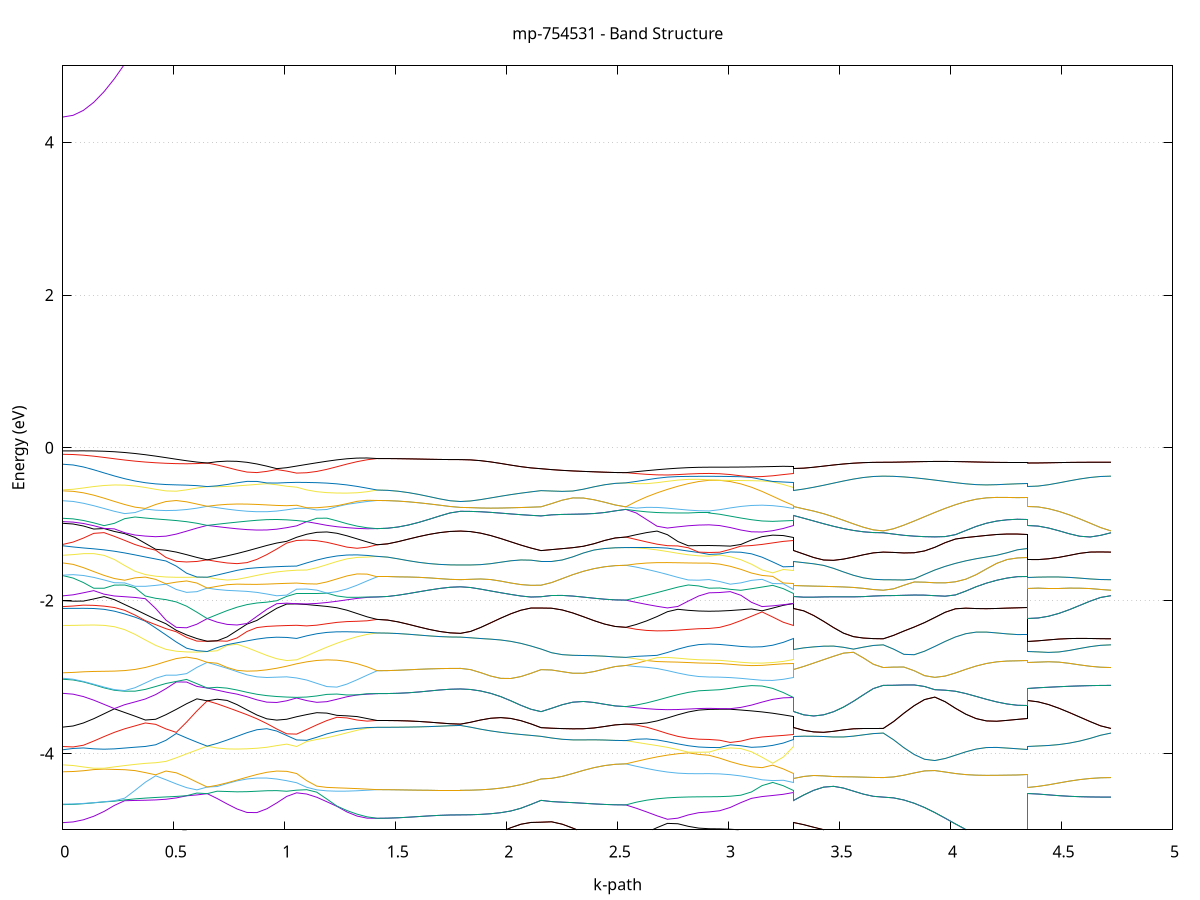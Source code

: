 set title 'mp-754531 - Band Structure'
set xlabel 'k-path'
set ylabel 'Energy (eV)'
set grid y
set yrange [-5:5]
set terminal png size 800,600
set output 'mp-754531_bands_gnuplot.png'
plot '-' using 1:2 with lines notitle, '-' using 1:2 with lines notitle, '-' using 1:2 with lines notitle, '-' using 1:2 with lines notitle, '-' using 1:2 with lines notitle, '-' using 1:2 with lines notitle, '-' using 1:2 with lines notitle, '-' using 1:2 with lines notitle, '-' using 1:2 with lines notitle, '-' using 1:2 with lines notitle, '-' using 1:2 with lines notitle, '-' using 1:2 with lines notitle, '-' using 1:2 with lines notitle, '-' using 1:2 with lines notitle, '-' using 1:2 with lines notitle, '-' using 1:2 with lines notitle, '-' using 1:2 with lines notitle, '-' using 1:2 with lines notitle, '-' using 1:2 with lines notitle, '-' using 1:2 with lines notitle, '-' using 1:2 with lines notitle, '-' using 1:2 with lines notitle, '-' using 1:2 with lines notitle, '-' using 1:2 with lines notitle, '-' using 1:2 with lines notitle, '-' using 1:2 with lines notitle, '-' using 1:2 with lines notitle, '-' using 1:2 with lines notitle, '-' using 1:2 with lines notitle, '-' using 1:2 with lines notitle, '-' using 1:2 with lines notitle, '-' using 1:2 with lines notitle, '-' using 1:2 with lines notitle, '-' using 1:2 with lines notitle, '-' using 1:2 with lines notitle, '-' using 1:2 with lines notitle, '-' using 1:2 with lines notitle, '-' using 1:2 with lines notitle, '-' using 1:2 with lines notitle, '-' using 1:2 with lines notitle, '-' using 1:2 with lines notitle, '-' using 1:2 with lines notitle, '-' using 1:2 with lines notitle, '-' using 1:2 with lines notitle, '-' using 1:2 with lines notitle, '-' using 1:2 with lines notitle, '-' using 1:2 with lines notitle, '-' using 1:2 with lines notitle, '-' using 1:2 with lines notitle, '-' using 1:2 with lines notitle, '-' using 1:2 with lines notitle, '-' using 1:2 with lines notitle, '-' using 1:2 with lines notitle, '-' using 1:2 with lines notitle, '-' using 1:2 with lines notitle, '-' using 1:2 with lines notitle, '-' using 1:2 with lines notitle, '-' using 1:2 with lines notitle, '-' using 1:2 with lines notitle, '-' using 1:2 with lines notitle, '-' using 1:2 with lines notitle, '-' using 1:2 with lines notitle, '-' using 1:2 with lines notitle, '-' using 1:2 with lines notitle, '-' using 1:2 with lines notitle, '-' using 1:2 with lines notitle, '-' using 1:2 with lines notitle, '-' using 1:2 with lines notitle, '-' using 1:2 with lines notitle, '-' using 1:2 with lines notitle, '-' using 1:2 with lines notitle, '-' using 1:2 with lines notitle, '-' using 1:2 with lines notitle, '-' using 1:2 with lines notitle, '-' using 1:2 with lines notitle, '-' using 1:2 with lines notitle, '-' using 1:2 with lines notitle, '-' using 1:2 with lines notitle, '-' using 1:2 with lines notitle, '-' using 1:2 with lines notitle, '-' using 1:2 with lines notitle, '-' using 1:2 with lines notitle, '-' using 1:2 with lines notitle, '-' using 1:2 with lines notitle, '-' using 1:2 with lines notitle, '-' using 1:2 with lines notitle, '-' using 1:2 with lines notitle, '-' using 1:2 with lines notitle, '-' using 1:2 with lines notitle, '-' using 1:2 with lines notitle, '-' using 1:2 with lines notitle, '-' using 1:2 with lines notitle, '-' using 1:2 with lines notitle, '-' using 1:2 with lines notitle, '-' using 1:2 with lines notitle, '-' using 1:2 with lines notitle
0.000000 -18.329926
0.046483 -18.326426
0.092966 -18.316026
0.139449 -18.298726
0.185933 -18.274826
0.232416 -18.244326
0.278899 -18.207426
0.325382 -18.164526
0.371865 -18.115926
0.418348 -18.061926
0.464832 -18.003026
0.511315 -17.939726
0.557798 -17.872826
0.604281 -17.803126
0.650764 -17.731826
0.650764 -17.731826
0.695525 -17.733226
0.740286 -17.731026
0.785047 -17.725426
0.829808 -17.716826
0.874569 -17.705726
0.919330 -17.692726
0.964091 -17.678526
1.008852 -17.664526
1.053613 -17.655726
1.053613 -17.655726
1.098983 -17.651826
1.144352 -17.668826
1.189722 -17.685626
1.235091 -17.700126
1.280461 -17.711426
1.325830 -17.719026
1.371200 -17.722526
1.416569 -17.721626
1.416569 -17.721626
1.463481 -17.720126
1.510394 -17.715626
1.557306 -17.708326
1.604218 -17.698726
1.651130 -17.687426
1.698043 -17.675626
1.744955 -17.665826
1.791867 -17.661726
1.791867 -17.661726
1.837237 -17.660026
1.882606 -17.655126
1.927976 -17.647526
1.973345 -17.638126
2.018715 -17.628526
2.064084 -17.621126
2.109454 -17.619026
2.154823 -17.625526
2.154823 -17.625526
2.202560 -17.656626
2.250297 -17.687226
2.298033 -17.714726
2.345770 -17.738126
2.393506 -17.756626
2.441243 -17.770126
2.488979 -17.778326
2.536716 -17.781026
2.536716 -17.781026
2.583628 -17.787926
2.630540 -17.795826
2.677453 -17.803926
2.724365 -17.811626
2.771277 -17.818326
2.818189 -17.823426
2.865102 -17.826626
2.912014 -17.827726
2.912014 -17.827726
2.959750 -17.824826
3.007487 -17.816126
3.055224 -17.801726
3.102960 -17.781826
3.150697 -17.756626
3.198433 -17.726726
3.246170 -17.692626
3.293906 -17.655726
3.293906 -17.625526
3.338667 -17.615826
3.383428 -17.616526
3.428189 -17.623126
3.472950 -17.631926
3.517711 -17.640626
3.562472 -17.648226
3.607233 -17.654026
3.651994 -17.657526
3.696755 -17.658726
3.696755 -17.658726
3.743238 -17.685526
3.789721 -17.737626
3.836205 -17.794226
3.882688 -17.849726
3.929171 -17.902426
3.975654 -17.951126
4.022137 -17.995326
4.068620 -18.034526
4.115104 -18.068226
4.161587 -18.096126
4.208070 -18.118126
4.254553 -18.134026
4.301036 -18.143526
4.347519 -18.146726
4.347519 -17.731826
4.394432 -17.729926
4.441344 -17.724426
4.488256 -17.715526
4.535168 -17.703726
4.582081 -17.689826
4.628993 -17.675426
4.675905 -17.663626
4.722817 -17.658726
e
0.000000 -17.751826
0.046483 -17.749226
0.092966 -17.741626
0.139449 -17.729026
0.185933 -17.711626
0.232416 -17.689826
0.278899 -17.663926
0.325382 -17.634626
0.371865 -17.603026
0.418348 -17.571626
0.464832 -17.547426
0.511315 -17.550826
0.557798 -17.595626
0.604281 -17.660926
0.650764 -17.731826
0.650764 -17.731826
0.695525 -17.726526
0.740286 -17.717326
0.785047 -17.704026
0.829808 -17.686926
0.874569 -17.665926
0.919330 -17.641326
0.964091 -17.613426
1.008852 -17.582826
1.053613 -17.621326
1.053613 -17.621326
1.098983 -17.606026
1.144352 -17.619326
1.189722 -17.647726
1.235091 -17.671726
1.280461 -17.691226
1.325830 -17.706026
1.371200 -17.716126
1.416569 -17.721626
1.416569 -17.721626
1.463481 -17.720126
1.510394 -17.715626
1.557306 -17.708326
1.604218 -17.698726
1.651130 -17.687426
1.698043 -17.675626
1.744955 -17.665826
1.791867 -17.661726
1.791867 -17.661726
1.837237 -17.660026
1.882606 -17.655126
1.927976 -17.647526
1.973345 -17.638126
2.018715 -17.628526
2.064084 -17.621126
2.109454 -17.619026
2.154823 -17.625526
2.154823 -17.625526
2.202560 -17.656626
2.250297 -17.687226
2.298033 -17.714726
2.345770 -17.738126
2.393506 -17.756626
2.441243 -17.770126
2.488979 -17.778326
2.536716 -17.781026
2.536716 -17.781026
2.583628 -17.775826
2.630540 -17.772626
2.677453 -17.771326
2.724365 -17.771626
2.771277 -17.772826
2.818189 -17.774226
2.865102 -17.775426
2.912014 -17.775826
2.912014 -17.775826
2.959750 -17.773126
3.007487 -17.765126
3.055224 -17.751926
3.102960 -17.733926
3.150697 -17.711226
3.198433 -17.684526
3.246170 -17.654326
3.293906 -17.621326
3.293906 -17.625526
3.338667 -17.615826
3.383428 -17.616526
3.428189 -17.623126
3.472950 -17.631926
3.517711 -17.640626
3.562472 -17.648226
3.607233 -17.654026
3.651994 -17.657526
3.696755 -17.658726
3.696755 -17.658726
3.743238 -17.685526
3.789721 -17.737626
3.836205 -17.794226
3.882688 -17.849726
3.929171 -17.902426
3.975654 -17.951126
4.022137 -17.995326
4.068620 -18.034526
4.115104 -18.068226
4.161587 -18.096126
4.208070 -18.118126
4.254553 -18.134026
4.301036 -18.143526
4.347519 -18.146726
4.347519 -17.731826
4.394432 -17.729926
4.441344 -17.724426
4.488256 -17.715526
4.535168 -17.703726
4.582081 -17.689826
4.628993 -17.675426
4.675905 -17.663626
4.722817 -17.658726
e
0.000000 -17.617326
0.046483 -17.615426
0.092966 -17.609626
0.139449 -17.600226
0.185933 -17.587126
0.232416 -17.570626
0.278899 -17.550826
0.325382 -17.527926
0.371865 -17.502226
0.418348 -17.473926
0.464832 -17.443526
0.511315 -17.411126
0.557798 -17.379726
0.604281 -17.345226
0.650764 -17.310626
0.650764 -17.310626
0.695525 -17.328426
0.740286 -17.347226
0.785047 -17.369126
0.829808 -17.396426
0.874569 -17.430426
0.919330 -17.471326
0.964091 -17.518426
1.008852 -17.570326
1.053613 -17.550526
1.053613 -17.550526
1.098983 -17.586826
1.144352 -17.578826
1.189722 -17.558426
1.235091 -17.543426
1.280461 -17.531726
1.325830 -17.521026
1.371200 -17.510226
1.416569 -17.498226
1.416569 -17.498226
1.463481 -17.500626
1.510394 -17.507326
1.557306 -17.518026
1.604218 -17.531526
1.651130 -17.546626
1.698043 -17.561626
1.744955 -17.573526
1.791867 -17.578426
1.791867 -17.578426
1.837237 -17.576826
1.882606 -17.571926
1.927976 -17.563826
1.973345 -17.552626
2.018715 -17.538026
2.064084 -17.519926
2.109454 -17.497926
2.154823 -17.471926
2.154823 -17.471926
2.202560 -17.439526
2.250297 -17.421526
2.298033 -17.417726
2.345770 -17.421726
2.393506 -17.428126
2.441243 -17.434026
2.488979 -17.438026
2.536716 -17.439426
2.536716 -17.439426
2.583628 -17.450426
2.630540 -17.457526
2.677453 -17.460926
2.724365 -17.461526
2.771277 -17.460326
2.818189 -17.458426
2.865102 -17.456926
2.912014 -17.456326
2.912014 -17.456326
2.959750 -17.454526
3.007487 -17.449226
3.055224 -17.440926
3.102960 -17.430426
3.150697 -17.420526
3.198433 -17.425726
3.246170 -17.478226
3.293906 -17.550526
3.293906 -17.471926
3.338667 -17.475926
3.383428 -17.478326
3.428189 -17.483026
3.472950 -17.490526
3.517711 -17.499326
3.562472 -17.507826
3.607233 -17.514626
3.651994 -17.519026
3.696755 -17.520526
3.696755 -17.520526
3.743238 -17.492326
3.789721 -17.435926
3.836205 -17.372526
3.882688 -17.308426
3.929171 -17.247926
3.975654 -17.203926
4.022137 -17.192526
4.068620 -17.193026
4.115104 -17.195626
4.161587 -17.198526
4.208070 -17.201126
4.254553 -17.203226
4.301036 -17.204526
4.347519 -17.204926
4.347519 -17.310626
4.394432 -17.337326
4.441344 -17.370426
4.488256 -17.404026
4.535168 -17.436726
4.582081 -17.467326
4.628993 -17.493926
4.675905 -17.513226
4.722817 -17.520526
e
0.000000 -16.963526
0.046483 -16.966526
0.092966 -16.975626
0.139449 -16.991326
0.185933 -17.016126
0.232416 -17.055026
0.278899 -17.108226
0.325382 -17.170026
0.371865 -17.236126
0.418348 -17.302726
0.464832 -17.361726
0.511315 -17.392126
0.557798 -17.377326
0.604281 -17.342426
0.650764 -17.310626
0.650764 -17.310626
0.695525 -17.303526
0.740286 -17.310426
0.785047 -17.317626
0.829808 -17.323426
0.874569 -17.326726
0.919330 -17.326926
0.964091 -17.332626
1.008852 -17.347126
1.053613 -17.363126
1.053613 -17.363126
1.098983 -17.376426
1.144352 -17.394226
1.189722 -17.413826
1.235091 -17.433426
1.280461 -17.452226
1.325830 -17.469426
1.371200 -17.484726
1.416569 -17.498226
1.416569 -17.498226
1.463481 -17.500626
1.510394 -17.507326
1.557306 -17.518026
1.604218 -17.531526
1.651130 -17.546626
1.698043 -17.561626
1.744955 -17.573526
1.791867 -17.578426
1.791867 -17.578426
1.837237 -17.576826
1.882606 -17.571926
1.927976 -17.563826
1.973345 -17.552626
2.018715 -17.538026
2.064084 -17.519926
2.109454 -17.497926
2.154823 -17.471926
2.154823 -17.471926
2.202560 -17.439526
2.250297 -17.421526
2.298033 -17.417726
2.345770 -17.421726
2.393506 -17.428126
2.441243 -17.434026
2.488979 -17.438026
2.536716 -17.439426
2.536716 -17.439426
2.583628 -17.424726
2.630540 -17.407026
2.677453 -17.387426
2.724365 -17.367226
2.771277 -17.348126
2.818189 -17.332026
2.865102 -17.321126
2.912014 -17.317226
2.912014 -17.317226
2.959750 -17.316626
3.007487 -17.315126
3.055224 -17.312826
3.102960 -17.310226
3.150697 -17.310126
3.198433 -17.361626
3.246170 -17.369826
3.293906 -17.363126
3.293906 -17.471926
3.338667 -17.475926
3.383428 -17.478326
3.428189 -17.483026
3.472950 -17.490526
3.517711 -17.499326
3.562472 -17.507826
3.607233 -17.514626
3.651994 -17.519026
3.696755 -17.520526
3.696755 -17.520526
3.743238 -17.492326
3.789721 -17.435926
3.836205 -17.372526
3.882688 -17.308426
3.929171 -17.247926
3.975654 -17.203926
4.022137 -17.192526
4.068620 -17.193026
4.115104 -17.195626
4.161587 -17.198526
4.208070 -17.201126
4.254553 -17.203226
4.301036 -17.204526
4.347519 -17.204926
4.347519 -17.310626
4.394432 -17.337326
4.441344 -17.370426
4.488256 -17.404026
4.535168 -17.436726
4.582081 -17.467326
4.628993 -17.493926
4.675905 -17.513226
4.722817 -17.520526
e
0.000000 -16.924326
0.046483 -16.926226
0.092966 -16.931926
0.139449 -16.941726
0.185933 -16.971326
0.232416 -17.005326
0.278899 -17.035626
0.325382 -17.065626
0.371865 -17.096626
0.418348 -17.129226
0.464832 -17.163126
0.511315 -17.198026
0.557798 -17.233726
0.604281 -17.269526
0.650764 -17.298126
0.650764 -17.298126
0.695525 -17.296626
0.740286 -17.295726
0.785047 -17.298026
0.829808 -17.302926
0.874569 -17.310326
0.919330 -17.320326
0.964091 -17.323626
1.008852 -17.316626
1.053613 -17.305826
1.053613 -17.305826
1.098983 -17.287926
1.144352 -17.259426
1.189722 -17.222826
1.235091 -17.182126
1.280461 -17.141126
1.325830 -17.103126
1.371200 -17.070426
1.416569 -17.044926
1.416569 -17.044926
1.463481 -17.044226
1.510394 -17.042326
1.557306 -17.039426
1.604218 -17.036126
1.651130 -17.032826
1.698043 -17.030126
1.744955 -17.028326
1.791867 -17.027726
1.791867 -17.027726
1.837237 -17.033526
1.882606 -17.049926
1.927976 -17.075126
1.973345 -17.106526
2.018715 -17.141326
2.064084 -17.176026
2.109454 -17.207326
2.154823 -17.231526
2.154823 -17.231526
2.202560 -17.229126
2.250297 -17.209226
2.298033 -17.174926
2.345770 -17.134526
2.393506 -17.095226
2.441243 -17.062326
2.488979 -17.040326
2.536716 -17.032426
2.536716 -17.032426
2.583628 -17.038226
2.630540 -17.045726
2.677453 -17.054826
2.724365 -17.065026
2.771277 -17.075426
2.818189 -17.084826
2.865102 -17.091426
2.912014 -17.093926
2.912014 -17.093926
2.959750 -17.106826
3.007487 -17.140926
3.055224 -17.189426
3.102960 -17.247526
3.150697 -17.307826
3.198433 -17.306126
3.246170 -17.305526
3.293906 -17.305826
3.293906 -17.231526
3.338667 -17.241626
3.383428 -17.241326
3.428189 -17.231726
3.472950 -17.216426
3.517711 -17.199226
3.562472 -17.183226
3.607233 -17.170626
3.651994 -17.162726
3.696755 -17.159926
3.696755 -17.159926
3.743238 -17.160426
3.789721 -17.161626
3.836205 -17.163326
3.882688 -17.164926
3.929171 -17.164326
3.975654 -17.149726
4.022137 -17.105926
4.068620 -17.054826
4.115104 -17.006926
4.161587 -16.965026
4.208070 -16.930726
4.254553 -16.905126
4.301036 -16.889326
4.347519 -16.883926
4.347519 -17.298126
4.394432 -17.273326
4.441344 -17.245526
4.488256 -17.220726
4.535168 -17.199626
4.582081 -17.182626
4.628993 -17.170126
4.675905 -17.162526
4.722817 -17.159926
e
0.000000 -16.881326
0.046483 -16.887826
0.092966 -16.906726
0.139449 -16.936026
0.185933 -16.955526
0.232416 -16.973526
0.278899 -16.995926
0.325382 -17.022726
0.371865 -17.053826
0.418348 -17.088926
0.464832 -17.127726
0.511315 -17.169326
0.557798 -17.213026
0.604281 -17.257626
0.650764 -17.298126
0.650764 -17.298126
0.695525 -17.291126
0.740286 -17.272226
0.785047 -17.251226
0.829808 -17.228426
0.874569 -17.204126
0.919330 -17.178426
0.964091 -17.151726
1.008852 -17.124126
1.053613 -17.096326
1.053613 -17.096326
1.098983 -17.076226
1.144352 -17.055326
1.189722 -17.037126
1.235091 -17.024026
1.280461 -17.017426
1.325830 -17.018426
1.371200 -17.027526
1.416569 -17.044926
1.416569 -17.044926
1.463481 -17.044226
1.510394 -17.042326
1.557306 -17.039426
1.604218 -17.036126
1.651130 -17.032826
1.698043 -17.030126
1.744955 -17.028326
1.791867 -17.027726
1.791867 -17.027726
1.837237 -17.033526
1.882606 -17.049926
1.927976 -17.075126
1.973345 -17.106526
2.018715 -17.141326
2.064084 -17.176026
2.109454 -17.207326
2.154823 -17.231526
2.154823 -17.231526
2.202560 -17.229126
2.250297 -17.209226
2.298033 -17.174926
2.345770 -17.134526
2.393506 -17.095226
2.441243 -17.062326
2.488979 -17.040326
2.536716 -17.032426
2.536716 -17.032426
2.583628 -17.028326
2.630540 -17.025726
2.677453 -17.024326
2.724365 -17.023826
2.771277 -17.023726
2.818189 -17.023926
2.865102 -17.024126
2.912014 -17.024226
2.912014 -17.024226
2.959750 -17.023626
3.007487 -17.024926
3.055224 -17.030626
3.102960 -17.040726
3.150697 -17.054126
3.198433 -17.069226
3.246170 -17.084226
3.293906 -17.096326
3.293906 -17.231526
3.338667 -17.241626
3.383428 -17.241326
3.428189 -17.231726
3.472950 -17.216426
3.517711 -17.199226
3.562472 -17.183226
3.607233 -17.170626
3.651994 -17.162726
3.696755 -17.159926
3.696755 -17.159926
3.743238 -17.160426
3.789721 -17.161626
3.836205 -17.163326
3.882688 -17.164926
3.929171 -17.164326
3.975654 -17.149726
4.022137 -17.105926
4.068620 -17.054826
4.115104 -17.006926
4.161587 -16.965026
4.208070 -16.930726
4.254553 -16.905126
4.301036 -16.889326
4.347519 -16.883926
4.347519 -17.298126
4.394432 -17.273326
4.441344 -17.245526
4.488256 -17.220726
4.535168 -17.199626
4.582081 -17.182626
4.628993 -17.170126
4.675905 -17.162526
4.722817 -17.159926
e
0.000000 -16.647926
0.046483 -16.647326
0.092966 -16.645726
0.139449 -16.643326
0.185933 -16.640626
0.232416 -16.638226
0.278899 -16.636326
0.325382 -16.635426
0.371865 -16.635326
0.418348 -16.636126
0.464832 -16.637526
0.511315 -16.639226
0.557798 -16.640726
0.604281 -16.641826
0.650764 -16.642226
0.650764 -16.642226
0.695525 -16.665626
0.740286 -16.691026
0.785047 -16.715926
0.829808 -16.738226
0.874569 -16.756226
0.919330 -16.769026
0.964091 -16.776226
1.008852 -16.778126
1.053613 -16.775126
1.053613 -16.775126
1.098983 -16.779026
1.144352 -16.780926
1.189722 -16.781226
1.235091 -16.779626
1.280461 -16.776426
1.325830 -16.771226
1.371200 -16.764426
1.416569 -16.756126
1.416569 -16.756126
1.463481 -16.756326
1.510394 -16.756726
1.557306 -16.757426
1.604218 -16.758226
1.651130 -16.759026
1.698043 -16.759826
1.744955 -16.760326
1.791867 -16.760526
1.791867 -16.760526
1.837237 -16.758826
1.882606 -16.754126
1.927976 -16.747326
1.973345 -16.739426
2.018715 -16.730926
2.064084 -16.722326
2.109454 -16.713626
2.154823 -16.705126
2.154823 -16.705126
2.202560 -16.703926
2.250297 -16.704026
2.298033 -16.705426
2.345770 -16.708626
2.393506 -16.713326
2.441243 -16.718726
2.488979 -16.723326
2.536716 -16.725126
2.536716 -16.725126
2.583628 -16.730126
2.630540 -16.733026
2.677453 -16.733926
2.724365 -16.733226
2.771277 -16.731326
2.818189 -16.728826
2.865102 -16.726626
2.912014 -16.725826
2.912014 -16.725826
2.959750 -16.725226
3.007487 -16.723426
3.055224 -16.720026
3.102960 -16.715126
3.150697 -16.728626
3.198433 -16.746726
3.246170 -16.762626
3.293906 -16.775126
3.293906 -16.705126
3.338667 -16.697226
3.383428 -16.688426
3.428189 -16.679026
3.472950 -16.669226
3.517711 -16.659826
3.562472 -16.651326
3.607233 -16.644526
3.651994 -16.640226
3.696755 -16.638626
3.696755 -16.638626
3.743238 -16.638026
3.789721 -16.636226
3.836205 -16.633326
3.882688 -16.629526
3.929171 -16.625126
3.975654 -16.620226
4.022137 -16.615126
4.068620 -16.610326
4.115104 -16.606126
4.161587 -16.602726
4.208070 -16.600326
4.254553 -16.598826
4.301036 -16.598226
4.347519 -16.598026
4.347519 -16.642226
4.394432 -16.642026
4.441344 -16.641626
4.488256 -16.641026
4.535168 -16.640326
4.582081 -16.639726
4.628993 -16.639126
4.675905 -16.638826
4.722817 -16.638626
e
0.000000 -16.579226
0.046483 -16.579426
0.092966 -16.580426
0.139449 -16.582626
0.185933 -16.586726
0.232416 -16.592826
0.278899 -16.600526
0.325382 -16.609026
0.371865 -16.617226
0.418348 -16.624826
0.464832 -16.631226
0.511315 -16.636126
0.557798 -16.639526
0.604281 -16.641526
0.650764 -16.642226
0.650764 -16.642226
0.695525 -16.623226
0.740286 -16.610626
0.785047 -16.605526
0.829808 -16.607826
0.874569 -16.616626
0.919330 -16.630426
0.964091 -16.647326
1.008852 -16.665826
1.053613 -16.684426
1.053613 -16.684426
1.098983 -16.693826
1.144352 -16.702826
1.189722 -16.711526
1.235091 -16.720026
1.280461 -16.728726
1.325830 -16.737826
1.371200 -16.747026
1.416569 -16.756126
1.416569 -16.756126
1.463481 -16.756326
1.510394 -16.756726
1.557306 -16.757426
1.604218 -16.758226
1.651130 -16.759026
1.698043 -16.759826
1.744955 -16.760326
1.791867 -16.760526
1.791867 -16.760526
1.837237 -16.758826
1.882606 -16.754126
1.927976 -16.747326
1.973345 -16.739426
2.018715 -16.730926
2.064084 -16.722326
2.109454 -16.713626
2.154823 -16.705126
2.154823 -16.705126
2.202560 -16.703926
2.250297 -16.704026
2.298033 -16.705426
2.345770 -16.708626
2.393506 -16.713326
2.441243 -16.718726
2.488979 -16.723326
2.536716 -16.725126
2.536716 -16.725126
2.583628 -16.718026
2.630540 -16.708826
2.677453 -16.697926
2.724365 -16.685426
2.771277 -16.671826
2.818189 -16.657626
2.865102 -16.644026
2.912014 -16.646326
2.912014 -16.646326
2.959750 -16.656026
3.007487 -16.672226
3.055224 -16.690326
3.102960 -16.709426
3.150697 -16.708726
3.198433 -16.701226
3.246170 -16.693026
3.293906 -16.684426
3.293906 -16.705126
3.338667 -16.697226
3.383428 -16.688426
3.428189 -16.679026
3.472950 -16.669226
3.517711 -16.659826
3.562472 -16.651326
3.607233 -16.644526
3.651994 -16.640226
3.696755 -16.638626
3.696755 -16.638626
3.743238 -16.638026
3.789721 -16.636226
3.836205 -16.633326
3.882688 -16.629526
3.929171 -16.625126
3.975654 -16.620226
4.022137 -16.615126
4.068620 -16.610326
4.115104 -16.606126
4.161587 -16.602726
4.208070 -16.600326
4.254553 -16.598826
4.301036 -16.598226
4.347519 -16.598026
4.347519 -16.642226
4.394432 -16.642026
4.441344 -16.641626
4.488256 -16.641026
4.535168 -16.640326
4.582081 -16.639726
4.628993 -16.639126
4.675905 -16.638826
4.722817 -16.638626
e
0.000000 -16.524126
0.046483 -16.524526
0.092966 -16.525526
0.139449 -16.526326
0.185933 -16.526026
0.232416 -16.523926
0.278899 -16.520326
0.325382 -16.515526
0.371865 -16.509926
0.418348 -16.504126
0.464832 -16.498526
0.511315 -16.493626
0.557798 -16.489626
0.604281 -16.486726
0.650764 -16.485226
0.650764 -16.485226
0.695525 -16.489826
0.740286 -16.495026
0.785047 -16.500726
0.829808 -16.506826
0.874569 -16.513326
0.919330 -16.520226
0.964091 -16.527026
1.008852 -16.533726
1.053613 -16.540126
1.053613 -16.540126
1.098983 -16.535726
1.144352 -16.530426
1.189722 -16.524526
1.235091 -16.518126
1.280461 -16.511626
1.325830 -16.505126
1.371200 -16.498926
1.416569 -16.493026
1.416569 -16.493026
1.463481 -16.492726
1.510394 -16.491826
1.557306 -16.490426
1.604218 -16.488826
1.651130 -16.487226
1.698043 -16.485826
1.744955 -16.484826
1.791867 -16.484526
1.791867 -16.484526
1.837237 -16.484726
1.882606 -16.485326
1.927976 -16.486626
1.973345 -16.488826
2.018715 -16.492126
2.064084 -16.496526
2.109454 -16.502126
2.154823 -16.508626
2.154823 -16.508626
2.202560 -16.519126
2.250297 -16.530826
2.298033 -16.543126
2.345770 -16.555226
2.393506 -16.566226
2.441243 -16.575126
2.488979 -16.580826
2.536716 -16.582726
2.536716 -16.582726
2.583628 -16.589126
2.630540 -16.597626
2.677453 -16.607626
2.724365 -16.618326
2.771277 -16.628726
2.818189 -16.637726
2.865102 -16.643126
2.912014 -16.630226
2.912014 -16.630226
2.959750 -16.621826
3.007487 -16.609526
3.055224 -16.597326
3.102960 -16.585426
3.150697 -16.573826
3.198433 -16.562326
3.246170 -16.551126
3.293906 -16.540126
3.293906 -16.508626
3.338667 -16.506226
3.383428 -16.503626
3.428189 -16.500826
3.472950 -16.497926
3.517711 -16.494926
3.562472 -16.491926
3.607233 -16.489326
3.651994 -16.487526
3.696755 -16.486826
3.696755 -16.486826
3.743238 -16.487626
3.789721 -16.489626
3.836205 -16.492926
3.882688 -16.497226
3.929171 -16.502326
3.975654 -16.507726
4.022137 -16.513226
4.068620 -16.518426
4.115104 -16.523226
4.161587 -16.527126
4.208070 -16.530226
4.254553 -16.532226
4.301036 -16.533326
4.347519 -16.533726
4.347519 -16.485226
4.394432 -16.485326
4.441344 -16.485526
4.488256 -16.485826
4.535168 -16.486126
4.582081 -16.486426
4.628993 -16.486626
4.675905 -16.486826
4.722817 -16.486826
e
0.000000 -16.509326
0.046483 -16.509126
0.092966 -16.508426
0.139449 -16.507426
0.185933 -16.506126
0.232416 -16.504326
0.278899 -16.502226
0.325382 -16.499726
0.371865 -16.496726
0.418348 -16.493526
0.464832 -16.490426
0.511315 -16.487826
0.557798 -16.485826
0.604281 -16.484926
0.650764 -16.485226
0.650764 -16.485226
0.695525 -16.481226
0.740286 -16.477926
0.785047 -16.475926
0.829808 -16.475426
0.874569 -16.476526
0.919330 -16.478926
0.964091 -16.482226
1.008852 -16.485926
1.053613 -16.489726
1.053613 -16.489726
1.098983 -16.483426
1.144352 -16.479226
1.189722 -16.477226
1.235091 -16.477326
1.280461 -16.479526
1.325830 -16.483126
1.371200 -16.487726
1.416569 -16.493026
1.416569 -16.493026
1.463481 -16.492726
1.510394 -16.491826
1.557306 -16.490426
1.604218 -16.488826
1.651130 -16.487226
1.698043 -16.485826
1.744955 -16.484826
1.791867 -16.484526
1.791867 -16.484526
1.837237 -16.484726
1.882606 -16.485326
1.927976 -16.486626
1.973345 -16.488826
2.018715 -16.492126
2.064084 -16.496526
2.109454 -16.502126
2.154823 -16.508626
2.154823 -16.508626
2.202560 -16.519126
2.250297 -16.530826
2.298033 -16.543126
2.345770 -16.555226
2.393506 -16.566226
2.441243 -16.575126
2.488979 -16.580826
2.536716 -16.582726
2.536716 -16.582726
2.583628 -16.579026
2.630540 -16.578126
2.677453 -16.580326
2.724365 -16.585426
2.771277 -16.593226
2.818189 -16.603326
2.865102 -16.615326
2.912014 -16.627426
2.912014 -16.627426
2.959750 -16.621826
3.007487 -16.606826
3.055224 -16.586026
3.102960 -16.563126
3.150697 -16.540626
3.198433 -16.520326
3.246170 -16.503126
3.293906 -16.489726
3.293906 -16.508626
3.338667 -16.506226
3.383428 -16.503626
3.428189 -16.500826
3.472950 -16.497926
3.517711 -16.494926
3.562472 -16.491926
3.607233 -16.489326
3.651994 -16.487526
3.696755 -16.486826
3.696755 -16.486826
3.743238 -16.487626
3.789721 -16.489626
3.836205 -16.492926
3.882688 -16.497226
3.929171 -16.502326
3.975654 -16.507726
4.022137 -16.513226
4.068620 -16.518426
4.115104 -16.523226
4.161587 -16.527126
4.208070 -16.530226
4.254553 -16.532226
4.301036 -16.533326
4.347519 -16.533726
4.347519 -16.485226
4.394432 -16.485326
4.441344 -16.485526
4.488256 -16.485826
4.535168 -16.486126
4.582081 -16.486426
4.628993 -16.486626
4.675905 -16.486826
4.722817 -16.486826
e
0.000000 -16.156126
0.046483 -16.154926
0.092966 -16.151526
0.139449 -16.146526
0.185933 -16.140526
0.232416 -16.134426
0.278899 -16.128726
0.325382 -16.123626
0.371865 -16.119326
0.418348 -16.115726
0.464832 -16.112726
0.511315 -16.109926
0.557798 -16.106926
0.604281 -16.103526
0.650764 -16.099326
0.650764 -16.099326
0.695525 -16.114626
0.740286 -16.125326
0.785047 -16.130626
0.829808 -16.130326
0.874569 -16.125326
0.919330 -16.117126
0.964091 -16.107326
1.008852 -16.097326
1.053613 -16.088326
1.053613 -16.088326
1.098983 -16.085826
1.144352 -16.082426
1.189722 -16.077826
1.235091 -16.071326
1.280461 -16.063026
1.325830 -16.052726
1.371200 -16.040626
1.416569 -16.027326
1.416569 -16.027326
1.463481 -16.027326
1.510394 -16.027326
1.557306 -16.027326
1.604218 -16.027426
1.651130 -16.027426
1.698043 -16.027426
1.744955 -16.027526
1.791867 -16.027526
1.791867 -16.027526
1.837237 -16.027026
1.882606 -16.025726
1.927976 -16.023726
1.973345 -16.021226
2.018715 -16.018726
2.064084 -16.016426
2.109454 -16.014626
2.154823 -16.013726
2.154823 -16.013726
2.202560 -16.004726
2.250297 -15.996226
2.298033 -15.988426
2.345770 -15.981626
2.393506 -15.976126
2.441243 -15.972026
2.488979 -15.969526
2.536716 -15.968726
2.536716 -15.968726
2.583628 -15.984126
2.630540 -15.998826
2.677453 -16.012326
2.724365 -16.024126
2.771277 -16.033626
2.818189 -16.040726
2.865102 -16.045026
2.912014 -16.046526
2.912014 -16.046526
2.959750 -16.047326
3.007487 -16.050126
3.055224 -16.054526
3.102960 -16.060226
3.150697 -16.066926
3.198433 -16.074226
3.246170 -16.081626
3.293906 -16.088326
3.293906 -16.013726
3.338667 -16.022726
3.383428 -16.033626
3.428189 -16.045826
3.472950 -16.058826
3.517711 -16.071726
3.562472 -16.083626
3.607233 -16.093226
3.651994 -16.099626
3.696755 -16.101826
3.696755 -16.101826
3.743238 -16.101226
3.789721 -16.099626
3.836205 -16.097226
3.882688 -16.094126
3.929171 -16.090926
3.975654 -16.087726
4.022137 -16.084926
4.068620 -16.082626
4.115104 -16.081026
4.161587 -16.080126
4.208070 -16.079626
4.254553 -16.079526
4.301036 -16.079626
4.347519 -16.079626
4.347519 -16.099326
4.394432 -16.099426
4.441344 -16.099626
4.488256 -16.100126
4.535168 -16.100526
4.582081 -16.101026
4.628993 -16.101426
4.675905 -16.101726
4.722817 -16.101826
e
0.000000 -16.010426
0.046483 -16.011326
0.092966 -16.013926
0.139449 -16.018126
0.185933 -16.023826
0.232416 -16.030726
0.278899 -16.038626
0.325382 -16.047126
0.371865 -16.055926
0.418348 -16.064726
0.464832 -16.073226
0.511315 -16.081126
0.557798 -16.088126
0.604281 -16.094226
0.650764 -16.099326
0.650764 -16.099326
0.695525 -16.080926
0.740286 -16.060526
0.785047 -16.039726
0.829808 -16.019326
0.874569 -16.000126
0.919330 -15.982726
0.964091 -15.967526
1.008852 -15.954726
1.053613 -15.944626
1.053613 -15.944626
1.098983 -15.949026
1.144352 -15.955526
1.189722 -15.963926
1.235091 -15.974326
1.280461 -15.986426
1.325830 -15.999626
1.371200 -16.013426
1.416569 -16.027326
1.416569 -16.027326
1.463481 -16.027326
1.510394 -16.027326
1.557306 -16.027326
1.604218 -16.027426
1.651130 -16.027426
1.698043 -16.027426
1.744955 -16.027526
1.791867 -16.027526
1.791867 -16.027526
1.837237 -16.027026
1.882606 -16.025726
1.927976 -16.023726
1.973345 -16.021226
2.018715 -16.018726
2.064084 -16.016426
2.109454 -16.014626
2.154823 -16.013726
2.154823 -16.013726
2.202560 -16.004726
2.250297 -15.996226
2.298033 -15.988426
2.345770 -15.981626
2.393506 -15.976126
2.441243 -15.972026
2.488979 -15.969526
2.536716 -15.968726
2.536716 -15.968726
2.583628 -15.953326
2.630540 -15.938426
2.677453 -15.924826
2.724365 -15.912826
2.771277 -15.903126
2.818189 -15.895826
2.865102 -15.891426
2.912014 -15.889926
2.912014 -15.889926
2.959750 -15.890826
3.007487 -15.893426
3.055224 -15.897926
3.102960 -15.904126
3.150697 -15.912026
3.198433 -15.921526
3.246170 -15.932426
3.293906 -15.944626
3.293906 -16.013726
3.338667 -16.022726
3.383428 -16.033626
3.428189 -16.045826
3.472950 -16.058826
3.517711 -16.071726
3.562472 -16.083626
3.607233 -16.093226
3.651994 -16.099626
3.696755 -16.101826
3.696755 -16.101826
3.743238 -16.101226
3.789721 -16.099626
3.836205 -16.097226
3.882688 -16.094126
3.929171 -16.090926
3.975654 -16.087726
4.022137 -16.084926
4.068620 -16.082626
4.115104 -16.081026
4.161587 -16.080126
4.208070 -16.079626
4.254553 -16.079526
4.301036 -16.079626
4.347519 -16.079626
4.347519 -16.099326
4.394432 -16.099426
4.441344 -16.099626
4.488256 -16.100126
4.535168 -16.100526
4.582081 -16.101026
4.628993 -16.101426
4.675905 -16.101726
4.722817 -16.101826
e
0.000000 -5.872926
0.046483 -5.869026
0.092966 -5.857526
0.139449 -5.838426
0.185933 -5.812226
0.232416 -5.779126
0.278899 -5.740026
0.325382 -5.695826
0.371865 -5.647526
0.418348 -5.597026
0.464832 -5.545926
0.511315 -5.496926
0.557798 -5.452626
0.604281 -5.416426
0.650764 -5.391326
0.650764 -5.391326
0.695525 -5.456026
0.740286 -5.513026
0.785047 -5.561026
0.829808 -5.599726
0.874569 -5.628826
0.919330 -5.648526
0.964091 -5.659026
1.008852 -5.661426
1.053613 -5.657526
1.053613 -5.657526
1.098983 -5.633626
1.144352 -5.609526
1.189722 -5.584726
1.235091 -5.558826
1.280461 -5.533526
1.325830 -5.513526
1.371200 -5.499926
1.416569 -5.486026
1.416569 -5.486026
1.463481 -5.507926
1.510394 -5.548326
1.557306 -5.589526
1.604218 -5.626626
1.651130 -5.657326
1.698043 -5.680126
1.744955 -5.694126
1.791867 -5.698926
1.791867 -5.698926
1.837237 -5.702026
1.882606 -5.710326
1.927976 -5.720926
1.973345 -5.731226
2.018715 -5.739326
2.064084 -5.744426
2.109454 -5.746426
2.154823 -5.745426
2.154823 -5.745426
2.202560 -5.775626
2.250297 -5.802426
2.298033 -5.825326
2.345770 -5.843926
2.393506 -5.858026
2.441243 -5.867826
2.488979 -5.873526
2.536716 -5.875426
2.536716 -5.875426
2.583628 -5.879926
2.630540 -5.878226
2.677453 -5.871226
2.724365 -5.860226
2.771277 -5.847526
2.818189 -5.835526
2.865102 -5.826926
2.912014 -5.823726
2.912014 -5.823726
2.959750 -5.819626
3.007487 -5.807526
3.055224 -5.788326
3.102960 -5.763626
3.150697 -5.735426
3.198433 -5.706526
3.246170 -5.679826
3.293906 -5.657526
3.293906 -5.745426
3.338667 -5.710126
3.383428 -5.669226
3.428189 -5.624026
3.472950 -5.576526
3.517711 -5.529226
3.562472 -5.485626
3.607233 -5.450026
3.651994 -5.426526
3.696755 -5.418226
3.696755 -5.418226
3.743238 -5.424526
3.789721 -5.443026
3.836205 -5.472226
3.882688 -5.510226
3.929171 -5.554426
3.975654 -5.602026
4.022137 -5.650326
4.068620 -5.696826
4.115104 -5.739426
4.161587 -5.776426
4.208070 -5.806526
4.254553 -5.828626
4.301036 -5.842126
4.347519 -5.846726
4.347519 -5.391326
4.394432 -5.392326
4.441344 -5.395226
4.488256 -5.399626
4.535168 -5.404826
4.582081 -5.410026
4.628993 -5.414326
4.675905 -5.417226
4.722817 -5.418226
e
0.000000 -5.828926
0.046483 -5.823526
0.092966 -5.807426
0.139449 -5.780926
0.185933 -5.744226
0.232416 -5.697926
0.278899 -5.642626
0.325382 -5.583026
0.371865 -5.531026
0.418348 -5.481226
0.464832 -5.437526
0.511315 -5.404126
0.557798 -5.384426
0.604281 -5.380026
0.650764 -5.391326
0.650764 -5.391326
0.695525 -5.320426
0.740286 -5.247326
0.785047 -5.185826
0.829808 -5.180126
0.874569 -5.202726
0.919330 -5.231126
0.964091 -5.266226
1.008852 -5.330226
1.053613 -5.397526
1.053613 -5.397526
1.098983 -5.418526
1.144352 -5.437526
1.189722 -5.453126
1.235091 -5.463326
1.280461 -5.465126
1.325830 -5.452826
1.371200 -5.467526
1.416569 -5.486026
1.416569 -5.486026
1.463481 -5.507926
1.510394 -5.548326
1.557306 -5.589526
1.604218 -5.626626
1.651130 -5.657326
1.698043 -5.680126
1.744955 -5.694126
1.791867 -5.698926
1.791867 -5.698926
1.837237 -5.702026
1.882606 -5.710326
1.927976 -5.720926
1.973345 -5.731226
2.018715 -5.739326
2.064084 -5.744426
2.109454 -5.746426
2.154823 -5.745426
2.154823 -5.745426
2.202560 -5.775626
2.250297 -5.802426
2.298033 -5.825326
2.345770 -5.843926
2.393506 -5.858026
2.441243 -5.867826
2.488979 -5.873526
2.536716 -5.875426
2.536716 -5.875426
2.583628 -5.864326
2.630540 -5.846926
2.677453 -5.823826
2.724365 -5.796426
2.771277 -5.766326
2.818189 -5.736826
2.865102 -5.713226
2.912014 -5.703626
2.912014 -5.703626
2.959750 -5.697226
3.007487 -5.678026
3.055224 -5.646826
3.102960 -5.604526
3.150697 -5.552726
3.198433 -5.493326
3.246170 -5.438226
3.293906 -5.397526
3.293906 -5.745426
3.338667 -5.710126
3.383428 -5.669226
3.428189 -5.624026
3.472950 -5.576526
3.517711 -5.529226
3.562472 -5.485626
3.607233 -5.450026
3.651994 -5.426526
3.696755 -5.418226
3.696755 -5.418226
3.743238 -5.424526
3.789721 -5.443026
3.836205 -5.472226
3.882688 -5.510226
3.929171 -5.554426
3.975654 -5.602026
4.022137 -5.650326
4.068620 -5.696826
4.115104 -5.739426
4.161587 -5.776426
4.208070 -5.806526
4.254553 -5.828626
4.301036 -5.842126
4.347519 -5.846726
4.347519 -5.391326
4.394432 -5.392326
4.441344 -5.395226
4.488256 -5.399626
4.535168 -5.404826
4.582081 -5.410026
4.628993 -5.414326
4.675905 -5.417226
4.722817 -5.418226
e
0.000000 -5.798226
0.046483 -5.793226
0.092966 -5.778426
0.139449 -5.754226
0.185933 -5.721226
0.232416 -5.680526
0.278899 -5.633826
0.325382 -5.579326
0.371865 -5.509126
0.418348 -5.433526
0.464832 -5.354426
0.511315 -5.274226
0.557798 -5.196026
0.604281 -5.123926
0.650764 -5.063326
0.650764 -5.063326
0.695525 -5.083526
0.740286 -5.106626
0.785047 -5.121326
0.829808 -5.095626
0.874569 -5.141226
0.919330 -5.198126
0.964091 -5.262426
1.008852 -5.310526
1.053613 -5.361326
1.053613 -5.361326
1.098983 -5.350026
1.144352 -5.339626
1.189722 -5.334426
1.235091 -5.372126
1.280461 -5.410726
1.325830 -5.442626
1.371200 -5.425726
1.416569 -5.392626
1.416569 -5.392626
1.463481 -5.370826
1.510394 -5.330726
1.557306 -5.290126
1.604218 -5.254026
1.651130 -5.224526
1.698043 -5.202926
1.744955 -5.189726
1.791867 -5.185326
1.791867 -5.185326
1.837237 -5.173526
1.882606 -5.140126
1.927976 -5.090226
1.973345 -5.030926
2.018715 -4.972426
2.064084 -4.927426
2.109454 -4.904226
2.154823 -4.900926
2.154823 -4.900926
2.202560 -4.895526
2.250297 -4.927026
2.298033 -4.978426
2.345770 -5.034326
2.393506 -5.085126
2.441243 -5.124926
2.488979 -5.150126
2.536716 -5.158826
2.536716 -5.158826
2.583628 -5.218126
2.630540 -5.274526
2.677453 -5.327826
2.724365 -5.377426
2.771277 -5.422826
2.818189 -5.462126
2.865102 -5.491126
2.912014 -5.502426
2.912014 -5.502426
2.959750 -5.503426
3.007487 -5.505326
3.055224 -5.505626
3.102960 -5.501226
3.150697 -5.489726
3.198433 -5.469026
3.246170 -5.428426
3.293906 -5.361326
3.293906 -4.900926
3.338667 -4.933226
3.383428 -4.967026
3.428189 -4.999026
3.472950 -5.027226
3.517711 -5.050226
3.562472 -5.067126
3.607233 -5.077726
3.651994 -5.082926
3.696755 -5.084326
3.696755 -5.084326
3.743238 -5.089626
3.789721 -5.105026
3.836205 -5.128626
3.882688 -5.158126
3.929171 -5.190926
3.975654 -5.225026
4.022137 -5.258526
4.068620 -5.290026
4.115104 -5.318526
4.161587 -5.343026
4.208070 -5.362826
4.254553 -5.377426
4.301036 -5.386326
4.347519 -5.389326
4.347519 -5.063326
4.394432 -5.064126
4.441344 -5.066626
4.488256 -5.070126
4.535168 -5.074226
4.582081 -5.078126
4.628993 -5.081426
4.675905 -5.083526
4.722817 -5.084326
e
0.000000 -5.230826
0.046483 -5.228426
0.092966 -5.221326
0.139449 -5.209326
0.185933 -5.192326
0.232416 -5.170326
0.278899 -5.143926
0.325382 -5.113726
0.371865 -5.081126
0.418348 -5.048626
0.464832 -5.019826
0.511315 -5.000926
0.557798 -4.999326
0.604281 -5.020126
0.650764 -5.063326
0.650764 -5.063326
0.695525 -5.050626
0.740286 -5.050026
0.785047 -5.064626
0.829808 -5.094826
0.874569 -5.076626
0.919330 -5.095826
0.964091 -5.127726
1.008852 -5.152026
1.053613 -5.163826
1.053613 -5.163826
1.098983 -5.220426
1.144352 -5.274926
1.189722 -5.322126
1.235091 -5.324926
1.280461 -5.327226
1.325830 -5.339126
1.371200 -5.361726
1.416569 -5.392626
1.416569 -5.392626
1.463481 -5.370826
1.510394 -5.330726
1.557306 -5.290126
1.604218 -5.254026
1.651130 -5.224526
1.698043 -5.202926
1.744955 -5.189726
1.791867 -5.185326
1.791867 -5.185326
1.837237 -5.173526
1.882606 -5.140126
1.927976 -5.090226
1.973345 -5.030926
2.018715 -4.972426
2.064084 -4.927426
2.109454 -4.904226
2.154823 -4.900926
2.154823 -4.900926
2.202560 -4.895526
2.250297 -4.927026
2.298033 -4.978426
2.345770 -5.034326
2.393506 -5.085126
2.441243 -5.124926
2.488979 -5.150126
2.536716 -5.158826
2.536716 -5.158826
2.583628 -5.097126
2.630540 -5.034226
2.677453 -4.971826
2.724365 -4.916226
2.771277 -4.921126
2.818189 -4.954926
2.865102 -4.978126
2.912014 -4.986226
2.912014 -4.986226
2.959750 -4.987826
3.007487 -4.992726
3.055224 -5.002026
3.102960 -5.017226
3.150697 -5.039826
3.198433 -5.071626
3.246170 -5.113226
3.293906 -5.163826
3.293906 -4.900926
3.338667 -4.933226
3.383428 -4.967026
3.428189 -4.999026
3.472950 -5.027226
3.517711 -5.050226
3.562472 -5.067126
3.607233 -5.077726
3.651994 -5.082926
3.696755 -5.084326
3.696755 -5.084326
3.743238 -5.089626
3.789721 -5.105026
3.836205 -5.128626
3.882688 -5.158126
3.929171 -5.190926
3.975654 -5.225026
4.022137 -5.258526
4.068620 -5.290026
4.115104 -5.318526
4.161587 -5.343026
4.208070 -5.362826
4.254553 -5.377426
4.301036 -5.386326
4.347519 -5.389326
4.347519 -5.063326
4.394432 -5.064126
4.441344 -5.066626
4.488256 -5.070126
4.535168 -5.074226
4.582081 -5.078126
4.628993 -5.081426
4.675905 -5.083526
4.722817 -5.084326
e
0.000000 -4.906726
0.046483 -4.897326
0.092966 -4.869326
0.139449 -4.823226
0.185933 -4.760026
0.232416 -4.681326
0.278899 -4.619626
0.325382 -4.616026
0.371865 -4.613326
0.418348 -4.609126
0.464832 -4.600326
0.511315 -4.583126
0.557798 -4.555426
0.604281 -4.543826
0.650764 -4.527026
0.650764 -4.527026
0.695525 -4.590926
0.740286 -4.661326
0.785047 -4.727226
0.829808 -4.773326
0.874569 -4.775026
0.919330 -4.725426
0.964091 -4.648426
1.008852 -4.563626
1.053613 -4.516226
1.053613 -4.516226
1.098983 -4.531926
1.144352 -4.574126
1.189722 -4.632826
1.235091 -4.693126
1.280461 -4.766726
1.325830 -4.820526
1.371200 -4.847826
1.416569 -4.849726
1.416569 -4.849726
1.463481 -4.848026
1.510394 -4.843026
1.557306 -4.835526
1.604218 -4.826826
1.651130 -4.818226
1.698043 -4.811126
1.744955 -4.806526
1.791867 -4.804926
1.791867 -4.804926
1.837237 -4.803426
1.882606 -4.798526
1.927976 -4.790026
1.973345 -4.776226
2.018715 -4.754026
2.064084 -4.718026
2.109454 -4.668126
2.154823 -4.614826
2.154823 -4.614826
2.202560 -4.630926
2.250297 -4.638426
2.298033 -4.644726
2.345770 -4.652826
2.393506 -4.661226
2.441243 -4.668226
2.488979 -4.672826
2.536716 -4.674426
2.536716 -4.674426
2.583628 -4.717426
2.630540 -4.766026
2.677453 -4.816926
2.724365 -4.862326
2.771277 -4.848026
2.818189 -4.805726
2.865102 -4.776526
2.912014 -4.766226
2.912014 -4.766226
2.959750 -4.751026
3.007487 -4.707726
3.055224 -4.644426
3.102960 -4.588826
3.150697 -4.565326
3.198433 -4.551026
3.246170 -4.535826
3.293906 -4.516226
3.293906 -4.614826
3.338667 -4.544426
3.383428 -4.483426
3.428189 -4.441726
3.472950 -4.431126
3.517711 -4.454226
3.562472 -4.493826
3.607233 -4.533326
3.651994 -4.561926
3.696755 -4.572426
3.696755 -4.572426
3.743238 -4.582326
3.789721 -4.610126
3.836205 -4.652726
3.882688 -4.708426
3.929171 -4.774826
3.975654 -4.848226
4.022137 -4.923826
4.068620 -4.996926
4.115104 -5.063726
4.161587 -5.121526
4.208070 -5.168326
4.254553 -5.202526
4.301036 -5.223526
4.347519 -5.230526
4.347519 -4.527026
4.394432 -4.532126
4.441344 -4.542926
4.488256 -4.553426
4.535168 -4.561526
4.582081 -4.567026
4.628993 -4.570226
4.675905 -4.571926
4.722817 -4.572426
e
0.000000 -4.670526
0.046483 -4.667426
0.092966 -4.658826
0.139449 -4.647126
0.185933 -4.635326
0.232416 -4.625826
0.278899 -4.608926
0.325382 -4.595526
0.371865 -4.585326
0.418348 -4.577026
0.464832 -4.570126
0.511315 -4.563426
0.557798 -4.553926
0.604281 -4.519226
0.650764 -4.527026
0.650764 -4.527026
0.695525 -4.494926
0.740286 -4.498926
0.785047 -4.503226
0.829808 -4.501326
0.874569 -4.495226
0.919330 -4.489026
0.964091 -4.487526
1.008852 -4.495526
1.053613 -4.481526
1.053613 -4.481526
1.098983 -4.475326
1.144352 -4.507726
1.189722 -4.597426
1.235091 -4.689926
1.280461 -4.748526
1.325830 -4.795526
1.371200 -4.830726
1.416569 -4.849726
1.416569 -4.849726
1.463481 -4.848026
1.510394 -4.843026
1.557306 -4.835526
1.604218 -4.826826
1.651130 -4.818226
1.698043 -4.811126
1.744955 -4.806526
1.791867 -4.804926
1.791867 -4.804926
1.837237 -4.803426
1.882606 -4.798526
1.927976 -4.790026
1.973345 -4.776226
2.018715 -4.754026
2.064084 -4.718026
2.109454 -4.668126
2.154823 -4.614826
2.154823 -4.614826
2.202560 -4.630926
2.250297 -4.638426
2.298033 -4.644726
2.345770 -4.652826
2.393506 -4.661226
2.441243 -4.668226
2.488979 -4.672826
2.536716 -4.674426
2.536716 -4.674426
2.583628 -4.639226
2.630540 -4.612726
2.677453 -4.594226
2.724365 -4.582126
2.771277 -4.574826
2.818189 -4.570726
2.865102 -4.568626
2.912014 -4.568026
2.912014 -4.568026
2.959750 -4.566326
3.007487 -4.560726
3.055224 -4.547426
3.102960 -4.504926
3.150697 -4.421726
3.198433 -4.380026
3.246170 -4.423426
3.293906 -4.481526
3.293906 -4.614826
3.338667 -4.544426
3.383428 -4.483426
3.428189 -4.441726
3.472950 -4.431126
3.517711 -4.454226
3.562472 -4.493826
3.607233 -4.533326
3.651994 -4.561926
3.696755 -4.572426
3.696755 -4.572426
3.743238 -4.582326
3.789721 -4.610126
3.836205 -4.652726
3.882688 -4.708426
3.929171 -4.774826
3.975654 -4.848226
4.022137 -4.923826
4.068620 -4.996926
4.115104 -5.063726
4.161587 -5.121526
4.208070 -5.168326
4.254553 -5.202526
4.301036 -5.223526
4.347519 -5.230526
4.347519 -4.527026
4.394432 -4.532126
4.441344 -4.542926
4.488256 -4.553426
4.535168 -4.561526
4.582081 -4.567026
4.628993 -4.570226
4.675905 -4.571926
4.722817 -4.572426
e
0.000000 -4.663826
0.046483 -4.661626
0.092966 -4.655126
0.139449 -4.645226
0.185933 -4.632926
0.232416 -4.619326
0.278899 -4.585926
0.325382 -4.484426
0.371865 -4.377426
0.418348 -4.293226
0.464832 -4.345126
0.511315 -4.399526
0.557798 -4.448326
0.604281 -4.477826
0.650764 -4.440526
0.650764 -4.440526
0.695525 -4.433726
0.740286 -4.394526
0.785047 -4.359526
0.829808 -4.335326
0.874569 -4.322826
0.919330 -4.323026
0.964091 -4.335626
1.008852 -4.357526
1.053613 -4.384126
1.053613 -4.384126
1.098983 -4.443426
1.144352 -4.477126
1.189722 -4.490526
1.235091 -4.495026
1.280461 -4.494026
1.325830 -4.489326
1.371200 -4.482326
1.416569 -4.474626
1.416569 -4.474626
1.463481 -4.475326
1.510394 -4.477126
1.557306 -4.479426
1.604218 -4.481526
1.651130 -4.482926
1.698043 -4.483426
1.744955 -4.483426
1.791867 -4.483426
1.791867 -4.483426
1.837237 -4.481826
1.882606 -4.476926
1.927976 -4.468226
1.973345 -4.454826
2.018715 -4.435526
2.064084 -4.409026
2.109454 -4.375026
2.154823 -4.335026
2.154823 -4.335026
2.202560 -4.326526
2.250297 -4.301026
2.298033 -4.263226
2.345770 -4.222526
2.393506 -4.186726
2.441243 -4.159626
2.488979 -4.142826
2.536716 -4.137026
2.536716 -4.137026
2.583628 -4.168326
2.630540 -4.197626
2.677453 -4.223526
2.724365 -4.244426
2.771277 -4.258526
2.818189 -4.265126
2.865102 -4.265826
2.912014 -4.265126
2.912014 -4.265126
2.959750 -4.268526
3.007487 -4.278626
3.055224 -4.295226
3.102960 -4.317626
3.150697 -4.345726
3.198433 -4.355826
3.246170 -4.351726
3.293906 -4.384126
3.293906 -4.335026
3.338667 -4.302126
3.383428 -4.289526
3.428189 -4.294626
3.472950 -4.303526
3.517711 -4.306026
3.562472 -4.307526
3.607233 -4.311226
3.651994 -4.315026
3.696755 -4.316626
3.696755 -4.316626
3.743238 -4.308026
3.789721 -4.285626
3.836205 -4.256026
3.882688 -4.229326
3.929171 -4.224926
3.975654 -4.243826
4.022137 -4.263926
4.068620 -4.277826
4.115104 -4.285126
4.161587 -4.287526
4.208070 -4.286826
4.254553 -4.284726
4.301036 -4.282826
4.347519 -4.282026
4.347519 -4.440526
4.394432 -4.431926
4.441344 -4.411526
4.488256 -4.387026
4.535168 -4.363226
4.582081 -4.343126
4.628993 -4.328426
4.675905 -4.319526
4.722817 -4.316626
e
0.000000 -4.240726
0.046483 -4.237226
0.092966 -4.227226
0.139449 -4.212126
0.185933 -4.205326
0.232416 -4.209826
0.278899 -4.213726
0.325382 -4.225326
0.371865 -4.251526
0.418348 -4.280526
0.464832 -4.230926
0.511315 -4.254126
0.557798 -4.310626
0.604281 -4.376626
0.650764 -4.440526
0.650764 -4.440526
0.695525 -4.417126
0.740286 -4.385126
0.785047 -4.349126
0.829808 -4.311826
0.874569 -4.276326
0.919330 -4.247426
0.964091 -4.231326
1.008852 -4.235126
1.053613 -4.263726
1.053613 -4.263726
1.098983 -4.357326
1.144352 -4.428526
1.189722 -4.445126
1.235091 -4.450826
1.280461 -4.455726
1.325830 -4.461026
1.371200 -4.467326
1.416569 -4.474626
1.416569 -4.474626
1.463481 -4.475326
1.510394 -4.477126
1.557306 -4.479426
1.604218 -4.481526
1.651130 -4.482926
1.698043 -4.483426
1.744955 -4.483426
1.791867 -4.483426
1.791867 -4.483426
1.837237 -4.481826
1.882606 -4.476926
1.927976 -4.468226
1.973345 -4.454826
2.018715 -4.435526
2.064084 -4.409026
2.109454 -4.375026
2.154823 -4.335026
2.154823 -4.335026
2.202560 -4.326526
2.250297 -4.301026
2.298033 -4.263226
2.345770 -4.222526
2.393506 -4.186726
2.441243 -4.159626
2.488979 -4.142826
2.536716 -4.137026
2.536716 -4.137026
2.583628 -4.105126
2.630540 -4.074126
2.677453 -4.045926
2.724365 -4.022526
2.771277 -4.004726
2.818189 -3.992526
2.865102 -4.013126
2.912014 -4.024926
2.912014 -4.024926
2.959750 -4.062226
3.007487 -4.108226
3.055224 -4.146726
3.102960 -4.175126
3.150697 -4.186926
3.198433 -4.153726
3.246170 -4.203026
3.293906 -4.263726
3.293906 -4.335026
3.338667 -4.302126
3.383428 -4.289526
3.428189 -4.294626
3.472950 -4.303526
3.517711 -4.306026
3.562472 -4.307526
3.607233 -4.311226
3.651994 -4.315026
3.696755 -4.316626
3.696755 -4.316626
3.743238 -4.308026
3.789721 -4.285626
3.836205 -4.256026
3.882688 -4.229326
3.929171 -4.224926
3.975654 -4.243826
4.022137 -4.263926
4.068620 -4.277826
4.115104 -4.285126
4.161587 -4.287526
4.208070 -4.286826
4.254553 -4.284726
4.301036 -4.282826
4.347519 -4.282026
4.347519 -4.440526
4.394432 -4.431926
4.441344 -4.411526
4.488256 -4.387026
4.535168 -4.363226
4.582081 -4.343126
4.628993 -4.328426
4.675905 -4.319526
4.722817 -4.316626
e
0.000000 -4.150026
0.046483 -4.158926
0.092966 -4.177626
0.139449 -4.194726
0.185933 -4.194426
0.232416 -4.176426
0.278899 -4.159626
0.325382 -4.143926
0.371865 -4.130526
0.418348 -4.122326
0.464832 -4.104926
0.511315 -4.058026
0.557798 -4.006026
0.604281 -3.955626
0.650764 -3.905126
0.650764 -3.905126
0.695525 -3.929326
0.740286 -3.941326
0.785047 -3.943426
0.829808 -3.939926
0.874569 -3.932726
0.919330 -3.919726
0.964091 -3.898226
1.008852 -3.878526
1.053613 -3.909826
1.053613 -3.909826
1.098983 -3.845126
1.144352 -3.817926
1.189722 -3.795026
1.235091 -3.764626
1.280461 -3.730726
1.325830 -3.697326
1.371200 -3.670126
1.416569 -3.658726
1.416569 -3.658726
1.463481 -3.658426
1.510394 -3.657426
1.557306 -3.655726
1.604218 -3.653126
1.651130 -3.649326
1.698043 -3.644226
1.744955 -3.638126
1.791867 -3.634226
1.791867 -3.634226
1.837237 -3.656926
1.882606 -3.683126
1.927976 -3.705626
1.973345 -3.724226
2.018715 -3.739526
2.064084 -3.752426
2.109454 -3.764526
2.154823 -3.777126
2.154823 -3.777126
2.202560 -3.798426
2.250297 -3.815326
2.298033 -3.823126
2.345770 -3.823326
2.393506 -3.822326
2.441243 -3.825126
2.488979 -3.830126
2.536716 -3.832526
2.536716 -3.832526
2.583628 -3.854826
2.630540 -3.876726
2.677453 -3.897826
2.724365 -3.921026
2.771277 -3.950026
2.818189 -3.983926
2.865102 -3.985326
2.912014 -3.982926
2.912014 -3.982926
2.959750 -3.942126
3.007487 -3.928326
3.055224 -3.936726
3.102960 -3.978826
3.150697 -4.050626
3.198433 -4.128726
3.246170 -4.048626
3.293906 -3.909826
3.293906 -3.777126
3.338667 -3.774826
3.383428 -3.775826
3.428189 -3.779026
3.472950 -3.785426
3.517711 -3.785026
3.562472 -3.774226
3.607233 -3.757226
3.651994 -3.740926
3.696755 -3.733826
3.696755 -3.733826
3.743238 -3.821826
3.789721 -3.925626
3.836205 -4.014526
3.882688 -4.076826
3.929171 -4.093626
3.975654 -4.066826
4.022137 -4.023826
4.068620 -3.979726
4.115104 -3.943626
4.161587 -3.923726
4.208070 -3.921826
4.254553 -3.930326
4.301036 -3.939426
4.347519 -3.943026
4.347519 -3.905126
4.394432 -3.903126
4.441344 -3.896626
4.488256 -3.884626
4.535168 -3.865626
4.582081 -3.838626
4.628993 -3.803626
4.675905 -3.762826
4.722817 -3.733826
e
0.000000 -3.952626
0.046483 -3.935626
0.092966 -3.928726
0.139449 -3.940526
0.185933 -3.945126
0.232416 -3.940826
0.278899 -3.930226
0.325382 -3.919226
0.371865 -3.909326
0.418348 -3.887126
0.464832 -3.828626
0.511315 -3.739626
0.557798 -3.797826
0.604281 -3.852926
0.650764 -3.905126
0.650764 -3.905126
0.695525 -3.869426
0.740286 -3.825326
0.785047 -3.776926
0.829808 -3.729226
0.874569 -3.690326
0.919330 -3.676826
0.964091 -3.707826
1.008852 -3.765526
1.053613 -3.824226
1.053613 -3.824226
1.098983 -3.828626
1.144352 -3.789126
1.189722 -3.744526
1.235091 -3.711426
1.280461 -3.688326
1.325830 -3.672626
1.371200 -3.662326
1.416569 -3.658726
1.416569 -3.658726
1.463481 -3.658426
1.510394 -3.657426
1.557306 -3.655726
1.604218 -3.653126
1.651130 -3.649326
1.698043 -3.644226
1.744955 -3.638126
1.791867 -3.634226
1.791867 -3.634226
1.837237 -3.656926
1.882606 -3.683126
1.927976 -3.705626
1.973345 -3.724226
2.018715 -3.739526
2.064084 -3.752426
2.109454 -3.764526
2.154823 -3.777126
2.154823 -3.777126
2.202560 -3.798426
2.250297 -3.815326
2.298033 -3.823126
2.345770 -3.823326
2.393506 -3.822326
2.441243 -3.825126
2.488979 -3.830126
2.536716 -3.832526
2.536716 -3.832526
2.583628 -3.814726
2.630540 -3.810426
2.677453 -3.823426
2.724365 -3.847926
2.771277 -3.875426
2.818189 -3.899726
2.865102 -3.916326
2.912014 -3.922426
2.912014 -3.922426
2.959750 -3.924026
3.007487 -3.887526
3.055224 -3.899826
3.102960 -3.920526
3.150697 -3.914126
3.198433 -3.895426
3.246170 -3.864926
3.293906 -3.824226
3.293906 -3.777126
3.338667 -3.774826
3.383428 -3.775826
3.428189 -3.779026
3.472950 -3.785426
3.517711 -3.785026
3.562472 -3.774226
3.607233 -3.757226
3.651994 -3.740926
3.696755 -3.733826
3.696755 -3.733826
3.743238 -3.821826
3.789721 -3.925626
3.836205 -4.014526
3.882688 -4.076826
3.929171 -4.093626
3.975654 -4.066826
4.022137 -4.023826
4.068620 -3.979726
4.115104 -3.943626
4.161587 -3.923726
4.208070 -3.921826
4.254553 -3.930326
4.301036 -3.939426
4.347519 -3.943026
4.347519 -3.905126
4.394432 -3.903126
4.441344 -3.896626
4.488256 -3.884626
4.535168 -3.865626
4.582081 -3.838626
4.628993 -3.803626
4.675905 -3.762826
4.722817 -3.733826
e
0.000000 -3.909726
0.046483 -3.915726
0.092966 -3.893326
0.139449 -3.838526
0.185933 -3.779926
0.232416 -3.724626
0.278899 -3.678126
0.325382 -3.640126
0.371865 -3.601726
0.418348 -3.619626
0.464832 -3.679426
0.511315 -3.725126
0.557798 -3.590626
0.604281 -3.444026
0.650764 -3.312026
0.650764 -3.312026
0.695525 -3.351026
0.740286 -3.397026
0.785047 -3.444626
0.829808 -3.493226
0.874569 -3.546826
0.919330 -3.609626
0.964091 -3.680426
1.008852 -3.743926
1.053613 -3.747626
1.053613 -3.747626
1.098983 -3.687626
1.144352 -3.626826
1.189722 -3.570426
1.235091 -3.527326
1.280461 -3.535726
1.325830 -3.563326
1.371200 -3.577526
1.416569 -3.569326
1.416569 -3.569326
1.463481 -3.569826
1.510394 -3.571526
1.557306 -3.575326
1.604218 -3.581926
1.651130 -3.591026
1.698043 -3.601626
1.744955 -3.611726
1.791867 -3.617126
1.791867 -3.617126
1.837237 -3.592626
1.882606 -3.562926
1.927976 -3.540126
1.973345 -3.531626
2.018715 -3.542526
2.064084 -3.571626
2.109454 -3.613726
2.154823 -3.663126
2.154823 -3.663126
2.202560 -3.670426
2.250297 -3.675326
2.298033 -3.678426
2.345770 -3.677326
2.393506 -3.667526
2.441243 -3.647926
2.488979 -3.627026
2.536716 -3.617626
2.536716 -3.617626
2.583628 -3.629526
2.630540 -3.656726
2.677453 -3.696626
2.724365 -3.740226
2.771277 -3.777226
2.818189 -3.801626
2.865102 -3.814126
2.912014 -3.817826
2.912014 -3.817826
2.959750 -3.827726
3.007487 -3.856826
3.055224 -3.839626
3.102960 -3.805426
3.150697 -3.785426
3.198433 -3.774426
3.246170 -3.764626
3.293906 -3.747626
3.293906 -3.663126
3.338667 -3.698026
3.383428 -3.718826
3.428189 -3.724226
3.472950 -3.711026
3.517711 -3.692326
3.562472 -3.678326
3.607233 -3.672126
3.651994 -3.672126
3.696755 -3.673426
3.696755 -3.673426
3.743238 -3.583726
3.789721 -3.474426
3.836205 -3.375226
3.882688 -3.295426
3.929171 -3.263326
3.975654 -3.323726
4.022137 -3.409526
4.068620 -3.486826
4.115104 -3.544326
4.161587 -3.574926
4.208070 -3.579126
4.254553 -3.567926
4.301036 -3.555026
4.347519 -3.549726
4.347519 -3.312026
4.394432 -3.325326
4.441344 -3.360426
4.488256 -3.409026
4.535168 -3.465026
4.582081 -3.524226
4.628993 -3.583726
4.675905 -3.639426
4.722817 -3.673426
e
0.000000 -3.656026
0.046483 -3.641226
0.092966 -3.601726
0.139449 -3.546026
0.185933 -3.481626
0.232416 -3.416526
0.278899 -3.464626
0.325382 -3.512526
0.371865 -3.563326
0.418348 -3.553526
0.464832 -3.493326
0.511315 -3.423726
0.557798 -3.350126
0.604281 -3.286026
0.650764 -3.312026
0.650764 -3.312026
0.695525 -3.290826
0.740286 -3.306826
0.785047 -3.361526
0.829808 -3.430326
0.874569 -3.497226
0.919330 -3.547726
0.964091 -3.564426
1.008852 -3.553226
1.053613 -3.520126
1.053613 -3.520126
1.098983 -3.492126
1.144352 -3.467226
1.189722 -3.472626
1.235091 -3.502126
1.280461 -3.508626
1.325830 -3.518026
1.371200 -3.543826
1.416569 -3.569326
1.416569 -3.569326
1.463481 -3.569826
1.510394 -3.571526
1.557306 -3.575326
1.604218 -3.581926
1.651130 -3.591026
1.698043 -3.601626
1.744955 -3.611726
1.791867 -3.617126
1.791867 -3.617126
1.837237 -3.592626
1.882606 -3.562926
1.927976 -3.540126
1.973345 -3.531626
2.018715 -3.542526
2.064084 -3.571626
2.109454 -3.613726
2.154823 -3.663126
2.154823 -3.663126
2.202560 -3.670426
2.250297 -3.675326
2.298033 -3.678426
2.345770 -3.677326
2.393506 -3.667526
2.441243 -3.647926
2.488979 -3.627026
2.536716 -3.617626
2.536716 -3.617626
2.583628 -3.613526
2.630540 -3.602126
2.677453 -3.575026
2.724365 -3.536326
2.771277 -3.494726
2.818189 -3.458126
2.865102 -3.433226
2.912014 -3.424326
2.912014 -3.424326
2.959750 -3.422326
3.007487 -3.422126
3.055224 -3.432326
3.102960 -3.443626
3.150697 -3.457126
3.198433 -3.474226
3.246170 -3.495426
3.293906 -3.520126
3.293906 -3.663126
3.338667 -3.698026
3.383428 -3.718826
3.428189 -3.724226
3.472950 -3.711026
3.517711 -3.692326
3.562472 -3.678326
3.607233 -3.672126
3.651994 -3.672126
3.696755 -3.673426
3.696755 -3.673426
3.743238 -3.583726
3.789721 -3.474426
3.836205 -3.375226
3.882688 -3.295426
3.929171 -3.263326
3.975654 -3.323726
4.022137 -3.409526
4.068620 -3.486826
4.115104 -3.544326
4.161587 -3.574926
4.208070 -3.579126
4.254553 -3.567926
4.301036 -3.555026
4.347519 -3.549726
4.347519 -3.312026
4.394432 -3.325326
4.441344 -3.360426
4.488256 -3.409026
4.535168 -3.465026
4.582081 -3.524226
4.628993 -3.583726
4.675905 -3.639426
4.722817 -3.673426
e
0.000000 -3.213626
0.046483 -3.224726
0.092966 -3.256226
0.139449 -3.303026
0.185933 -3.358026
0.232416 -3.413626
0.278899 -3.362626
0.325382 -3.326226
0.371865 -3.288026
0.418348 -3.230426
0.464832 -3.152926
0.511315 -3.064726
0.557798 -3.066126
0.604281 -3.123426
0.650764 -3.144326
0.650764 -3.144326
0.695525 -3.171926
0.740286 -3.200426
0.785047 -3.224226
0.829808 -3.258126
0.874569 -3.298726
0.919330 -3.329126
0.964091 -3.333526
1.008852 -3.311626
1.053613 -3.274926
1.053613 -3.274926
1.098983 -3.308826
1.144352 -3.331526
1.189722 -3.323026
1.235091 -3.291826
1.280461 -3.258826
1.325830 -3.235026
1.371200 -3.225026
1.416569 -3.217426
1.416569 -3.217426
1.463481 -3.216526
1.510394 -3.213226
1.557306 -3.206526
1.604218 -3.196126
1.651130 -3.183026
1.698043 -3.170026
1.744955 -3.160326
1.791867 -3.156726
1.791867 -3.156726
1.837237 -3.163426
1.882606 -3.182826
1.927976 -3.213826
1.973345 -3.256926
2.018715 -3.311626
2.064084 -3.370726
2.109454 -3.422326
2.154823 -3.453626
2.154823 -3.453626
2.202560 -3.409626
2.250297 -3.362926
2.298033 -3.329726
2.345770 -3.320526
2.393506 -3.333526
2.441243 -3.356926
2.488979 -3.378626
2.536716 -3.387626
2.536716 -3.387626
2.583628 -3.402326
2.630540 -3.414526
2.677453 -3.423726
2.724365 -3.427726
2.771277 -3.425826
2.818189 -3.419626
2.865102 -3.413026
2.912014 -3.410226
2.912014 -3.410226
2.959750 -3.413726
3.007487 -3.414926
3.055224 -3.398026
3.102960 -3.368226
3.150697 -3.328826
3.198433 -3.292726
3.246170 -3.272826
3.293906 -3.274926
3.293906 -3.453626
3.338667 -3.495626
3.383428 -3.510426
3.428189 -3.495026
3.472950 -3.454526
3.517711 -3.394026
3.562472 -3.318126
3.607233 -3.233226
3.651994 -3.151626
3.696755 -3.109626
3.696755 -3.109626
3.743238 -3.108226
3.789721 -3.104626
3.836205 -3.104126
3.882688 -3.124126
3.929171 -3.166226
3.975654 -3.172826
4.022137 -3.186626
4.068620 -3.216626
4.115104 -3.253926
4.161587 -3.292126
4.208070 -3.326326
4.254553 -3.353126
4.301036 -3.369926
4.347519 -3.375626
4.347519 -3.144326
4.394432 -3.141126
4.441344 -3.134126
4.488256 -3.127226
4.535168 -3.121426
4.582081 -3.116726
4.628993 -3.113026
4.675905 -3.110526
4.722817 -3.109626
e
0.000000 -3.029426
0.046483 -3.038626
0.092966 -3.064526
0.139449 -3.101726
0.185933 -3.142226
0.232416 -3.173726
0.278899 -3.185926
0.325382 -3.185626
0.371865 -3.162326
0.418348 -3.124526
0.464832 -3.084826
0.511315 -3.058126
0.557798 -3.031626
0.604281 -3.087426
0.650764 -3.144326
0.650764 -3.144326
0.695525 -3.135026
0.740286 -3.145826
0.785047 -3.170326
0.829808 -3.200026
0.874569 -3.226126
0.919330 -3.244126
0.964091 -3.255526
1.008852 -3.262726
1.053613 -3.266826
1.053613 -3.266826
1.098983 -3.262326
1.144352 -3.248126
1.189722 -3.227626
1.235091 -3.223226
1.280461 -3.235526
1.325830 -3.233426
1.371200 -3.219426
1.416569 -3.217426
1.416569 -3.217426
1.463481 -3.216526
1.510394 -3.213226
1.557306 -3.206526
1.604218 -3.196126
1.651130 -3.183026
1.698043 -3.170026
1.744955 -3.160326
1.791867 -3.156726
1.791867 -3.156726
1.837237 -3.163426
1.882606 -3.182826
1.927976 -3.213826
1.973345 -3.256926
2.018715 -3.311626
2.064084 -3.370726
2.109454 -3.422326
2.154823 -3.453626
2.154823 -3.453626
2.202560 -3.409626
2.250297 -3.362926
2.298033 -3.329726
2.345770 -3.320526
2.393506 -3.333526
2.441243 -3.356926
2.488979 -3.378626
2.536716 -3.387626
2.536716 -3.387626
2.583628 -3.367526
2.630540 -3.339426
2.677453 -3.304626
2.724365 -3.267126
2.771277 -3.231226
2.818189 -3.201126
2.865102 -3.180826
2.912014 -3.173626
2.912014 -3.173626
2.959750 -3.166426
3.007487 -3.148026
3.055224 -3.126526
3.102960 -3.112626
3.150697 -3.118126
3.198433 -3.149226
3.246170 -3.203426
3.293906 -3.266826
3.293906 -3.453626
3.338667 -3.495626
3.383428 -3.510426
3.428189 -3.495026
3.472950 -3.454526
3.517711 -3.394026
3.562472 -3.318126
3.607233 -3.233226
3.651994 -3.151626
3.696755 -3.109626
3.696755 -3.109626
3.743238 -3.108226
3.789721 -3.104626
3.836205 -3.104126
3.882688 -3.124126
3.929171 -3.166226
3.975654 -3.172826
4.022137 -3.186626
4.068620 -3.216626
4.115104 -3.253926
4.161587 -3.292126
4.208070 -3.326326
4.254553 -3.353126
4.301036 -3.369926
4.347519 -3.375626
4.347519 -3.144326
4.394432 -3.141126
4.441344 -3.134126
4.488256 -3.127226
4.535168 -3.121426
4.582081 -3.116726
4.628993 -3.113026
4.675905 -3.110526
4.722817 -3.109626
e
0.000000 -3.016526
0.046483 -3.029026
0.092966 -3.058226
0.139449 -3.094426
0.185933 -3.131926
0.232416 -3.165126
0.278899 -3.177626
0.325382 -3.140426
0.371865 -3.078226
0.418348 -3.016126
0.464832 -2.976526
0.511315 -2.976326
0.557798 -2.955926
0.604281 -2.874226
0.650764 -2.808226
0.650764 -2.808226
0.695525 -2.846626
0.740286 -2.885926
0.785047 -2.929426
0.829808 -2.971826
0.874569 -2.998026
0.919330 -3.006826
0.964091 -3.002226
1.008852 -2.997926
1.053613 -3.012626
1.053613 -3.012626
1.098983 -3.039726
1.144352 -3.082926
1.189722 -3.125326
1.235091 -3.132326
1.280461 -3.092826
1.325830 -3.036526
1.371200 -2.976226
1.416569 -2.918026
1.416569 -2.918026
1.463481 -2.916326
1.510394 -2.911826
1.557306 -2.905726
1.604218 -2.899426
1.651130 -2.894026
1.698043 -2.890226
1.744955 -2.888026
1.791867 -2.887426
1.791867 -2.887426
1.837237 -2.903326
1.882606 -2.942826
1.927976 -2.987626
1.973345 -3.017726
2.018715 -3.019626
2.064084 -2.994326
2.109454 -2.951826
2.154823 -2.903926
2.154823 -2.903926
2.202560 -2.908126
2.250297 -2.930026
2.298033 -2.950826
2.345770 -2.951326
2.393506 -2.929126
2.441243 -2.895126
2.488979 -2.863226
2.536716 -2.849026
2.536716 -2.849026
2.583628 -2.863626
2.630540 -2.872726
2.677453 -2.888926
2.724365 -2.916326
2.771277 -2.947626
2.818189 -2.975026
2.865102 -2.993726
2.912014 -3.000226
2.912014 -3.000226
2.959750 -3.002026
3.007487 -3.007726
3.055224 -3.017526
3.102960 -3.030726
3.150697 -3.043026
3.198433 -3.044926
3.246170 -3.030326
3.293906 -3.012626
3.293906 -2.903926
3.338667 -2.861726
3.383428 -2.817726
3.428189 -2.773026
3.472950 -2.728826
3.517711 -2.687426
3.562472 -2.676226
3.607233 -2.750326
3.651994 -2.833226
3.696755 -2.876226
3.696755 -2.876226
3.743238 -2.870426
3.789721 -2.869626
3.836205 -2.918126
3.882688 -2.982526
3.929171 -3.004826
3.975654 -2.987726
4.022137 -2.947026
4.068620 -2.899726
4.115104 -2.856626
4.161587 -2.823126
4.208070 -2.801626
4.254553 -2.791226
4.301036 -2.788126
4.347519 -2.787826
4.347519 -2.808226
4.394432 -2.805026
4.441344 -2.800526
4.488256 -2.805326
4.535168 -2.821426
4.582081 -2.841526
4.628993 -2.859626
4.675905 -2.871926
4.722817 -2.876226
e
0.000000 -2.944926
0.046483 -2.940026
0.092966 -2.932126
0.139449 -2.927326
0.185933 -2.925226
0.232416 -2.922826
0.278899 -2.915926
0.325382 -2.901026
0.371865 -2.875426
0.418348 -2.839626
0.464832 -2.797626
0.511315 -2.758826
0.557798 -2.739626
0.604281 -2.761626
0.650764 -2.808226
0.650764 -2.808226
0.695525 -2.819826
0.740286 -2.874726
0.785047 -2.912926
0.829808 -2.923526
0.874569 -2.919726
0.919330 -2.905926
0.964091 -2.885126
1.008852 -2.858526
1.053613 -2.826926
1.053613 -2.826926
1.098983 -2.801526
1.144352 -2.783526
1.189722 -2.775826
1.235091 -2.779926
1.280461 -2.796426
1.325830 -2.825426
1.371200 -2.866626
1.416569 -2.918026
1.416569 -2.918026
1.463481 -2.916326
1.510394 -2.911826
1.557306 -2.905726
1.604218 -2.899426
1.651130 -2.894026
1.698043 -2.890226
1.744955 -2.888026
1.791867 -2.887426
1.791867 -2.887426
1.837237 -2.903326
1.882606 -2.942826
1.927976 -2.987626
1.973345 -3.017726
2.018715 -3.019626
2.064084 -2.994326
2.109454 -2.951826
2.154823 -2.903926
2.154823 -2.903926
2.202560 -2.908126
2.250297 -2.930026
2.298033 -2.950826
2.345770 -2.951326
2.393506 -2.929126
2.441243 -2.895126
2.488979 -2.863226
2.536716 -2.849026
2.536716 -2.849026
2.583628 -2.822326
2.630540 -2.784526
2.677453 -2.797826
2.724365 -2.802126
2.771277 -2.805326
2.818189 -2.810826
2.865102 -2.816826
2.912014 -2.819526
2.912014 -2.819526
2.959750 -2.823426
3.007487 -2.833326
3.055224 -2.844426
3.102960 -2.850926
3.150697 -2.847826
3.198433 -2.837026
3.246170 -2.827326
3.293906 -2.826926
3.293906 -2.903926
3.338667 -2.861726
3.383428 -2.817726
3.428189 -2.773026
3.472950 -2.728826
3.517711 -2.687426
3.562472 -2.676226
3.607233 -2.750326
3.651994 -2.833226
3.696755 -2.876226
3.696755 -2.876226
3.743238 -2.870426
3.789721 -2.869626
3.836205 -2.918126
3.882688 -2.982526
3.929171 -3.004826
3.975654 -2.987726
4.022137 -2.947026
4.068620 -2.899726
4.115104 -2.856626
4.161587 -2.823126
4.208070 -2.801626
4.254553 -2.791226
4.301036 -2.788126
4.347519 -2.787826
4.347519 -2.808226
4.394432 -2.805026
4.441344 -2.800526
4.488256 -2.805326
4.535168 -2.821426
4.582081 -2.841526
4.628993 -2.859626
4.675905 -2.871926
4.722817 -2.876226
e
0.000000 -2.325626
0.046483 -2.324226
0.092966 -2.321326
0.139449 -2.319626
0.185933 -2.324126
0.232416 -2.341726
0.278899 -2.380426
0.325382 -2.441626
0.371865 -2.515226
0.418348 -2.586026
0.464832 -2.638226
0.511315 -2.662626
0.557798 -2.671926
0.604281 -2.674926
0.650764 -2.666426
0.650764 -2.666426
0.695525 -2.656626
0.740286 -2.587326
0.785047 -2.570826
0.829808 -2.614726
0.874569 -2.666526
0.919330 -2.717726
0.964091 -2.761026
1.008852 -2.784626
1.053613 -2.775426
1.053613 -2.775426
1.098983 -2.722426
1.144352 -2.665126
1.189722 -2.609426
1.235091 -2.558226
1.280461 -2.512526
1.325830 -2.473126
1.371200 -2.442426
1.416569 -2.423426
1.416569 -2.423426
1.463481 -2.425426
1.510394 -2.431226
1.557306 -2.440226
1.604218 -2.451026
1.651130 -2.461926
1.698043 -2.470826
1.744955 -2.476226
1.791867 -2.477826
1.791867 -2.477826
1.837237 -2.486526
1.882606 -2.496326
1.927976 -2.504426
1.973345 -2.515526
2.018715 -2.533426
2.064084 -2.559726
2.109454 -2.594226
2.154823 -2.633826
2.154823 -2.633826
2.202560 -2.682326
2.250297 -2.707326
2.298033 -2.716026
2.345770 -2.718726
2.393506 -2.721626
2.441243 -2.727926
2.488979 -2.737426
2.536716 -2.743226
2.536716 -2.743226
2.583628 -2.763226
2.630540 -2.784226
2.677453 -2.747026
2.724365 -2.743726
2.771277 -2.753726
2.818189 -2.765326
2.865102 -2.774226
2.912014 -2.777526
2.912014 -2.777526
2.959750 -2.782026
3.007487 -2.793626
3.055224 -2.807326
3.102960 -2.816826
3.150697 -2.818026
3.198433 -2.810426
3.246170 -2.795826
3.293906 -2.775426
3.293906 -2.633826
3.338667 -2.618826
3.383428 -2.605826
3.428189 -2.596726
3.472950 -2.595426
3.517711 -2.611226
3.562472 -2.635126
3.607233 -2.609226
3.651994 -2.587226
3.696755 -2.579026
3.696755 -2.579026
3.743238 -2.635026
3.789721 -2.703326
3.836205 -2.708326
3.882688 -2.662526
3.929171 -2.599926
3.975654 -2.534426
4.022137 -2.475926
4.068620 -2.433326
4.115104 -2.412626
4.161587 -2.412126
4.208070 -2.423026
4.254553 -2.435626
4.301036 -2.444426
4.347519 -2.447426
4.347519 -2.666426
4.394432 -2.671426
4.441344 -2.678126
4.488256 -2.672426
4.535168 -2.652526
4.582081 -2.626826
4.628993 -2.602826
4.675905 -2.585426
4.722817 -2.579026
e
0.000000 -2.102326
0.046483 -2.101726
0.092966 -2.100926
0.139449 -2.103326
0.185933 -2.114126
0.232416 -2.138326
0.278899 -2.174926
0.325382 -2.216626
0.371865 -2.269326
0.418348 -2.357926
0.464832 -2.449326
0.511315 -2.542026
0.557798 -2.623126
0.604281 -2.655326
0.650764 -2.666426
0.650764 -2.666426
0.695525 -2.615426
0.740286 -2.576626
0.785047 -2.552226
0.829808 -2.527326
0.874569 -2.503926
0.919330 -2.486726
0.964091 -2.478926
1.008852 -2.482226
1.053613 -2.495126
1.053613 -2.495126
1.098983 -2.461226
1.144352 -2.434026
1.189722 -2.416326
1.235091 -2.408626
1.280461 -2.408026
1.325830 -2.410626
1.371200 -2.414726
1.416569 -2.423426
1.416569 -2.423426
1.463481 -2.425426
1.510394 -2.431226
1.557306 -2.440226
1.604218 -2.451026
1.651130 -2.461926
1.698043 -2.470826
1.744955 -2.476226
1.791867 -2.477826
1.791867 -2.477826
1.837237 -2.486526
1.882606 -2.496326
1.927976 -2.504426
1.973345 -2.515526
2.018715 -2.533426
2.064084 -2.559726
2.109454 -2.594226
2.154823 -2.633826
2.154823 -2.633826
2.202560 -2.682326
2.250297 -2.707326
2.298033 -2.716026
2.345770 -2.718726
2.393506 -2.721626
2.441243 -2.727926
2.488979 -2.737426
2.536716 -2.743226
2.536716 -2.743226
2.583628 -2.729826
2.630540 -2.723726
2.677453 -2.716526
2.724365 -2.679226
2.771277 -2.635526
2.818189 -2.599626
2.865102 -2.576326
2.912014 -2.568326
2.912014 -2.568326
2.959750 -2.573726
3.007487 -2.586426
3.055224 -2.599826
3.102960 -2.607826
3.150697 -2.604226
3.198433 -2.584226
3.246170 -2.546626
3.293906 -2.495126
3.293906 -2.633826
3.338667 -2.618826
3.383428 -2.605826
3.428189 -2.596726
3.472950 -2.595426
3.517711 -2.611226
3.562472 -2.635126
3.607233 -2.609226
3.651994 -2.587226
3.696755 -2.579026
3.696755 -2.579026
3.743238 -2.635026
3.789721 -2.703326
3.836205 -2.708326
3.882688 -2.662526
3.929171 -2.599926
3.975654 -2.534426
4.022137 -2.475926
4.068620 -2.433326
4.115104 -2.412626
4.161587 -2.412126
4.208070 -2.423026
4.254553 -2.435626
4.301036 -2.444426
4.347519 -2.447426
4.347519 -2.666426
4.394432 -2.671426
4.441344 -2.678126
4.488256 -2.672426
4.535168 -2.652526
4.582081 -2.626826
4.628993 -2.602826
4.675905 -2.585426
4.722817 -2.579026
e
0.000000 -2.078626
0.046483 -2.070926
0.092966 -2.059226
0.139449 -2.062126
0.185933 -2.072226
0.232416 -2.090226
0.278899 -2.127126
0.325382 -2.189126
0.371865 -2.262426
0.418348 -2.314626
0.464832 -2.367226
0.511315 -2.408126
0.557798 -2.481426
0.604281 -2.530326
0.650764 -2.532326
0.650764 -2.532326
0.695525 -2.527026
0.740286 -2.531326
0.785047 -2.488526
0.829808 -2.404526
0.874569 -2.353226
0.919330 -2.337726
0.964091 -2.331026
1.008852 -2.326426
1.053613 -2.323126
1.053613 -2.323126
1.098983 -2.331026
1.144352 -2.321626
1.189722 -2.302826
1.235091 -2.285026
1.280461 -2.274626
1.325830 -2.270526
1.371200 -2.264326
1.416569 -2.246026
1.416569 -2.246026
1.463481 -2.254826
1.510394 -2.278226
1.557306 -2.310126
1.604218 -2.344526
1.651130 -2.377026
1.698043 -2.403926
1.744955 -2.422026
1.791867 -2.428626
1.791867 -2.428626
1.837237 -2.403526
1.882606 -2.351826
1.927976 -2.291126
1.973345 -2.229526
2.018715 -2.172626
2.064084 -2.125726
2.109454 -2.097326
2.154823 -2.097226
2.154823 -2.097226
2.202560 -2.099526
2.250297 -2.122326
2.298033 -2.161726
2.345770 -2.210926
2.393506 -2.262126
2.441243 -2.307326
2.488979 -2.338526
2.536716 -2.349726
2.536716 -2.349726
2.583628 -2.375326
2.630540 -2.390326
2.677453 -2.396226
2.724365 -2.394426
2.771277 -2.386826
2.818189 -2.376626
2.865102 -2.368026
2.912014 -2.364626
2.912014 -2.364626
2.959750 -2.350526
3.007487 -2.313326
3.055224 -2.262026
3.102960 -2.204826
3.150697 -2.148126
3.198433 -2.214426
3.246170 -2.283226
3.293906 -2.323126
3.293906 -2.097226
3.338667 -2.134126
3.383428 -2.195226
3.428189 -2.271526
3.472950 -2.353226
3.517711 -2.426326
3.562472 -2.471626
3.607233 -2.490126
3.651994 -2.497526
3.696755 -2.499926
3.696755 -2.499926
3.743238 -2.455026
3.789721 -2.398526
3.836205 -2.345826
3.882688 -2.288026
3.929171 -2.221126
3.975654 -2.152826
4.022137 -2.107226
4.068620 -2.098826
4.115104 -2.104026
4.161587 -2.105926
4.208070 -2.102926
4.254553 -2.098226
4.301036 -2.094526
4.347519 -2.093126
4.347519 -2.532326
4.394432 -2.526526
4.441344 -2.514326
4.488256 -2.503426
4.535168 -2.496926
4.582081 -2.494826
4.628993 -2.495926
4.675905 -2.498526
4.722817 -2.499926
e
0.000000 -2.000626
0.046483 -2.007326
0.092966 -2.006426
0.139449 -1.978426
0.185933 -1.947726
0.232416 -1.987526
0.278899 -2.051226
0.325382 -2.113926
0.371865 -2.179626
0.418348 -2.244126
0.464832 -2.303026
0.511315 -2.388926
0.557798 -2.448726
0.604281 -2.496826
0.650764 -2.532326
0.650764 -2.532326
0.695525 -2.525726
0.740286 -2.475226
0.785047 -2.391926
0.829808 -2.307926
0.874569 -2.259426
0.919330 -2.179326
0.964091 -2.100326
1.008852 -2.045026
1.053613 -2.042926
1.053613 -2.042926
1.098983 -2.051426
1.144352 -2.063826
1.189722 -2.076226
1.235091 -2.093726
1.280461 -2.125626
1.325830 -2.168926
1.371200 -2.212326
1.416569 -2.246026
1.416569 -2.246026
1.463481 -2.254826
1.510394 -2.278226
1.557306 -2.310126
1.604218 -2.344526
1.651130 -2.377026
1.698043 -2.403926
1.744955 -2.422026
1.791867 -2.428626
1.791867 -2.428626
1.837237 -2.403526
1.882606 -2.351826
1.927976 -2.291126
1.973345 -2.229526
2.018715 -2.172626
2.064084 -2.125726
2.109454 -2.097326
2.154823 -2.097226
2.154823 -2.097226
2.202560 -2.099526
2.250297 -2.122326
2.298033 -2.161726
2.345770 -2.210926
2.393506 -2.262126
2.441243 -2.307326
2.488979 -2.338526
2.536716 -2.349726
2.536716 -2.349726
2.583628 -2.313026
2.630540 -2.265626
2.677453 -2.209026
2.724365 -2.145226
2.771277 -2.113626
2.818189 -2.127326
2.865102 -2.136126
2.912014 -2.139226
2.912014 -2.139226
2.959750 -2.136826
3.007487 -2.129926
3.055224 -2.119826
3.102960 -2.109426
3.150697 -2.133726
3.198433 -2.098326
3.246170 -2.061726
3.293906 -2.042926
3.293906 -2.097226
3.338667 -2.134126
3.383428 -2.195226
3.428189 -2.271526
3.472950 -2.353226
3.517711 -2.426326
3.562472 -2.471626
3.607233 -2.490126
3.651994 -2.497526
3.696755 -2.499926
3.696755 -2.499926
3.743238 -2.455026
3.789721 -2.398526
3.836205 -2.345826
3.882688 -2.288026
3.929171 -2.221126
3.975654 -2.152826
4.022137 -2.107226
4.068620 -2.098826
4.115104 -2.104026
4.161587 -2.105926
4.208070 -2.102926
4.254553 -2.098226
4.301036 -2.094526
4.347519 -2.093126
4.347519 -2.532326
4.394432 -2.526526
4.441344 -2.514326
4.488256 -2.503426
4.535168 -2.496926
4.582081 -2.494826
4.628993 -2.495926
4.675905 -2.498526
4.722817 -2.499926
e
0.000000 -1.937726
0.046483 -1.924426
0.092966 -1.897826
0.139449 -1.869426
0.185933 -1.915526
0.232416 -1.939526
0.278899 -1.949026
0.325382 -1.958726
0.371865 -1.974926
0.418348 -2.102726
0.464832 -2.255326
0.511315 -2.350326
0.557798 -2.355626
0.604281 -2.308926
0.650764 -2.235426
0.650764 -2.235426
0.695525 -2.281726
0.740286 -2.311226
0.785047 -2.319426
0.829808 -2.299726
0.874569 -2.205826
0.919330 -2.113926
0.964091 -2.040726
1.008852 -2.033526
1.053613 -2.041526
1.053613 -2.041526
1.098983 -2.043426
1.144352 -2.037226
1.189722 -2.025126
1.235091 -2.008626
1.280461 -1.989526
1.325830 -1.971326
1.371200 -1.958026
1.416569 -1.952026
1.416569 -1.952026
1.463481 -1.945826
1.510394 -1.929626
1.557306 -1.908026
1.604218 -1.884626
1.651130 -1.861726
1.698043 -1.841026
1.744955 -1.825426
1.791867 -1.819226
1.791867 -1.819226
1.837237 -1.828626
1.882606 -1.849726
1.927976 -1.873626
1.973345 -1.896926
2.018715 -1.919226
2.064084 -1.939726
2.109454 -1.953126
2.154823 -1.949226
2.154823 -1.949226
2.202560 -1.933226
2.250297 -1.932226
2.298033 -1.940726
2.345770 -1.954126
2.393506 -1.968726
2.441243 -1.981626
2.488979 -1.990426
2.536716 -1.993526
2.536716 -1.993526
2.583628 -2.022726
2.630540 -2.049826
2.677453 -2.074426
2.724365 -2.095826
2.771277 -2.076626
2.818189 -2.006226
2.865102 -1.939526
2.912014 -1.898126
2.912014 -1.898126
2.959750 -1.894026
3.007487 -1.882426
3.055224 -1.930226
3.102960 -2.022026
3.150697 -2.078026
3.198433 -2.068726
3.246170 -2.053726
3.293906 -2.041526
3.293906 -1.949226
3.338667 -1.955226
3.383428 -1.954826
3.428189 -1.951926
3.472950 -1.950226
3.517711 -1.950526
3.562472 -1.950826
3.607233 -1.947726
3.651994 -1.940526
3.696755 -1.935626
3.696755 -1.935626
3.743238 -1.934226
3.789721 -1.930426
3.836205 -1.927126
3.882688 -1.928426
3.929171 -1.935626
3.975654 -1.942126
4.022137 -1.925726
4.068620 -1.875426
4.115104 -1.818726
4.161587 -1.771426
4.208070 -1.733526
4.254553 -1.704826
4.301036 -1.686726
4.347519 -1.680626
4.347519 -2.235426
4.394432 -2.227726
4.441344 -2.204826
4.488256 -2.167426
4.535168 -2.118526
4.582081 -2.063026
4.628993 -2.007126
4.675905 -1.958926
4.722817 -1.935626
e
0.000000 -1.672426
0.046483 -1.704926
0.092966 -1.763926
0.139449 -1.837826
0.185933 -1.838426
0.232416 -1.797226
0.278899 -1.795826
0.325382 -1.830526
0.371865 -1.939626
0.418348 -1.969826
0.464832 -1.987226
0.511315 -2.017326
0.557798 -2.072826
0.604281 -2.151826
0.650764 -2.235426
0.650764 -2.235426
0.695525 -2.182426
0.740286 -2.130926
0.785047 -2.086326
0.829808 -2.052526
0.874569 -2.031126
0.919330 -2.020026
0.964091 -2.001626
1.008852 -1.944526
1.053613 -1.906826
1.053613 -1.906826
1.098983 -1.908226
1.144352 -1.908226
1.189722 -1.902426
1.235091 -1.939226
1.280461 -1.956526
1.325830 -1.957126
1.371200 -1.952926
1.416569 -1.952026
1.416569 -1.952026
1.463481 -1.945826
1.510394 -1.929626
1.557306 -1.908026
1.604218 -1.884626
1.651130 -1.861726
1.698043 -1.841026
1.744955 -1.825426
1.791867 -1.819226
1.791867 -1.819226
1.837237 -1.828626
1.882606 -1.849726
1.927976 -1.873626
1.973345 -1.896926
2.018715 -1.919226
2.064084 -1.939726
2.109454 -1.953126
2.154823 -1.949226
2.154823 -1.949226
2.202560 -1.933226
2.250297 -1.932226
2.298033 -1.940726
2.345770 -1.954126
2.393506 -1.968726
2.441243 -1.981626
2.488979 -1.990426
2.536716 -1.993526
2.536716 -1.993526
2.583628 -1.962426
2.630540 -1.929726
2.677453 -1.895326
2.724365 -1.859426
2.771277 -1.823426
2.818189 -1.795326
2.865102 -1.808226
2.912014 -1.837726
2.912014 -1.837726
2.959750 -1.834726
3.007487 -1.852426
3.055224 -1.865126
3.102960 -1.844626
3.150697 -1.822626
3.198433 -1.800326
3.246170 -1.843526
3.293906 -1.906826
3.293906 -1.949226
3.338667 -1.955226
3.383428 -1.954826
3.428189 -1.951926
3.472950 -1.950226
3.517711 -1.950526
3.562472 -1.950826
3.607233 -1.947726
3.651994 -1.940526
3.696755 -1.935626
3.696755 -1.935626
3.743238 -1.934226
3.789721 -1.930426
3.836205 -1.927126
3.882688 -1.928426
3.929171 -1.935626
3.975654 -1.942126
4.022137 -1.925726
4.068620 -1.875426
4.115104 -1.818726
4.161587 -1.771426
4.208070 -1.733526
4.254553 -1.704826
4.301036 -1.686726
4.347519 -1.680626
4.347519 -2.235426
4.394432 -2.227726
4.441344 -2.204826
4.488256 -2.167426
4.535168 -2.118526
4.582081 -2.063026
4.628993 -2.007126
4.675905 -1.958926
4.722817 -1.935626
e
0.000000 -1.666926
0.046483 -1.660326
0.092966 -1.671326
0.139449 -1.696126
0.185933 -1.729626
0.232416 -1.765726
0.278899 -1.768626
0.325382 -1.812326
0.371865 -1.812926
0.418348 -1.800626
0.464832 -1.785426
0.511315 -1.853826
0.557798 -1.892126
0.604281 -1.883126
0.650764 -1.836226
0.650764 -1.836226
0.695525 -1.854526
0.740286 -1.866026
0.785047 -1.872326
0.829808 -1.879226
0.874569 -1.892426
0.919330 -1.913426
0.964091 -1.936926
1.008852 -1.927926
1.053613 -1.850226
1.053613 -1.850226
1.098983 -1.848426
1.144352 -1.862626
1.189722 -1.901326
1.235091 -1.882126
1.280461 -1.847326
1.325830 -1.798626
1.371200 -1.742126
1.416569 -1.688526
1.416569 -1.688526
1.463481 -1.688526
1.510394 -1.689126
1.557306 -1.691026
1.604218 -1.695326
1.651130 -1.702626
1.698043 -1.712326
1.744955 -1.721626
1.791867 -1.725826
1.791867 -1.725826
1.837237 -1.721126
1.882606 -1.716726
1.927976 -1.724426
1.973345 -1.744726
2.018715 -1.769626
2.064084 -1.790126
2.109454 -1.800026
2.154823 -1.798426
2.154823 -1.798426
2.202560 -1.763826
2.250297 -1.712026
2.298033 -1.660126
2.345770 -1.616126
2.393506 -1.581526
2.441243 -1.556926
2.488979 -1.542326
2.536716 -1.537526
2.536716 -1.537526
2.583628 -1.561426
2.630540 -1.590126
2.677453 -1.622526
2.724365 -1.658026
2.771277 -1.695626
2.818189 -1.729826
2.865102 -1.732926
2.912014 -1.724426
2.912014 -1.724426
2.959750 -1.750326
3.007487 -1.785026
3.055224 -1.767726
3.102960 -1.735026
3.150697 -1.721626
3.198433 -1.776526
3.246170 -1.779226
3.293906 -1.850226
3.293906 -1.798426
3.338667 -1.806926
3.383428 -1.810426
3.428189 -1.813326
3.472950 -1.816926
3.517711 -1.821226
3.562472 -1.827726
3.607233 -1.839326
3.651994 -1.855326
3.696755 -1.864226
3.696755 -1.864226
3.743238 -1.846026
3.789721 -1.799026
3.836205 -1.756026
3.882688 -1.758826
3.929171 -1.766826
3.975654 -1.767426
4.022137 -1.753726
4.068620 -1.719526
4.115104 -1.660726
4.161587 -1.585426
4.208070 -1.512226
4.254553 -1.462326
4.301036 -1.441726
4.347519 -1.436726
4.347519 -1.836226
4.394432 -1.836426
4.441344 -1.836726
4.488256 -1.836726
4.535168 -1.836526
4.582081 -1.837326
4.628993 -1.842226
4.675905 -1.854126
4.722817 -1.864226
e
0.000000 -1.506726
0.046483 -1.525626
0.092966 -1.568426
0.139449 -1.619826
0.185933 -1.669826
0.232416 -1.711226
0.278899 -1.733226
0.325382 -1.702226
0.371865 -1.691926
0.418348 -1.722226
0.464832 -1.780426
0.511315 -1.757926
0.557798 -1.742626
0.604281 -1.770226
0.650764 -1.836226
0.650764 -1.836226
0.695525 -1.813026
0.740286 -1.791626
0.785047 -1.784326
0.829808 -1.786726
0.874569 -1.787326
0.919330 -1.783926
0.964091 -1.778626
1.008852 -1.773926
1.053613 -1.770326
1.053613 -1.770326
1.098983 -1.779926
1.144352 -1.782826
1.189722 -1.755626
1.235091 -1.716126
1.280461 -1.676926
1.325830 -1.650826
1.371200 -1.653226
1.416569 -1.688526
1.416569 -1.688526
1.463481 -1.688526
1.510394 -1.689126
1.557306 -1.691026
1.604218 -1.695326
1.651130 -1.702626
1.698043 -1.712326
1.744955 -1.721626
1.791867 -1.725826
1.791867 -1.725826
1.837237 -1.721126
1.882606 -1.716726
1.927976 -1.724426
1.973345 -1.744726
2.018715 -1.769626
2.064084 -1.790126
2.109454 -1.800026
2.154823 -1.798426
2.154823 -1.798426
2.202560 -1.763826
2.250297 -1.712026
2.298033 -1.660126
2.345770 -1.616126
2.393506 -1.581526
2.441243 -1.556926
2.488979 -1.542326
2.536716 -1.537526
2.536716 -1.537526
2.583628 -1.519526
2.630540 -1.508126
2.677453 -1.502926
2.724365 -1.502426
2.771277 -1.504526
2.818189 -1.507026
2.865102 -1.508826
2.912014 -1.509426
2.912014 -1.509426
2.959750 -1.522326
3.007487 -1.550826
3.055224 -1.590726
3.102960 -1.639126
3.150697 -1.670526
3.198433 -1.682626
3.246170 -1.769126
3.293906 -1.770326
3.293906 -1.798426
3.338667 -1.806926
3.383428 -1.810426
3.428189 -1.813326
3.472950 -1.816926
3.517711 -1.821226
3.562472 -1.827726
3.607233 -1.839326
3.651994 -1.855326
3.696755 -1.864226
3.696755 -1.864226
3.743238 -1.846026
3.789721 -1.799026
3.836205 -1.756026
3.882688 -1.758826
3.929171 -1.766826
3.975654 -1.767426
4.022137 -1.753726
4.068620 -1.719526
4.115104 -1.660726
4.161587 -1.585426
4.208070 -1.512226
4.254553 -1.462326
4.301036 -1.441726
4.347519 -1.436726
4.347519 -1.836226
4.394432 -1.836426
4.441344 -1.836726
4.488256 -1.836726
4.535168 -1.836526
4.582081 -1.837326
4.628993 -1.842226
4.675905 -1.854126
4.722817 -1.864226
e
0.000000 -1.406626
0.046483 -1.397926
0.092966 -1.385526
0.139449 -1.385126
0.185933 -1.407726
0.232416 -1.461826
0.278899 -1.541226
0.325382 -1.615426
0.371865 -1.658826
0.418348 -1.680526
0.464832 -1.690926
0.511315 -1.694926
0.557798 -1.695026
0.604281 -1.693926
0.650764 -1.693826
0.650764 -1.693826
0.695525 -1.717426
0.740286 -1.730826
0.785047 -1.722326
0.829808 -1.697326
0.874569 -1.669526
0.919330 -1.644526
0.964091 -1.624626
1.008852 -1.610726
1.053613 -1.601926
1.053613 -1.601926
1.098983 -1.599626
1.144352 -1.570126
1.189722 -1.529626
1.235091 -1.488326
1.280461 -1.453526
1.325830 -1.434926
1.371200 -1.430126
1.416569 -1.420926
1.416569 -1.420926
1.463481 -1.430826
1.510394 -1.453126
1.557306 -1.477526
1.604218 -1.499026
1.651130 -1.515326
1.698043 -1.526126
1.744955 -1.532126
1.791867 -1.533926
1.791867 -1.533926
1.837237 -1.533426
1.882606 -1.529126
1.927976 -1.516626
1.973345 -1.497526
2.018715 -1.478726
2.064084 -1.467926
2.109454 -1.470626
2.154823 -1.487126
2.154823 -1.487126
2.202560 -1.487126
2.250297 -1.468026
2.298033 -1.427226
2.345770 -1.376726
2.393506 -1.337826
2.441243 -1.318026
2.488979 -1.308526
2.536716 -1.305526
2.536716 -1.305526
2.583628 -1.309826
2.630540 -1.319826
2.677453 -1.336326
2.724365 -1.357526
2.771277 -1.380326
2.818189 -1.400526
2.865102 -1.414026
2.912014 -1.417926
2.912014 -1.417926
2.959750 -1.403026
3.007487 -1.425126
3.055224 -1.464826
3.102960 -1.523726
3.150697 -1.598426
3.198433 -1.636826
3.246170 -1.592526
3.293906 -1.601926
3.293906 -1.487126
3.338667 -1.503426
3.383428 -1.518326
3.428189 -1.539126
3.472950 -1.577826
3.517711 -1.624726
3.562472 -1.668626
3.607233 -1.702126
3.651994 -1.721126
3.696755 -1.726826
3.696755 -1.726826
3.743238 -1.727826
3.789721 -1.730226
3.836205 -1.715526
3.882688 -1.656526
3.929171 -1.599426
3.975654 -1.552026
4.022137 -1.512526
4.068620 -1.479426
4.115104 -1.452026
4.161587 -1.429226
4.208070 -1.406526
4.254553 -1.373726
4.301036 -1.335326
4.347519 -1.317926
4.347519 -1.693826
4.394432 -1.692626
4.441344 -1.690626
4.488256 -1.691026
4.535168 -1.696126
4.582081 -1.705526
4.628993 -1.716326
4.675905 -1.724126
4.722817 -1.726826
e
0.000000 -1.282326
0.046483 -1.297626
0.092966 -1.310826
0.139449 -1.322126
0.185933 -1.335726
0.232416 -1.353526
0.278899 -1.375926
0.325382 -1.401626
0.371865 -1.428726
0.418348 -1.455126
0.464832 -1.481426
0.511315 -1.548426
0.557798 -1.641226
0.604281 -1.691126
0.650764 -1.693826
0.650764 -1.693826
0.695525 -1.665526
0.740286 -1.634626
0.785047 -1.603726
0.829808 -1.580826
0.874569 -1.569726
0.919330 -1.562226
0.964091 -1.555726
1.008852 -1.550826
1.053613 -1.547926
1.053613 -1.547926
1.098983 -1.506626
1.144352 -1.469226
1.189722 -1.438226
1.235091 -1.415726
1.280461 -1.403326
1.325830 -1.401326
1.371200 -1.408626
1.416569 -1.420926
1.416569 -1.420926
1.463481 -1.430826
1.510394 -1.453126
1.557306 -1.477526
1.604218 -1.499026
1.651130 -1.515326
1.698043 -1.526126
1.744955 -1.532126
1.791867 -1.533926
1.791867 -1.533926
1.837237 -1.533426
1.882606 -1.529126
1.927976 -1.516626
1.973345 -1.497526
2.018715 -1.478726
2.064084 -1.467926
2.109454 -1.470626
2.154823 -1.487126
2.154823 -1.487126
2.202560 -1.487126
2.250297 -1.468026
2.298033 -1.427226
2.345770 -1.376726
2.393506 -1.337826
2.441243 -1.318026
2.488979 -1.308526
2.536716 -1.305526
2.536716 -1.305526
2.583628 -1.304826
2.630540 -1.305126
2.677453 -1.305826
2.724365 -1.312726
2.771277 -1.331826
2.818189 -1.351426
2.865102 -1.370326
2.912014 -1.395426
2.912014 -1.395426
2.959750 -1.389126
3.007487 -1.363026
3.055224 -1.366726
3.102960 -1.387426
3.150697 -1.431626
3.198433 -1.493426
3.246170 -1.557726
3.293906 -1.547926
3.293906 -1.487126
3.338667 -1.503426
3.383428 -1.518326
3.428189 -1.539126
3.472950 -1.577826
3.517711 -1.624726
3.562472 -1.668626
3.607233 -1.702126
3.651994 -1.721126
3.696755 -1.726826
3.696755 -1.726826
3.743238 -1.727826
3.789721 -1.730226
3.836205 -1.715526
3.882688 -1.656526
3.929171 -1.599426
3.975654 -1.552026
4.022137 -1.512526
4.068620 -1.479426
4.115104 -1.452026
4.161587 -1.429226
4.208070 -1.406526
4.254553 -1.373726
4.301036 -1.335326
4.347519 -1.317926
4.347519 -1.693826
4.394432 -1.692626
4.441344 -1.690626
4.488256 -1.691026
4.535168 -1.696126
4.582081 -1.705526
4.628993 -1.716326
4.675905 -1.724126
4.722817 -1.726826
e
0.000000 -1.264426
0.046483 -1.233726
0.092966 -1.181426
0.139449 -1.119726
0.185933 -1.110126
0.232416 -1.158726
0.278899 -1.211626
0.325382 -1.266026
0.371865 -1.307726
0.418348 -1.339926
0.464832 -1.434726
0.511315 -1.485726
0.557798 -1.494226
0.604281 -1.487526
0.650764 -1.466426
0.650764 -1.466426
0.695525 -1.488926
0.740286 -1.507326
0.785047 -1.516026
0.829808 -1.502826
0.874569 -1.460126
0.919330 -1.397826
0.964091 -1.324626
1.008852 -1.246926
1.053613 -1.212526
1.053613 -1.212526
1.098983 -1.207626
1.144352 -1.215726
1.189722 -1.236726
1.235091 -1.267726
1.280461 -1.299926
1.325830 -1.314926
1.371200 -1.300326
1.416569 -1.269026
1.416569 -1.269026
1.463481 -1.257026
1.510394 -1.228626
1.557306 -1.194926
1.604218 -1.162126
1.651130 -1.133026
1.698043 -1.110026
1.744955 -1.094826
1.791867 -1.089526
1.791867 -1.089526
1.837237 -1.096526
1.882606 -1.116926
1.927976 -1.148326
1.973345 -1.187426
2.018715 -1.230426
2.064084 -1.273126
2.109454 -1.311826
2.154823 -1.345326
2.154823 -1.345326
2.202560 -1.332326
2.250297 -1.319926
2.298033 -1.307026
2.345770 -1.288526
2.393506 -1.255426
2.441243 -1.212726
2.488979 -1.179926
2.536716 -1.168026
2.536716 -1.168026
2.583628 -1.199926
2.630540 -1.231726
2.677453 -1.261226
2.724365 -1.281026
2.771277 -1.284426
2.818189 -1.308126
2.865102 -1.365026
2.912014 -1.369926
2.912014 -1.369926
2.959750 -1.366826
3.007487 -1.329626
3.055224 -1.286826
3.102960 -1.279226
3.150697 -1.264526
3.198433 -1.244726
3.246170 -1.224826
3.293906 -1.212526
3.293906 -1.345326
3.338667 -1.390726
3.383428 -1.435826
3.428189 -1.468426
3.472950 -1.472826
3.517711 -1.456626
3.562472 -1.430126
3.607233 -1.400326
3.651994 -1.375226
3.696755 -1.365026
3.696755 -1.365026
3.743238 -1.369226
3.789721 -1.376226
3.836205 -1.373426
3.882688 -1.349726
3.929171 -1.302326
3.975654 -1.241726
4.022137 -1.193926
4.068620 -1.174526
4.115104 -1.160726
4.161587 -1.146726
4.208070 -1.134626
4.254553 -1.128326
4.301036 -1.128726
4.347519 -1.130726
4.347519 -1.466426
4.394432 -1.463126
4.441344 -1.452526
4.488256 -1.433826
4.535168 -1.408126
4.582081 -1.381326
4.628993 -1.364726
4.675905 -1.363026
4.722817 -1.365026
e
0.000000 -0.988026
0.046483 -0.997126
0.092966 -1.023326
0.139449 -1.063226
0.185933 -1.056826
0.232416 -1.094826
0.278899 -1.123226
0.325382 -1.173426
0.371865 -1.250526
0.418348 -1.327926
0.464832 -1.341026
0.511315 -1.364726
0.557798 -1.398526
0.604281 -1.434826
0.650764 -1.466426
0.650764 -1.466426
0.695525 -1.441626
0.740286 -1.414226
0.785047 -1.383926
0.829808 -1.350326
0.874569 -1.314226
0.919330 -1.278126
0.964091 -1.246426
1.008852 -1.223826
1.053613 -1.171126
1.053613 -1.171126
1.098983 -1.131426
1.144352 -1.106426
1.189722 -1.101126
1.235091 -1.118426
1.280461 -1.151826
1.325830 -1.191426
1.371200 -1.231526
1.416569 -1.269026
1.416569 -1.269026
1.463481 -1.257026
1.510394 -1.228626
1.557306 -1.194926
1.604218 -1.162126
1.651130 -1.133026
1.698043 -1.110026
1.744955 -1.094826
1.791867 -1.089526
1.791867 -1.089526
1.837237 -1.096526
1.882606 -1.116926
1.927976 -1.148326
1.973345 -1.187426
2.018715 -1.230426
2.064084 -1.273126
2.109454 -1.311826
2.154823 -1.345326
2.154823 -1.345326
2.202560 -1.332326
2.250297 -1.319926
2.298033 -1.307026
2.345770 -1.288526
2.393506 -1.255426
2.441243 -1.212726
2.488979 -1.179926
2.536716 -1.168026
2.536716 -1.168026
2.583628 -1.137526
2.630540 -1.109726
2.677453 -1.089726
2.724365 -1.137326
2.771277 -1.226026
2.818189 -1.282126
2.865102 -1.279726
2.912014 -1.278826
2.912014 -1.278826
2.959750 -1.281626
3.007487 -1.286526
3.055224 -1.264926
3.102960 -1.206526
3.150697 -1.162826
3.198433 -1.142926
3.246170 -1.148526
3.293906 -1.171126
3.293906 -1.345326
3.338667 -1.390726
3.383428 -1.435826
3.428189 -1.468426
3.472950 -1.472826
3.517711 -1.456626
3.562472 -1.430126
3.607233 -1.400326
3.651994 -1.375226
3.696755 -1.365026
3.696755 -1.365026
3.743238 -1.369226
3.789721 -1.376226
3.836205 -1.373426
3.882688 -1.349726
3.929171 -1.302326
3.975654 -1.241726
4.022137 -1.193926
4.068620 -1.174526
4.115104 -1.160726
4.161587 -1.146726
4.208070 -1.134626
4.254553 -1.128326
4.301036 -1.128726
4.347519 -1.130726
4.347519 -1.466426
4.394432 -1.463126
4.441344 -1.452526
4.488256 -1.433826
4.535168 -1.408126
4.582081 -1.381326
4.628993 -1.364726
4.675905 -1.363026
4.722817 -1.365026
e
0.000000 -0.966126
0.046483 -0.972226
0.092966 -0.990326
0.139449 -1.019426
0.185933 -1.054526
0.232416 -1.061026
0.278899 -1.110926
0.325382 -1.141526
0.371865 -1.155326
0.418348 -1.163426
0.464832 -1.156426
0.511315 -1.129526
0.557798 -1.091026
0.604281 -1.050926
0.650764 -1.015526
0.650764 -1.015526
0.695525 -1.031026
0.740286 -1.046126
0.785047 -1.059826
0.829808 -1.070526
0.874569 -1.076426
0.919330 -1.075326
0.964091 -1.065026
1.008852 -1.045426
1.053613 -1.021426
1.053613 -1.021426
1.098983 -0.966726
1.144352 -0.989826
1.189722 -1.014526
1.235091 -1.032726
1.280461 -1.044926
1.325830 -1.054226
1.371200 -1.059526
1.416569 -1.057826
1.416569 -1.057826
1.463481 -1.052426
1.510394 -1.036526
1.557306 -1.010426
1.604218 -0.975726
1.651130 -0.935026
1.698043 -0.892126
1.744955 -0.852326
1.791867 -0.830926
1.791867 -0.830926
1.837237 -0.832326
1.882606 -0.836826
1.927976 -0.844826
1.973345 -0.854826
2.018715 -0.865326
2.064084 -0.875026
2.109454 -0.883726
2.154823 -0.891326
2.154823 -0.891326
2.202560 -0.877426
2.250297 -0.871826
2.298033 -0.869426
2.345770 -0.866626
2.393506 -0.860126
2.441243 -0.846826
2.488979 -0.825326
2.536716 -0.806026
2.536716 -0.806026
2.583628 -0.852426
2.630540 -0.939126
2.677453 -1.025826
2.724365 -1.049926
2.771277 -1.034226
2.818189 -1.020226
2.865102 -1.011226
2.912014 -1.008026
2.912014 -1.008026
2.959750 -1.017726
3.007487 -1.043526
3.055224 -1.075926
3.102960 -1.099426
3.150697 -1.102126
3.198433 -1.085026
3.246170 -1.056026
3.293906 -1.021426
3.293906 -0.891326
3.338667 -0.921926
3.383428 -0.957626
3.428189 -0.993726
3.472950 -1.027426
3.517711 -1.057126
3.562472 -1.081526
3.607233 -1.099326
3.651994 -1.109426
3.696755 -1.111826
3.696755 -1.111826
3.743238 -1.129026
3.789721 -1.145326
3.836205 -1.156126
3.882688 -1.162926
3.929171 -1.165826
3.975654 -1.161926
4.022137 -1.136426
4.068620 -1.082526
4.115104 -1.029226
4.161587 -0.987126
4.208070 -0.958626
4.254553 -0.942326
4.301036 -0.935026
4.347519 -0.933026
4.347519 -1.015526
4.394432 -1.024626
4.441344 -1.049726
4.488256 -1.085826
4.535168 -1.125326
4.582081 -1.157426
4.628993 -1.167126
4.675905 -1.145826
4.722817 -1.111826
e
0.000000 -0.922426
0.046483 -0.930026
0.092966 -0.951126
0.139449 -0.981926
0.185933 -1.018626
0.232416 -0.988426
0.278899 -0.927326
0.325382 -0.905326
0.371865 -0.919026
0.418348 -0.930926
0.464832 -0.941026
0.511315 -0.952126
0.557798 -0.966926
0.604281 -0.987526
0.650764 -1.015526
0.650764 -1.015526
0.695525 -1.000526
0.740286 -0.986126
0.785047 -0.972626
0.829808 -0.959826
0.874569 -0.948226
0.919330 -0.940026
0.964091 -0.937926
1.008852 -0.942726
1.053613 -0.951826
1.053613 -0.951826
1.098983 -0.965926
1.144352 -0.922026
1.189722 -0.920726
1.235091 -0.955226
1.280461 -0.993226
1.325830 -1.024726
1.371200 -1.046526
1.416569 -1.057826
1.416569 -1.057826
1.463481 -1.052426
1.510394 -1.036526
1.557306 -1.010426
1.604218 -0.975726
1.651130 -0.935026
1.698043 -0.892126
1.744955 -0.852326
1.791867 -0.830926
1.791867 -0.830926
1.837237 -0.832326
1.882606 -0.836826
1.927976 -0.844826
1.973345 -0.854826
2.018715 -0.865326
2.064084 -0.875026
2.109454 -0.883726
2.154823 -0.891326
2.154823 -0.891326
2.202560 -0.877426
2.250297 -0.871826
2.298033 -0.869426
2.345770 -0.866626
2.393506 -0.860126
2.441243 -0.846826
2.488979 -0.825326
2.536716 -0.806026
2.536716 -0.806026
2.583628 -0.823826
2.630540 -0.838226
2.677453 -0.847126
2.724365 -0.851326
2.771277 -0.852626
2.818189 -0.852826
2.865102 -0.852726
2.912014 -0.852726
2.912014 -0.852726
2.959750 -0.869526
3.007487 -0.894226
3.055224 -0.918826
3.102960 -0.941126
3.150697 -0.957626
3.198433 -0.962626
3.246170 -0.956826
3.293906 -0.951826
3.293906 -0.891326
3.338667 -0.921926
3.383428 -0.957626
3.428189 -0.993726
3.472950 -1.027426
3.517711 -1.057126
3.562472 -1.081526
3.607233 -1.099326
3.651994 -1.109426
3.696755 -1.111826
3.696755 -1.111826
3.743238 -1.129026
3.789721 -1.145326
3.836205 -1.156126
3.882688 -1.162926
3.929171 -1.165826
3.975654 -1.161926
4.022137 -1.136426
4.068620 -1.082526
4.115104 -1.029226
4.161587 -0.987126
4.208070 -0.958626
4.254553 -0.942326
4.301036 -0.935026
4.347519 -0.933026
4.347519 -1.015526
4.394432 -1.024626
4.441344 -1.049726
4.488256 -1.085826
4.535168 -1.125326
4.582081 -1.157426
4.628993 -1.167126
4.675905 -1.145826
4.722817 -1.111826
e
0.000000 -0.692526
0.046483 -0.701926
0.092966 -0.725726
0.139449 -0.757526
0.185933 -0.793926
0.232416 -0.830926
0.278899 -0.861226
0.325382 -0.847426
0.371865 -0.801526
0.418348 -0.816126
0.464832 -0.821326
0.511315 -0.818226
0.557798 -0.807626
0.604281 -0.789926
0.650764 -0.765326
0.650764 -0.765326
0.695525 -0.783826
0.740286 -0.802326
0.785047 -0.818126
0.829808 -0.829926
0.874569 -0.836526
0.919330 -0.836326
0.964091 -0.827726
1.008852 -0.811526
1.053613 -0.792226
1.053613 -0.792226
1.098983 -0.791026
1.144352 -0.813526
1.189722 -0.807426
1.235091 -0.769826
1.280461 -0.739926
1.325830 -0.720626
1.371200 -0.702426
1.416569 -0.689126
1.416569 -0.689126
1.463481 -0.691126
1.510394 -0.697126
1.557306 -0.706726
1.604218 -0.719426
1.651130 -0.734326
1.698043 -0.750526
1.744955 -0.767926
1.791867 -0.780026
1.791867 -0.780026
1.837237 -0.782926
1.882606 -0.787726
1.927976 -0.789626
1.973345 -0.788326
2.018715 -0.785226
2.064084 -0.781426
2.109454 -0.777126
2.154823 -0.772026
2.154823 -0.772026
2.202560 -0.729926
2.250297 -0.685026
2.298033 -0.655726
2.345770 -0.657326
2.393506 -0.679926
2.441243 -0.712226
2.488979 -0.748026
2.536716 -0.772526
2.536716 -0.772526
2.583628 -0.789126
2.630540 -0.779426
2.677453 -0.780226
2.724365 -0.789626
2.771277 -0.802726
2.818189 -0.815026
2.865102 -0.823526
2.912014 -0.826526
2.912014 -0.826526
2.959750 -0.810026
3.007487 -0.786826
3.055224 -0.767326
3.102960 -0.754626
3.150697 -0.750826
3.198433 -0.756926
3.246170 -0.771726
3.293906 -0.792226
3.293906 -0.772026
3.338667 -0.799426
3.383428 -0.828126
3.428189 -0.862526
3.472950 -0.903326
3.517711 -0.948626
3.562472 -0.995626
3.607233 -1.039526
3.651994 -1.073826
3.696755 -1.087926
3.696755 -1.087926
3.743238 -1.059326
3.789721 -1.012126
3.836205 -0.958326
3.882688 -0.901926
3.929171 -0.846026
3.975654 -0.792926
4.022137 -0.744726
4.068620 -0.703726
4.115104 -0.673026
4.161587 -0.655026
4.208070 -0.648926
4.254553 -0.649626
4.301036 -0.652026
4.347519 -0.653026
4.347519 -0.765326
4.394432 -0.773426
4.441344 -0.796626
4.488256 -0.832226
4.535168 -0.877526
4.582081 -0.929926
4.628993 -0.986426
4.675905 -1.043726
4.722817 -1.087926
e
0.000000 -0.562926
0.046483 -0.569526
0.092966 -0.588926
0.139449 -0.619826
0.185933 -0.658926
0.232416 -0.701526
0.278899 -0.742226
0.325382 -0.776526
0.371865 -0.793426
0.418348 -0.742026
0.464832 -0.702826
0.511315 -0.689926
0.557798 -0.706826
0.604281 -0.735926
0.650764 -0.765326
0.650764 -0.765326
0.695525 -0.749726
0.740286 -0.739726
0.785047 -0.735726
0.829808 -0.736626
0.874569 -0.741026
0.919330 -0.747426
0.964091 -0.754126
1.008852 -0.757526
1.053613 -0.751826
1.053613 -0.751826
1.098983 -0.784526
1.144352 -0.784226
1.189722 -0.772926
1.235091 -0.757926
1.280461 -0.730426
1.325830 -0.700226
1.371200 -0.686326
1.416569 -0.689126
1.416569 -0.689126
1.463481 -0.691126
1.510394 -0.697126
1.557306 -0.706726
1.604218 -0.719426
1.651130 -0.734326
1.698043 -0.750526
1.744955 -0.767926
1.791867 -0.780026
1.791867 -0.780026
1.837237 -0.782926
1.882606 -0.787726
1.927976 -0.789626
1.973345 -0.788326
2.018715 -0.785226
2.064084 -0.781426
2.109454 -0.777126
2.154823 -0.772026
2.154823 -0.772026
2.202560 -0.729926
2.250297 -0.685026
2.298033 -0.655726
2.345770 -0.657326
2.393506 -0.679926
2.441243 -0.712226
2.488979 -0.748026
2.536716 -0.772526
2.536716 -0.772526
2.583628 -0.702226
2.630540 -0.641826
2.677453 -0.589826
2.724365 -0.543926
2.771277 -0.503226
2.818189 -0.468426
2.865102 -0.441026
2.912014 -0.425026
2.912014 -0.425026
2.959750 -0.425626
3.007487 -0.441726
3.055224 -0.472126
3.102960 -0.515626
3.150697 -0.570726
3.198433 -0.633426
3.246170 -0.697226
3.293906 -0.751826
3.293906 -0.772026
3.338667 -0.799426
3.383428 -0.828126
3.428189 -0.862526
3.472950 -0.903326
3.517711 -0.948626
3.562472 -0.995626
3.607233 -1.039526
3.651994 -1.073826
3.696755 -1.087926
3.696755 -1.087926
3.743238 -1.059326
3.789721 -1.012126
3.836205 -0.958326
3.882688 -0.901926
3.929171 -0.846026
3.975654 -0.792926
4.022137 -0.744726
4.068620 -0.703726
4.115104 -0.673026
4.161587 -0.655026
4.208070 -0.648926
4.254553 -0.649626
4.301036 -0.652026
4.347519 -0.653026
4.347519 -0.765326
4.394432 -0.773426
4.441344 -0.796626
4.488256 -0.832226
4.535168 -0.877526
4.582081 -0.929926
4.628993 -0.986426
4.675905 -1.043726
4.722817 -1.087926
e
0.000000 -0.550126
0.046483 -0.542526
0.092966 -0.525326
0.139449 -0.506926
0.185933 -0.492926
0.232416 -0.486126
0.278899 -0.488326
0.325382 -0.499726
0.371865 -0.518826
0.418348 -0.542726
0.464832 -0.563926
0.511315 -0.567826
0.557798 -0.550026
0.604281 -0.526526
0.650764 -0.507326
0.650764 -0.507326
0.695525 -0.509426
0.740286 -0.505726
0.785047 -0.498226
0.829808 -0.488826
0.874569 -0.478826
0.919330 -0.469326
0.964091 -0.483826
1.008852 -0.503126
1.053613 -0.515226
1.053613 -0.515226
1.098983 -0.551026
1.144352 -0.574126
1.189722 -0.586426
1.235091 -0.591826
1.280461 -0.592726
1.325830 -0.588326
1.371200 -0.574726
1.416569 -0.552526
1.416569 -0.552526
1.463481 -0.556426
1.510394 -0.567926
1.557306 -0.586326
1.604218 -0.610426
1.651130 -0.638626
1.698043 -0.667926
1.744955 -0.692626
1.791867 -0.702826
1.791867 -0.702826
1.837237 -0.695626
1.882606 -0.677926
1.927976 -0.656126
1.973345 -0.633626
2.018715 -0.612526
2.064084 -0.593526
2.109454 -0.576426
2.154823 -0.560426
2.154823 -0.560426
2.202560 -0.565426
2.250297 -0.570026
2.298033 -0.565526
2.345770 -0.541626
2.393506 -0.510426
2.441243 -0.483426
2.488979 -0.465326
2.536716 -0.458826
2.536716 -0.458826
2.583628 -0.469726
2.630540 -0.468726
2.677453 -0.456226
2.724365 -0.438326
2.771277 -0.422326
2.818189 -0.412826
2.865102 -0.412226
2.912014 -0.418826
2.912014 -0.418826
2.959750 -0.424326
3.007487 -0.427026
3.055224 -0.428426
3.102960 -0.430126
3.150697 -0.433826
3.198433 -0.445926
3.246170 -0.479926
3.293906 -0.515226
3.293906 -0.560426
3.338667 -0.539326
3.383428 -0.516026
3.428189 -0.490026
3.472950 -0.462126
3.517711 -0.434326
3.562472 -0.409026
3.607233 -0.388626
3.651994 -0.375326
3.696755 -0.370626
3.696755 -0.370626
3.743238 -0.373226
3.789721 -0.380626
3.836205 -0.392026
3.882688 -0.406226
3.929171 -0.422326
3.975654 -0.439426
4.022137 -0.456226
4.068620 -0.471226
4.115104 -0.481826
4.161587 -0.485526
4.208070 -0.482426
4.254553 -0.476226
4.301036 -0.470926
4.347519 -0.468926
4.347519 -0.507326
4.394432 -0.500726
4.441344 -0.482926
4.488256 -0.458626
4.535168 -0.432426
4.582081 -0.408026
4.628993 -0.388226
4.675905 -0.375226
4.722817 -0.370626
e
0.000000 -0.214726
0.046483 -0.224426
0.092966 -0.250626
0.139449 -0.287326
0.185933 -0.328226
0.232416 -0.368226
0.278899 -0.404226
0.325382 -0.434126
0.371865 -0.456826
0.418348 -0.471926
0.464832 -0.480526
0.511315 -0.485026
0.557798 -0.488626
0.604281 -0.495026
0.650764 -0.507326
0.650764 -0.507326
0.695525 -0.497626
0.740286 -0.480026
0.785047 -0.457726
0.829808 -0.439426
0.874569 -0.439726
0.919330 -0.459726
0.964091 -0.461326
1.008852 -0.455426
1.053613 -0.452026
1.053613 -0.452026
1.098983 -0.453426
1.144352 -0.456226
1.189722 -0.461926
1.235091 -0.471626
1.280461 -0.485826
1.325830 -0.504826
1.371200 -0.527726
1.416569 -0.552526
1.416569 -0.552526
1.463481 -0.556426
1.510394 -0.567926
1.557306 -0.586326
1.604218 -0.610426
1.651130 -0.638626
1.698043 -0.667926
1.744955 -0.692626
1.791867 -0.702826
1.791867 -0.702826
1.837237 -0.695626
1.882606 -0.677926
1.927976 -0.656126
1.973345 -0.633626
2.018715 -0.612526
2.064084 -0.593526
2.109454 -0.576426
2.154823 -0.560426
2.154823 -0.560426
2.202560 -0.565426
2.250297 -0.570026
2.298033 -0.565526
2.345770 -0.541626
2.393506 -0.510426
2.441243 -0.483426
2.488979 -0.465326
2.536716 -0.458826
2.536716 -0.458826
2.583628 -0.440126
2.630540 -0.418726
2.677453 -0.398526
2.724365 -0.383326
2.771277 -0.376226
2.818189 -0.374126
2.865102 -0.373126
2.912014 -0.372826
2.912014 -0.372826
2.959750 -0.373526
3.007487 -0.375526
3.055224 -0.378226
3.102960 -0.388326
3.150697 -0.415026
3.198433 -0.440326
3.246170 -0.447226
3.293906 -0.452026
3.293906 -0.560426
3.338667 -0.539326
3.383428 -0.516026
3.428189 -0.490026
3.472950 -0.462126
3.517711 -0.434326
3.562472 -0.409026
3.607233 -0.388626
3.651994 -0.375326
3.696755 -0.370626
3.696755 -0.370626
3.743238 -0.373226
3.789721 -0.380626
3.836205 -0.392026
3.882688 -0.406226
3.929171 -0.422326
3.975654 -0.439426
4.022137 -0.456226
4.068620 -0.471226
4.115104 -0.481826
4.161587 -0.485526
4.208070 -0.482426
4.254553 -0.476226
4.301036 -0.470926
4.347519 -0.468926
4.347519 -0.507326
4.394432 -0.500726
4.441344 -0.482926
4.488256 -0.458626
4.535168 -0.432426
4.582081 -0.408026
4.628993 -0.388226
4.675905 -0.375226
4.722817 -0.370626
e
0.000000 -0.084726
0.046483 -0.087626
0.092966 -0.096226
0.139449 -0.109326
0.185933 -0.125526
0.232416 -0.142926
0.278899 -0.159626
0.325382 -0.174226
0.371865 -0.186226
0.418348 -0.195526
0.464832 -0.202526
0.511315 -0.207026
0.557798 -0.208626
0.604281 -0.206226
0.650764 -0.198826
0.650764 -0.198826
0.695525 -0.224426
0.740286 -0.256026
0.785047 -0.289726
0.829808 -0.317226
0.874569 -0.324026
0.919330 -0.308326
0.964091 -0.284226
1.008852 -0.304526
1.053613 -0.330826
1.053613 -0.330826
1.098983 -0.326126
1.144352 -0.309126
1.189722 -0.281626
1.235091 -0.247726
1.280461 -0.212726
1.325830 -0.181226
1.371200 -0.156426
1.416569 -0.140126
1.416569 -0.140126
1.463481 -0.140626
1.510394 -0.142026
1.557306 -0.144226
1.604218 -0.146826
1.651130 -0.149626
1.698043 -0.152026
1.744955 -0.153626
1.791867 -0.154226
1.791867 -0.154226
1.837237 -0.157726
1.882606 -0.168126
1.927976 -0.184226
1.973345 -0.204426
2.018715 -0.226126
2.064084 -0.246426
2.109454 -0.262726
2.154823 -0.273426
2.154823 -0.273426
2.202560 -0.285226
2.250297 -0.294926
2.298033 -0.302526
2.345770 -0.308626
2.393506 -0.313926
2.441243 -0.319026
2.488979 -0.323226
2.536716 -0.324926
2.536716 -0.324926
2.583628 -0.336926
2.630540 -0.346926
2.677453 -0.353826
2.724365 -0.355526
2.771277 -0.350326
2.818189 -0.342726
2.865102 -0.337326
2.912014 -0.335426
2.912014 -0.335426
2.959750 -0.339126
3.007487 -0.349826
3.055224 -0.366426
3.102960 -0.379726
3.150697 -0.376226
3.198433 -0.366126
3.246170 -0.350326
3.293906 -0.330826
3.293906 -0.273426
3.338667 -0.266126
3.383428 -0.254026
3.428189 -0.239426
3.472950 -0.224626
3.517711 -0.211526
3.562472 -0.201226
3.607233 -0.194226
3.651994 -0.190226
3.696755 -0.189026
3.696755 -0.189026
3.743238 -0.188126
3.789721 -0.185626
3.836205 -0.182626
3.882688 -0.179926
3.929171 -0.178226
3.975654 -0.178126
4.022137 -0.179626
4.068620 -0.182226
4.115104 -0.185426
4.161587 -0.188326
4.208070 -0.190426
4.254553 -0.191626
4.301036 -0.192026
4.347519 -0.192126
4.347519 -0.198826
4.394432 -0.198026
4.441344 -0.195926
4.488256 -0.193226
4.535168 -0.190926
4.582081 -0.189426
4.628993 -0.188826
4.675905 -0.188926
4.722817 -0.189026
e
0.000000 -0.040426
0.046483 -0.040026
0.092966 -0.039626
0.139449 -0.040826
0.185933 -0.044626
0.232416 -0.051326
0.278899 -0.061226
0.325382 -0.074226
0.371865 -0.090126
0.418348 -0.108426
0.464832 -0.128526
0.511315 -0.149226
0.557798 -0.169126
0.604281 -0.186226
0.650764 -0.198826
0.650764 -0.198826
0.695525 -0.181626
0.740286 -0.174126
0.785047 -0.176826
0.829808 -0.189526
0.874569 -0.211226
0.919330 -0.239826
0.964091 -0.272426
1.008852 -0.260126
1.053613 -0.238726
1.053613 -0.238726
1.098983 -0.217026
1.144352 -0.195826
1.189722 -0.175526
1.235091 -0.157426
1.280461 -0.143126
1.325830 -0.134326
1.371200 -0.132926
1.416569 -0.140126
1.416569 -0.140126
1.463481 -0.140626
1.510394 -0.142026
1.557306 -0.144226
1.604218 -0.146826
1.651130 -0.149626
1.698043 -0.152026
1.744955 -0.153626
1.791867 -0.154226
1.791867 -0.154226
1.837237 -0.157726
1.882606 -0.168126
1.927976 -0.184226
1.973345 -0.204426
2.018715 -0.226126
2.064084 -0.246426
2.109454 -0.262726
2.154823 -0.273426
2.154823 -0.273426
2.202560 -0.285226
2.250297 -0.294926
2.298033 -0.302526
2.345770 -0.308626
2.393506 -0.313926
2.441243 -0.319026
2.488979 -0.323226
2.536716 -0.324926
2.536716 -0.324926
2.583628 -0.312026
2.630540 -0.299026
2.677453 -0.286626
2.724365 -0.275626
2.771277 -0.266326
2.818189 -0.259326
2.865102 -0.255026
2.912014 -0.253526
2.912014 -0.253526
2.959750 -0.253326
3.007487 -0.252726
3.055224 -0.251726
3.102960 -0.250126
3.150697 -0.247826
3.198433 -0.244926
3.246170 -0.241826
3.293906 -0.238726
3.293906 -0.273426
3.338667 -0.266126
3.383428 -0.254026
3.428189 -0.239426
3.472950 -0.224626
3.517711 -0.211526
3.562472 -0.201226
3.607233 -0.194226
3.651994 -0.190226
3.696755 -0.189026
3.696755 -0.189026
3.743238 -0.188126
3.789721 -0.185626
3.836205 -0.182626
3.882688 -0.179926
3.929171 -0.178226
3.975654 -0.178126
4.022137 -0.179626
4.068620 -0.182226
4.115104 -0.185426
4.161587 -0.188326
4.208070 -0.190426
4.254553 -0.191626
4.301036 -0.192026
4.347519 -0.192126
4.347519 -0.198826
4.394432 -0.198026
4.441344 -0.195926
4.488256 -0.193226
4.535168 -0.190926
4.582081 -0.189426
4.628993 -0.188826
4.675905 -0.188926
4.722817 -0.189026
e
0.000000 4.330374
0.046483 4.352574
0.092966 4.417874
0.139449 4.522974
0.185933 4.662774
0.232416 4.831874
0.278899 5.024674
0.325382 5.235774
0.371865 5.460674
0.418348 5.695274
0.464832 5.935874
0.511315 6.179274
0.557798 6.422574
0.604281 6.662774
0.650764 6.897074
0.650764 6.897074
0.695525 6.902174
0.740286 6.920474
0.785047 6.951274
0.829808 6.993174
0.874569 7.044374
0.919330 7.101574
0.964091 7.158274
1.008852 7.199174
1.053613 7.190174
1.053613 7.190174
1.098983 7.191874
1.144352 7.142474
1.189722 7.063774
1.235091 6.984874
1.280461 6.923174
1.325830 6.880374
1.371200 6.857474
1.416569 6.854274
1.416569 6.854274
1.463481 6.862074
1.510394 6.885074
1.557306 6.922474
1.604218 6.973074
1.651130 7.034774
1.698043 7.104674
1.744955 7.176174
1.791867 7.218874
1.791867 7.218874
1.837237 7.221074
1.882606 7.229274
1.927976 7.246374
1.973345 7.273974
2.018715 7.311874
2.064084 7.358074
2.109454 7.406974
2.154823 7.435774
2.154823 7.435774
2.202560 7.402274
2.250297 7.347074
2.298033 7.293874
2.345770 7.247574
2.393506 7.210074
2.441243 7.182774
2.488979 7.166174
2.536716 7.160574
2.536716 7.160574
2.583628 7.061074
2.630540 6.967574
2.677453 6.883174
2.724365 6.810174
2.771277 6.750874
2.818189 6.707074
2.865102 6.680074
2.912014 6.670974
2.912014 6.670974
2.959750 6.681274
3.007487 6.711674
3.055224 6.760874
3.102960 6.826674
3.150697 6.906074
3.198433 6.995774
3.246170 7.091874
3.293906 7.190174
3.293906 7.435774
3.338667 7.411974
3.383428 7.370674
3.428189 7.326574
3.472950 7.285374
3.517711 7.249674
3.562472 7.220874
3.607233 7.199874
3.651994 7.187174
3.696755 7.182874
3.696755 7.182874
3.743238 7.066074
3.789721 6.900274
3.836205 6.727174
3.882688 6.552074
3.929171 6.378374
3.975654 6.209574
4.022137 6.048974
4.068620 5.900074
4.115104 5.766274
4.161587 5.651074
4.208070 5.557474
4.254553 5.488374
4.301036 5.445974
4.347519 5.431674
4.347519 6.897074
4.394432 6.902774
4.441344 6.919574
4.488256 6.947274
4.535168 6.985374
4.582081 7.032974
4.628993 7.088274
4.675905 7.146874
4.722817 7.182874
e
0.000000 7.171274
0.046483 7.179974
0.092966 7.206074
0.139449 7.248474
0.185933 7.305774
0.232416 7.375474
0.278899 7.454074
0.325382 7.510474
0.371865 7.545774
0.418348 7.582474
0.464832 7.619774
0.511315 7.514074
0.557798 7.331574
0.604281 7.121874
0.650764 6.897074
0.650764 6.897074
0.695525 6.905574
0.740286 6.927474
0.785047 6.962374
0.829808 7.009374
0.874569 7.067074
0.919330 7.133974
0.964091 7.208374
1.008852 7.288174
1.053613 7.371474
1.053613 7.371474
1.098983 7.261374
1.144352 7.157174
1.189722 7.076774
1.235091 7.010374
1.280461 6.950974
1.325830 6.903074
1.371200 6.870074
1.416569 6.854274
1.416569 6.854274
1.463481 6.862074
1.510394 6.885074
1.557306 6.922474
1.604218 6.973074
1.651130 7.034774
1.698043 7.104674
1.744955 7.176174
1.791867 7.218874
1.791867 7.218874
1.837237 7.221074
1.882606 7.229274
1.927976 7.246374
1.973345 7.273974
2.018715 7.311874
2.064084 7.358074
2.109454 7.406974
2.154823 7.435774
2.154823 7.435774
2.202560 7.402274
2.250297 7.347074
2.298033 7.293874
2.345770 7.247574
2.393506 7.210074
2.441243 7.182774
2.488979 7.166174
2.536716 7.160574
2.536716 7.160574
2.583628 7.260374
2.630540 7.321374
2.677453 7.272974
2.724365 7.208574
2.771277 7.153874
2.818189 7.112974
2.865102 7.087874
2.912014 7.079474
2.912014 7.079474
2.959750 7.092074
3.007487 7.129474
3.055224 7.189574
3.102960 7.268974
3.150697 7.363274
3.198433 7.466874
3.246170 7.563774
3.293906 7.371474
3.293906 7.435774
3.338667 7.411974
3.383428 7.370674
3.428189 7.326574
3.472950 7.285374
3.517711 7.249674
3.562472 7.220874
3.607233 7.199874
3.651994 7.187174
3.696755 7.182874
3.696755 7.182874
3.743238 7.066074
3.789721 6.900274
3.836205 6.727174
3.882688 6.552074
3.929171 6.378374
3.975654 6.209574
4.022137 6.048974
4.068620 5.900074
4.115104 5.766274
4.161587 5.651074
4.208070 5.557474
4.254553 5.488374
4.301036 5.445974
4.347519 5.431674
4.347519 6.897074
4.394432 6.902774
4.441344 6.919574
4.488256 6.947274
4.535168 6.985374
4.582081 7.032974
4.628993 7.088274
4.675905 7.146874
4.722817 7.182874
e
0.000000 7.369974
0.046483 7.373274
0.092966 7.383174
0.139449 7.399174
0.185933 7.420774
0.232416 7.447074
0.278899 7.477274
0.325382 7.535974
0.371865 7.610874
0.418348 7.657874
0.464832 7.635874
0.511315 7.656974
0.557798 7.693374
0.604281 7.728374
0.650764 7.761174
0.650764 7.761174
0.695525 7.752774
0.740286 7.748274
0.785047 7.748074
0.829808 7.752274
0.874569 7.760774
0.919330 7.772974
0.964091 7.787274
1.008852 7.731974
1.053613 7.673474
1.053613 7.673474
1.098983 7.753574
1.144352 7.749474
1.189722 7.735274
1.235091 7.732374
1.280461 7.740074
1.325830 7.757374
1.371200 7.782374
1.416569 7.812774
1.416569 7.812774
1.463481 7.800574
1.510394 7.765274
1.557306 7.710674
1.604218 7.641274
1.651130 7.562174
1.698043 7.478474
1.744955 7.398074
1.791867 7.352274
1.791867 7.352274
1.837237 7.362274
1.882606 7.389874
1.927976 7.429774
1.973345 7.475974
2.018715 7.521474
2.064084 7.556874
2.109454 7.571174
2.154823 7.570074
2.154823 7.570074
2.202560 7.637174
2.250297 7.688274
2.298033 7.693774
2.345770 7.665974
2.393506 7.627674
2.441243 7.593374
2.488979 7.570574
2.536716 7.562574
2.536716 7.562574
2.583628 7.474074
2.630540 7.433174
2.677453 7.511174
2.724365 7.614674
2.771277 7.716074
2.818189 7.806674
2.865102 7.874874
2.912014 7.901874
2.912014 7.901874
2.959750 7.902274
3.007487 7.904074
3.055224 7.908674
3.102960 7.888774
3.150697 7.816774
3.198433 7.714374
3.246170 7.572974
3.293906 7.673474
3.293906 7.570074
3.338667 7.537074
3.383428 7.499174
3.428189 7.456974
3.472950 7.414574
3.517711 7.375474
3.562472 7.342474
3.607233 7.317574
3.651994 7.302074
3.696755 7.296774
3.696755 7.296774
3.743238 7.404474
3.789721 7.543374
3.836205 7.672574
3.882688 7.788374
3.929171 7.889374
3.975654 7.974574
4.022137 8.043874
4.068620 8.097774
4.115104 8.137874
4.161587 8.166474
4.208070 8.185874
4.254553 8.198274
4.301036 8.205174
4.347519 8.207374
4.347519 7.761174
4.394432 7.747074
4.441344 7.707174
4.488256 7.647274
4.535168 7.574274
4.582081 7.494474
4.628993 7.413374
4.675905 7.338474
4.722817 7.296774
e
0.000000 8.058974
0.046483 8.064174
0.092966 8.072874
0.139449 8.072874
0.185933 8.067174
0.232416 8.058374
0.278899 8.047574
0.325382 8.034774
0.371865 8.015074
0.418348 7.966574
0.464832 7.891674
0.511315 7.845974
0.557798 7.818474
0.604281 7.791274
0.650764 7.761174
0.650764 7.761174
0.695525 7.772874
0.740286 7.787074
0.785047 7.802974
0.829808 7.818674
0.874569 7.830574
0.919330 7.829874
0.964091 7.799074
1.008852 7.801574
1.053613 7.812774
1.053613 7.812774
1.098983 7.775274
1.144352 7.836674
1.189722 7.886174
1.235091 7.903374
1.280461 7.896974
1.325830 7.875274
1.371200 7.845174
1.416569 7.812774
1.416569 7.812774
1.463481 7.800574
1.510394 7.765274
1.557306 7.710674
1.604218 7.641274
1.651130 7.562174
1.698043 7.478474
1.744955 7.398074
1.791867 7.352274
1.791867 7.352274
1.837237 7.362274
1.882606 7.389874
1.927976 7.429774
1.973345 7.475974
2.018715 7.521474
2.064084 7.556874
2.109454 7.571174
2.154823 7.570074
2.154823 7.570074
2.202560 7.637174
2.250297 7.688274
2.298033 7.693774
2.345770 7.665974
2.393506 7.627674
2.441243 7.593374
2.488979 7.570574
2.536716 7.562574
2.536716 7.562574
2.583628 7.658174
2.630540 7.752374
2.677453 7.839174
2.724365 7.912974
2.771277 7.969774
2.818189 8.008474
2.865102 8.030374
2.912014 8.037374
2.912014 8.037374
2.959750 8.024974
3.007487 7.992174
3.055224 7.945874
3.102960 7.917974
3.150697 7.933774
3.198433 7.958174
3.246170 7.875874
3.293906 7.812774
3.293906 7.570074
3.338667 7.537074
3.383428 7.499174
3.428189 7.456974
3.472950 7.414574
3.517711 7.375474
3.562472 7.342474
3.607233 7.317574
3.651994 7.302074
3.696755 7.296774
3.696755 7.296774
3.743238 7.404474
3.789721 7.543374
3.836205 7.672574
3.882688 7.788374
3.929171 7.889374
3.975654 7.974574
4.022137 8.043874
4.068620 8.097774
4.115104 8.137874
4.161587 8.166474
4.208070 8.185874
4.254553 8.198274
4.301036 8.205174
4.347519 8.207374
4.347519 7.761174
4.394432 7.747074
4.441344 7.707174
4.488256 7.647274
4.535168 7.574274
4.582081 7.494474
4.628993 7.413374
4.675905 7.338474
4.722817 7.296774
e
0.000000 8.094374
0.046483 8.095874
0.092966 8.107174
0.139449 8.139074
0.185933 8.186874
0.232416 8.244174
0.278899 8.299974
0.325382 8.313974
0.371865 8.246774
0.418348 8.187474
0.464832 8.202474
0.511315 8.272074
0.557798 8.368774
0.604281 8.475474
0.650764 8.580874
0.650764 8.580874
0.695525 8.534374
0.740286 8.477474
0.785047 8.409074
0.829808 8.328574
0.874569 8.237674
0.919330 8.145074
0.964091 8.073474
1.008852 8.042674
1.053613 8.040374
1.053613 8.040374
1.098983 8.111074
1.144352 8.221974
1.189722 8.371074
1.235091 8.529774
1.280461 8.567874
1.325830 8.602074
1.371200 8.645674
1.416569 8.682974
1.416569 8.682974
1.463481 8.674374
1.510394 8.650174
1.557306 8.615874
1.604218 8.578274
1.651130 8.543474
1.698043 8.515774
1.744955 8.497974
1.791867 8.491874
1.791867 8.491874
1.837237 8.482374
1.882606 8.456174
1.927976 8.417074
1.973345 8.367874
2.018715 8.311174
2.064084 8.253474
2.109454 8.209374
2.154823 8.195774
2.154823 8.195774
2.202560 8.136074
2.250297 8.106274
2.298033 8.117774
2.345770 8.158574
2.393506 8.207774
2.441243 8.251374
2.488979 8.281174
2.536716 8.291674
2.536716 8.291674
2.583628 8.283874
2.630540 8.276374
2.677453 8.267774
2.724365 8.256174
2.771277 8.239774
2.818189 8.217974
2.865102 8.194874
2.912014 8.183574
2.912014 8.183574
2.959750 8.183974
3.007487 8.180474
3.055224 8.164574
3.102960 8.126174
3.150697 8.054474
3.198433 7.959974
3.246170 7.992974
3.293906 8.040374
3.293906 8.195774
3.338667 8.277674
3.383428 8.367574
3.428189 8.451474
3.472950 8.524374
3.517711 8.585974
3.562472 8.636274
3.607233 8.674374
3.651994 8.698474
3.696755 8.706774
3.696755 8.706774
3.743238 8.707774
3.789721 8.710674
3.836205 8.715474
3.882688 8.722374
3.929171 8.731974
3.975654 8.745174
4.022137 8.762774
4.068620 8.784674
4.115104 8.809274
4.161587 8.833474
4.208070 8.853574
4.254553 8.866774
4.301036 8.872974
4.347519 8.874574
4.347519 8.580874
4.394432 8.586574
4.441344 8.601974
4.488256 8.623574
4.535168 8.647374
4.582081 8.670274
4.628993 8.689374
4.675905 8.702174
4.722817 8.706774
e
0.000000 8.672774
0.046483 8.676074
0.092966 8.685874
0.139449 8.701674
0.185933 8.722674
0.232416 8.674374
0.278899 8.579374
0.325382 8.524474
0.371865 8.560974
0.418348 8.640074
0.464832 8.730974
0.511315 8.805474
0.557798 8.752774
0.604281 8.675974
0.650764 8.580874
0.650764 8.580874
0.695525 8.616274
0.740286 8.638374
0.785047 8.644074
0.829808 8.633074
0.874569 8.610174
0.919330 8.582174
0.964091 8.553874
1.008852 8.527774
1.053613 8.504474
1.053613 8.504474
1.098983 8.528074
1.144352 8.549774
1.189722 8.561774
1.235091 8.563974
1.280461 8.629574
1.325830 8.661474
1.371200 8.686674
1.416569 8.682974
1.416569 8.682974
1.463481 8.674374
1.510394 8.650174
1.557306 8.615874
1.604218 8.578274
1.651130 8.543474
1.698043 8.515774
1.744955 8.497974
1.791867 8.491874
1.791867 8.491874
1.837237 8.482374
1.882606 8.456174
1.927976 8.417074
1.973345 8.367874
2.018715 8.311174
2.064084 8.253474
2.109454 8.209374
2.154823 8.195774
2.154823 8.195774
2.202560 8.136074
2.250297 8.106274
2.298033 8.117774
2.345770 8.158574
2.393506 8.207774
2.441243 8.251374
2.488979 8.281174
2.536716 8.291674
2.536716 8.291674
2.583628 8.300674
2.630540 8.311374
2.677453 8.323574
2.724365 8.336674
2.771277 8.349074
2.818189 8.358974
2.865102 8.365174
2.912014 8.367274
2.912014 8.367274
2.959750 8.372174
3.007487 8.386874
3.055224 8.411474
3.102960 8.446374
3.150697 8.485774
3.198433 8.456174
3.246170 8.465874
3.293906 8.504474
3.293906 8.195774
3.338667 8.277674
3.383428 8.367574
3.428189 8.451474
3.472950 8.524374
3.517711 8.585974
3.562472 8.636274
3.607233 8.674374
3.651994 8.698474
3.696755 8.706774
3.696755 8.706774
3.743238 8.707774
3.789721 8.710674
3.836205 8.715474
3.882688 8.722374
3.929171 8.731974
3.975654 8.745174
4.022137 8.762774
4.068620 8.784674
4.115104 8.809274
4.161587 8.833474
4.208070 8.853574
4.254553 8.866774
4.301036 8.872974
4.347519 8.874574
4.347519 8.580874
4.394432 8.586574
4.441344 8.601974
4.488256 8.623574
4.535168 8.647374
4.582081 8.670274
4.628993 8.689374
4.675905 8.702174
4.722817 8.706774
e
0.000000 8.952674
0.046483 8.940074
0.092966 8.903074
0.139449 8.844074
0.185933 8.766374
0.232416 8.747574
0.278899 8.774574
0.325382 8.800974
0.371865 8.823174
0.418348 8.835674
0.464832 8.831974
0.511315 8.826074
0.557798 8.922374
0.604281 9.018174
0.650764 9.112974
0.650764 9.112974
0.695525 9.067374
0.740286 9.029274
0.785047 9.007174
0.829808 9.004274
0.874569 9.017574
0.919330 9.040474
0.964091 8.975874
1.008852 8.827474
1.053613 8.687074
1.053613 8.687074
1.098983 8.631674
1.144352 8.588174
1.189722 8.572874
1.235091 8.599274
1.280461 8.701474
1.325830 8.817774
1.371200 8.839374
1.416569 8.827874
1.416569 8.827874
1.463481 8.827174
1.510394 8.826974
1.557306 8.828374
1.604218 8.830374
1.651130 8.831474
1.698043 8.831474
1.744955 8.831074
1.791867 8.830774
1.791867 8.830774
1.837237 8.831574
1.882606 8.829474
1.927976 8.816774
1.973345 8.792274
2.018715 8.765674
2.064084 8.749074
2.109454 8.748774
2.154823 8.764474
2.154823 8.764474
2.202560 8.755774
2.250297 8.753074
2.298033 8.751974
2.345770 8.748474
2.393506 8.741774
2.441243 8.733674
2.488979 8.726974
2.536716 8.724374
2.536716 8.724374
2.583628 8.685774
2.630540 8.660974
2.677453 8.653374
2.724365 8.665374
2.771277 8.697774
2.818189 8.748274
2.865102 8.810574
2.912014 8.861574
2.912014 8.861574
2.959750 8.815074
3.007487 8.741474
3.055224 8.652774
3.102960 8.558274
3.150697 8.491874
3.198433 8.547974
3.246170 8.613974
3.293906 8.687074
3.293906 8.764474
3.338667 8.808474
3.383428 8.867774
3.428189 8.935774
3.472950 9.000474
3.517711 9.049874
3.562472 9.079374
3.607233 9.092674
3.651994 9.096974
3.696755 9.097674
3.696755 9.097674
3.743238 9.095274
3.789721 9.088474
3.836205 9.078174
3.882688 9.065174
3.929171 9.050574
3.975654 9.034874
4.022137 9.018474
4.068620 9.001974
4.115104 8.986374
4.161587 8.972974
4.208070 8.963574
4.254553 8.959074
4.301036 8.958274
4.347519 8.958474
4.347519 9.112974
4.394432 9.115174
4.441344 9.120274
4.488256 9.124174
4.535168 9.123174
4.582081 9.117074
4.628993 9.108174
4.675905 9.100674
4.722817 9.097674
e
0.000000 9.584174
0.046483 9.586074
0.092966 9.590874
0.139449 9.595874
0.185933 9.594374
0.232416 9.580974
0.278899 9.559974
0.325382 9.536774
0.371865 9.513774
0.418348 9.491074
0.464832 9.456374
0.511315 9.384574
0.557798 9.297474
0.604281 9.206174
0.650764 9.112974
0.650764 9.112974
0.695525 9.156174
0.740286 9.187574
0.785047 9.201574
0.829808 9.199274
0.874569 9.180974
0.919330 9.111974
0.964091 9.067374
1.008852 9.093574
1.053613 9.114874
1.053613 9.114874
1.098983 9.138474
1.144352 9.144674
1.189722 9.094474
1.235091 9.032074
1.280461 8.966374
1.325830 8.902074
1.371200 8.848574
1.416569 8.827874
1.416569 8.827874
1.463481 8.827174
1.510394 8.826974
1.557306 8.828374
1.604218 8.830374
1.651130 8.831474
1.698043 8.831474
1.744955 8.831074
1.791867 8.830774
1.791867 8.830774
1.837237 8.831574
1.882606 8.829474
1.927976 8.816774
1.973345 8.792274
2.018715 8.765674
2.064084 8.749074
2.109454 8.748774
2.154823 8.764474
2.154823 8.764474
2.202560 8.755774
2.250297 8.753074
2.298033 8.751974
2.345770 8.748474
2.393506 8.741774
2.441243 8.733674
2.488979 8.726974
2.536716 8.724374
2.536716 8.724374
2.583628 8.773074
2.630540 8.826274
2.677453 8.876474
2.724365 8.914074
2.771277 8.931074
2.818189 8.928674
2.865102 8.918574
2.912014 8.910974
2.912014 8.910974
2.959750 8.921174
3.007487 8.951374
3.055224 8.999374
3.102960 9.062174
3.150697 9.099974
3.198433 9.102374
3.246170 9.106274
3.293906 9.114874
3.293906 8.764474
3.338667 8.808474
3.383428 8.867774
3.428189 8.935774
3.472950 9.000474
3.517711 9.049874
3.562472 9.079374
3.607233 9.092674
3.651994 9.096974
3.696755 9.097674
3.696755 9.097674
3.743238 9.095274
3.789721 9.088474
3.836205 9.078174
3.882688 9.065174
3.929171 9.050574
3.975654 9.034874
4.022137 9.018474
4.068620 9.001974
4.115104 8.986374
4.161587 8.972974
4.208070 8.963574
4.254553 8.959074
4.301036 8.958274
4.347519 8.958474
4.347519 9.112974
4.394432 9.115174
4.441344 9.120274
4.488256 9.124174
4.535168 9.123174
4.582081 9.117074
4.628993 9.108174
4.675905 9.100674
4.722817 9.097674
e
0.000000 9.714174
0.046483 9.708774
0.092966 9.694674
0.139449 9.676974
0.185933 9.664374
0.232416 9.662274
0.278899 9.663474
0.325382 9.654574
0.371865 9.622974
0.418348 9.568074
0.464832 9.514174
0.511315 9.499174
0.557798 9.508874
0.604281 9.533174
0.650764 9.566974
0.650764 9.566974
0.695525 9.556174
0.740286 9.540274
0.785047 9.516974
0.829808 9.485674
0.874569 9.351874
0.919330 9.261074
0.964091 9.248574
1.008852 9.268074
1.053613 9.251774
1.053613 9.251774
1.098983 9.208574
1.144352 9.159674
1.189722 9.097574
1.235091 9.042374
1.280461 8.996574
1.325830 8.979374
1.371200 9.030674
1.416569 9.094574
1.416569 9.094574
1.463481 9.105074
1.510394 9.132574
1.557306 9.169574
1.604218 9.210374
1.651130 9.250874
1.698043 9.286874
1.744955 9.312874
1.791867 9.322574
1.791867 9.322574
1.837237 9.307174
1.882606 9.276774
1.927976 9.256074
1.973345 9.258274
2.018715 9.282474
2.064084 9.321774
2.109454 9.368574
2.154823 9.413574
2.154823 9.413574
2.202560 9.415374
2.250297 9.413074
2.298033 9.408974
2.345770 9.404974
2.393506 9.400274
2.441243 9.394374
2.488979 9.388874
2.536716 9.386574
2.536716 9.386574
2.583628 9.341374
2.630540 9.292174
2.677453 9.236974
2.724365 9.175174
2.771277 9.107674
2.818189 9.036574
2.865102 8.964574
2.912014 8.913574
2.912014 8.913574
2.959750 8.955874
3.007487 9.011774
3.055224 9.059274
3.102960 9.089574
3.150697 9.136274
3.198433 9.217674
3.246170 9.244874
3.293906 9.251774
3.293906 9.413574
3.338667 9.448374
3.383428 9.476174
3.428189 9.496874
3.472950 9.520574
3.517711 9.557474
3.562472 9.610274
3.607233 9.672474
3.651994 9.730574
3.696755 9.757874
3.696755 9.757874
3.743238 9.744774
3.789721 9.712374
3.836205 9.670574
3.882688 9.625374
3.929171 9.579974
3.975654 9.536574
4.022137 9.496774
4.068620 9.461874
4.115104 9.433374
4.161587 9.412074
4.208070 9.398074
4.254553 9.390374
4.301036 9.387274
4.347519 9.386474
4.347519 9.566974
4.394432 9.568874
4.441344 9.576674
4.488256 9.594274
4.535168 9.624074
4.582081 9.664074
4.628993 9.707474
4.675905 9.743274
4.722817 9.757874
e
0.000000 9.714874
0.046483 9.716874
0.092966 9.722274
0.139449 9.729474
0.185933 9.736674
0.232416 9.742174
0.278899 9.744874
0.325382 9.743474
0.371865 9.736874
0.418348 9.724174
0.464832 9.704274
0.511315 9.676874
0.557798 9.643074
0.604281 9.605174
0.650764 9.566974
0.650764 9.566974
0.695525 9.577474
0.740286 9.594174
0.785047 9.615174
0.829808 9.492974
0.874569 9.446674
0.919330 9.401274
0.964091 9.351274
1.008852 9.299974
1.053613 9.306874
1.053613 9.306874
1.098983 9.229274
1.144352 9.169274
1.189722 9.173274
1.235091 9.177474
1.280461 9.174274
1.325830 9.161874
1.371200 9.137074
1.416569 9.094574
1.416569 9.094574
1.463481 9.105074
1.510394 9.132574
1.557306 9.169574
1.604218 9.210374
1.651130 9.250874
1.698043 9.286874
1.744955 9.312874
1.791867 9.322574
1.791867 9.322574
1.837237 9.307174
1.882606 9.276774
1.927976 9.256074
1.973345 9.258274
2.018715 9.282474
2.064084 9.321774
2.109454 9.368574
2.154823 9.413574
2.154823 9.413574
2.202560 9.415374
2.250297 9.413074
2.298033 9.408974
2.345770 9.404974
2.393506 9.400274
2.441243 9.394374
2.488979 9.388874
2.536716 9.386574
2.536716 9.386574
2.583628 9.429174
2.630540 9.466574
2.677453 9.483074
2.724365 9.458174
2.771277 9.427474
2.818189 9.412574
2.865102 9.409174
2.912014 9.409174
2.912014 9.409174
2.959750 9.396374
3.007487 9.340674
3.055224 9.267974
3.102960 9.226474
3.150697 9.221474
3.198433 9.232874
3.246170 9.302274
3.293906 9.306874
3.293906 9.413574
3.338667 9.448374
3.383428 9.476174
3.428189 9.496874
3.472950 9.520574
3.517711 9.557474
3.562472 9.610274
3.607233 9.672474
3.651994 9.730574
3.696755 9.757874
3.696755 9.757874
3.743238 9.744774
3.789721 9.712374
3.836205 9.670574
3.882688 9.625374
3.929171 9.579974
3.975654 9.536574
4.022137 9.496774
4.068620 9.461874
4.115104 9.433374
4.161587 9.412074
4.208070 9.398074
4.254553 9.390374
4.301036 9.387274
4.347519 9.386474
4.347519 9.566974
4.394432 9.568874
4.441344 9.576674
4.488256 9.594274
4.535168 9.624074
4.582081 9.664074
4.628993 9.707474
4.675905 9.743274
4.722817 9.757874
e
0.000000 10.077474
0.046483 10.073774
0.092966 10.061674
0.139449 10.039774
0.185933 10.007774
0.232416 9.967274
0.278899 9.922774
0.325382 9.882974
0.371865 9.859674
0.418348 9.856674
0.464832 9.867074
0.511315 9.884174
0.557798 9.904474
0.604281 9.926374
0.650764 9.949874
0.650764 9.949874
0.695525 9.876674
0.740286 9.769874
0.785047 9.644874
0.829808 9.653474
0.874569 9.661874
0.919330 9.622974
0.964091 9.549974
1.008852 9.467074
1.053613 9.386274
1.053613 9.386274
1.098983 9.388374
1.144352 9.391474
1.189722 9.396874
1.235091 9.408274
1.280461 9.431974
1.325830 9.477574
1.371200 9.554874
1.416569 9.664174
1.416569 9.664174
1.463481 9.664474
1.510394 9.664874
1.557306 9.663974
1.604218 9.659874
1.651130 9.651074
1.698043 9.638674
1.744955 9.627174
1.791867 9.622274
1.791867 9.622274
1.837237 9.638774
1.882606 9.674774
1.927976 9.709074
1.973345 9.727974
2.018715 9.725774
2.064084 9.704274
2.109454 9.671474
2.154823 9.640274
2.154823 9.640274
2.202560 9.620474
2.250297 9.617174
2.298033 9.630574
2.345770 9.658474
2.393506 9.697074
2.441243 9.740274
2.488979 9.778374
2.536716 9.795174
2.536716 9.795174
2.583628 9.753274
2.630540 9.676374
2.677453 9.625674
2.724365 9.638874
2.771277 9.638274
2.818189 9.633074
2.865102 9.632174
2.912014 9.632274
2.912014 9.632274
2.959750 9.571774
3.007487 9.522374
3.055224 9.530774
3.102960 9.569574
3.150697 9.628274
3.198433 9.577074
3.246170 9.444374
3.293906 9.386274
3.293906 9.640274
3.338667 9.647274
3.383428 9.673774
3.428189 9.725674
3.472950 9.797474
3.517711 9.878274
3.562472 9.950774
3.607233 9.984874
3.651994 9.970974
3.696755 9.954574
3.696755 9.954574
3.743238 9.964174
3.789721 9.986574
3.836205 10.012374
3.882688 10.037374
3.929171 10.060174
3.975654 10.080174
4.022137 10.096074
4.068620 10.105474
4.115104 10.105774
4.161587 10.095774
4.208070 10.077374
4.254553 10.056374
4.301036 10.039974
4.347519 10.033774
4.347519 9.949874
4.394432 9.953674
4.441344 9.963174
4.488256 9.973774
4.535168 9.980574
4.582081 9.980074
4.628993 9.971974
4.675905 9.960474
4.722817 9.954574
e
0.000000 10.286174
0.046483 10.289374
0.092966 10.300174
0.139449 10.320274
0.185933 10.350674
0.232416 10.353874
0.278899 10.298274
0.325382 10.239974
0.371865 10.182874
0.418348 10.129474
0.464832 10.081574
0.511315 10.040074
0.557798 10.005074
0.604281 9.975574
0.650764 9.949874
0.650764 9.949874
0.695525 9.989074
0.740286 10.004274
0.785047 10.004874
0.829808 9.981874
0.874569 9.942374
0.919330 9.954174
0.964091 9.932274
1.008852 9.899274
1.053613 9.862674
1.053613 9.862674
1.098983 9.908874
1.144352 9.963274
1.189722 10.011074
1.235091 10.029874
1.280461 9.996474
1.325830 9.909274
1.371200 9.789974
1.416569 9.664174
1.416569 9.664174
1.463481 9.664474
1.510394 9.664874
1.557306 9.663974
1.604218 9.659874
1.651130 9.651074
1.698043 9.638674
1.744955 9.627174
1.791867 9.622274
1.791867 9.622274
1.837237 9.638774
1.882606 9.674774
1.927976 9.709074
1.973345 9.727974
2.018715 9.725774
2.064084 9.704274
2.109454 9.671474
2.154823 9.640274
2.154823 9.640274
2.202560 9.620474
2.250297 9.617174
2.298033 9.630574
2.345770 9.658474
2.393506 9.697074
2.441243 9.740274
2.488979 9.778374
2.536716 9.795174
2.536716 9.795174
2.583628 9.764974
2.630540 9.717674
2.677453 9.678274
2.724365 9.652074
2.771277 9.690774
2.818189 9.758774
2.865102 9.831374
2.912014 9.874774
2.912014 9.874774
2.959750 9.963174
3.007487 9.950674
3.055224 9.888674
3.102960 9.803674
3.150697 9.698474
3.198433 9.700974
3.246170 9.781274
3.293906 9.862674
3.293906 9.640274
3.338667 9.647274
3.383428 9.673774
3.428189 9.725674
3.472950 9.797474
3.517711 9.878274
3.562472 9.950774
3.607233 9.984874
3.651994 9.970974
3.696755 9.954574
3.696755 9.954574
3.743238 9.964174
3.789721 9.986574
3.836205 10.012374
3.882688 10.037374
3.929171 10.060174
3.975654 10.080174
4.022137 10.096074
4.068620 10.105474
4.115104 10.105774
4.161587 10.095774
4.208070 10.077374
4.254553 10.056374
4.301036 10.039974
4.347519 10.033774
4.347519 9.949874
4.394432 9.953674
4.441344 9.963174
4.488256 9.973774
4.535168 9.980574
4.582081 9.980074
4.628993 9.971974
4.675905 9.960474
4.722817 9.954574
e
0.000000 10.410574
0.046483 10.411674
0.092966 10.414574
0.139449 10.418174
0.185933 10.400474
0.232416 10.388174
0.278899 10.399374
0.325382 10.377774
0.371865 10.352074
0.418348 10.325874
0.464832 10.302174
0.511315 10.282874
0.557798 10.269374
0.604281 10.262374
0.650764 10.262274
0.650764 10.262274
0.695525 10.184074
0.740286 10.114774
0.785047 10.046574
0.829808 9.996174
0.874569 9.980774
0.919330 9.959474
0.964091 10.005174
1.008852 10.072474
1.053613 10.144574
1.053613 10.144574
1.098983 10.134074
1.144352 10.126674
1.189722 10.124874
1.235091 10.130474
1.280461 10.144874
1.325830 10.168874
1.371200 10.201874
1.416569 10.242474
1.416569 10.242474
1.463481 10.247874
1.510394 10.263874
1.557306 10.290774
1.604218 10.327974
1.651130 10.372874
1.698043 10.419074
1.744955 10.455874
1.791867 10.470274
1.791867 10.470274
1.837237 10.461674
1.882606 10.441174
1.927976 10.419874
1.973345 10.407574
2.018715 10.408074
2.064084 10.416174
2.109454 10.419874
2.154823 10.406174
2.154823 10.406174
2.202560 10.350274
2.250297 10.280174
2.298033 10.205074
2.345770 10.132774
2.393506 10.068574
2.441243 10.015274
2.488979 9.975674
2.536716 9.959374
2.536716 9.959374
2.583628 9.966974
2.630540 10.018874
2.677453 10.070474
2.724365 10.105074
2.771277 10.111674
2.818189 10.086274
2.865102 10.036674
2.912014 10.000374
2.912014 10.000374
2.959750 9.987974
3.007487 10.118574
3.055224 10.277674
3.102960 10.420474
3.150697 10.472574
3.198433 10.357474
3.246170 10.242574
3.293906 10.144574
3.293906 10.406174
3.338667 10.417574
3.383428 10.408774
3.428189 10.379174
3.472950 10.335174
3.517711 10.285474
3.562472 10.243474
3.607233 10.232974
3.651994 10.256774
3.696755 10.272574
3.696755 10.272574
3.743238 10.279874
3.789721 10.300674
3.836205 10.332274
3.882688 10.368974
3.929171 10.403574
3.975654 10.428774
4.022137 10.439874
4.068620 10.437574
4.115104 10.426674
4.161587 10.413474
4.208070 10.402374
4.254553 10.394674
4.301036 10.390274
4.347519 10.388874
4.347519 10.262274
4.394432 10.262074
4.441344 10.261974
4.488256 10.262474
4.535168 10.264174
4.582081 10.266874
4.628993 10.269774
4.675905 10.271874
4.722817 10.272574
e
0.000000 10.440574
0.046483 10.442074
0.092966 10.442074
0.139449 10.430574
0.185933 10.419174
0.232416 10.413574
0.278899 10.415974
0.325382 10.409074
0.371865 10.382174
0.418348 10.352074
0.464832 10.324274
0.511315 10.300474
0.557798 10.281774
0.604281 10.268774
0.650764 10.262274
0.650764 10.262274
0.695525 10.351374
0.740286 10.444174
0.785047 10.533274
0.829808 10.613474
0.874569 10.673774
0.919330 10.657774
0.964091 10.646874
1.008852 10.638874
1.053613 10.632674
1.053613 10.632674
1.098983 10.595474
1.144352 10.548074
1.189722 10.491874
1.235091 10.433274
1.280461 10.381074
1.325830 10.334274
1.371200 10.287774
1.416569 10.242474
1.416569 10.242474
1.463481 10.247874
1.510394 10.263874
1.557306 10.290774
1.604218 10.327974
1.651130 10.372874
1.698043 10.419074
1.744955 10.455874
1.791867 10.470274
1.791867 10.470274
1.837237 10.461674
1.882606 10.441174
1.927976 10.419874
1.973345 10.407574
2.018715 10.408074
2.064084 10.416174
2.109454 10.419874
2.154823 10.406174
2.154823 10.406174
2.202560 10.350274
2.250297 10.280174
2.298033 10.205074
2.345770 10.132774
2.393506 10.068574
2.441243 10.015274
2.488979 9.975674
2.536716 9.959374
2.536716 9.959374
2.583628 10.030374
2.630540 10.125274
2.677453 10.219174
2.724365 10.304374
2.771277 10.376874
2.818189 10.433474
2.865102 10.471474
2.912014 10.485774
2.912014 10.485774
2.959750 10.487474
3.007487 10.492974
3.055224 10.502274
3.102960 10.510674
3.150697 10.522274
3.198433 10.570074
3.246170 10.600374
3.293906 10.632674
3.293906 10.406174
3.338667 10.417574
3.383428 10.408774
3.428189 10.379174
3.472950 10.335174
3.517711 10.285474
3.562472 10.243474
3.607233 10.232974
3.651994 10.256774
3.696755 10.272574
3.696755 10.272574
3.743238 10.279874
3.789721 10.300674
3.836205 10.332274
3.882688 10.368974
3.929171 10.403574
3.975654 10.428774
4.022137 10.439874
4.068620 10.437574
4.115104 10.426674
4.161587 10.413474
4.208070 10.402374
4.254553 10.394674
4.301036 10.390274
4.347519 10.388874
4.347519 10.262274
4.394432 10.262074
4.441344 10.261974
4.488256 10.262474
4.535168 10.264174
4.582081 10.266874
4.628993 10.269774
4.675905 10.271874
4.722817 10.272574
e
0.000000 10.690874
0.046483 10.682274
0.092966 10.657774
0.139449 10.622374
0.185933 10.584274
0.232416 10.551674
0.278899 10.542074
0.325382 10.579174
0.371865 10.644374
0.418348 10.714374
0.464832 10.777474
0.511315 10.828874
0.557798 10.869974
0.604281 10.905174
0.650764 10.938174
0.650764 10.938174
0.695525 10.859574
0.740286 10.790174
0.785047 10.736074
0.829808 10.698374
0.874569 10.681174
0.919330 10.730274
0.964091 10.744474
1.008852 10.700774
1.053613 10.632774
1.053613 10.632774
1.098983 10.650474
1.144352 10.673074
1.189722 10.698674
1.235091 10.725274
1.280461 10.722274
1.325830 10.742574
1.371200 10.770474
1.416569 10.785874
1.416569 10.785874
1.463481 10.791174
1.510394 10.805974
1.557306 10.827374
1.604218 10.850474
1.651130 10.868974
1.698043 10.876674
1.744955 10.873574
1.791867 10.870074
1.791867 10.870074
1.837237 10.871574
1.882606 10.873974
1.927976 10.873874
1.973345 10.869874
2.018715 10.862074
2.064084 10.853174
2.109454 10.848474
2.154823 10.854074
2.154823 10.854074
2.202560 10.864774
2.250297 10.897174
2.298033 10.941074
2.345770 10.980474
2.393506 10.984674
2.441243 10.978374
2.488979 10.973574
2.536716 10.971874
2.536716 10.971874
2.583628 10.945474
2.630540 10.901374
2.677453 10.849874
2.724365 10.799774
2.771277 10.751074
2.818189 10.688774
2.865102 10.643974
2.912014 10.626874
2.912014 10.626874
2.959750 10.625474
3.007487 10.622674
3.055224 10.621474
3.102960 10.629074
3.150697 10.583074
3.198433 10.588274
3.246170 10.610174
3.293906 10.632774
3.293906 10.854074
3.338667 10.878374
3.383428 10.920774
3.428189 10.960874
3.472950 10.971874
3.517711 10.954074
3.562472 10.917074
3.607233 10.870374
3.651994 10.828574
3.696755 10.810974
3.696755 10.810974
3.743238 10.812574
3.789721 10.817174
3.836205 10.823974
3.882688 10.831974
3.929171 10.839874
3.975654 10.844774
4.022137 10.840574
4.068620 10.822174
4.115104 10.793574
4.161587 10.763974
4.208070 10.739574
4.254553 10.722574
4.301036 10.712974
4.347519 10.709874
4.347519 10.938174
4.394432 10.932374
4.441344 10.916274
4.488256 10.893474
4.535168 10.868574
4.582081 10.845474
4.628993 10.826874
4.675905 10.815074
4.722817 10.810974
e
0.000000 10.856774
0.046483 10.863574
0.092966 10.882274
0.139449 10.908974
0.185933 10.940974
0.232416 10.978174
0.278899 11.020074
0.325382 11.060474
0.371865 11.086374
0.418348 11.087774
0.464832 11.068774
0.511315 11.039074
0.557798 11.005474
0.604281 10.971474
0.650764 10.938174
0.650764 10.938174
0.695525 11.015874
0.740286 11.080974
0.785047 11.121174
0.829808 11.127374
0.874569 11.099174
0.919330 11.027174
0.964091 10.935074
1.008852 10.901774
1.053613 10.876074
1.053613 10.876074
1.098983 10.835774
1.144352 10.793874
1.189722 10.754874
1.235091 10.727074
1.280461 10.750574
1.325830 10.771474
1.371200 10.784774
1.416569 10.785874
1.416569 10.785874
1.463481 10.791174
1.510394 10.805974
1.557306 10.827374
1.604218 10.850474
1.651130 10.868974
1.698043 10.876674
1.744955 10.873574
1.791867 10.870074
1.791867 10.870074
1.837237 10.871574
1.882606 10.873974
1.927976 10.873874
1.973345 10.869874
2.018715 10.862074
2.064084 10.853174
2.109454 10.848474
2.154823 10.854074
2.154823 10.854074
2.202560 10.864774
2.250297 10.897174
2.298033 10.941074
2.345770 10.980474
2.393506 10.984674
2.441243 10.978374
2.488979 10.973574
2.536716 10.971874
2.536716 10.971874
2.583628 10.970974
2.630540 10.941174
2.677453 10.888074
2.724365 10.821174
2.771277 10.758874
2.818189 10.731774
2.865102 10.717774
2.912014 10.713574
2.912014 10.713574
2.959750 10.722574
3.007487 10.747474
3.055224 10.783074
3.102960 10.670774
3.150697 10.665174
3.198433 10.741474
3.246170 10.822074
3.293906 10.876074
3.293906 10.854074
3.338667 10.878374
3.383428 10.920774
3.428189 10.960874
3.472950 10.971874
3.517711 10.954074
3.562472 10.917074
3.607233 10.870374
3.651994 10.828574
3.696755 10.810974
3.696755 10.810974
3.743238 10.812574
3.789721 10.817174
3.836205 10.823974
3.882688 10.831974
3.929171 10.839874
3.975654 10.844774
4.022137 10.840574
4.068620 10.822174
4.115104 10.793574
4.161587 10.763974
4.208070 10.739574
4.254553 10.722574
4.301036 10.712974
4.347519 10.709874
4.347519 10.938174
4.394432 10.932374
4.441344 10.916274
4.488256 10.893474
4.535168 10.868574
4.582081 10.845474
4.628993 10.826874
4.675905 10.815074
4.722817 10.810974
e
0.000000 11.039374
0.046483 11.018074
0.092966 10.991174
0.139449 10.989974
0.185933 11.018574
0.232416 11.068474
0.278899 11.126674
0.325382 11.184074
0.371865 11.240574
0.418348 11.304274
0.464832 11.383674
0.511315 11.480274
0.557798 11.584374
0.604281 11.676274
0.650764 11.730074
0.650764 11.730074
0.695525 11.621274
0.740286 11.508174
0.785047 11.391674
0.829808 11.271774
0.874569 11.148674
0.919330 11.050074
0.964091 10.990374
1.008852 10.931974
1.053613 10.900774
1.053613 10.900774
1.098983 10.934074
1.144352 10.941274
1.189722 10.935574
1.235091 10.929174
1.280461 10.929974
1.325830 10.945174
1.371200 10.983974
1.416569 11.051574
1.416569 11.051574
1.463481 11.050274
1.510394 11.045974
1.557306 11.038074
1.604218 11.025874
1.651130 11.011274
1.698043 10.998774
1.744955 10.992874
1.791867 10.991574
1.791867 10.991574
1.837237 11.001574
1.882606 11.027274
1.927976 11.056274
1.973345 11.075374
2.018715 11.078874
2.064084 11.070574
2.109454 11.058474
2.154823 11.050274
2.154823 11.050274
2.202560 11.038274
2.250297 11.026274
2.298033 11.015274
2.345770 11.013074
2.393506 11.043674
2.441243 11.077574
2.488979 11.099874
2.536716 11.107674
2.536716 11.107674
2.583628 11.084274
2.630540 11.060574
2.677453 11.037374
2.724365 11.019074
2.771277 11.010374
2.818189 11.012674
2.865102 11.021274
2.912014 11.025974
2.912014 11.025974
2.959750 11.020774
3.007487 10.974774
3.055224 10.818474
3.102960 10.820574
3.150697 10.849474
3.198433 10.867374
3.246170 10.878974
3.293906 10.900774
3.293906 11.050274
3.338667 11.060174
3.383428 11.078274
3.428189 11.116174
3.472950 11.185374
3.517711 11.270274
3.562472 11.351674
3.607233 11.417774
3.651994 11.461074
3.696755 11.476274
3.696755 11.476274
3.743238 11.468574
3.789721 11.445474
3.836205 11.406674
3.882688 11.353274
3.929171 11.290974
3.975654 11.232774
4.022137 11.195174
4.068620 11.188274
4.115104 11.207074
4.161587 11.237874
4.208070 11.268874
4.254553 11.293274
4.301036 11.308374
4.347519 11.313474
4.347519 11.730074
4.394432 11.730774
4.441344 11.730474
4.488256 11.710174
4.535168 11.645574
4.582081 11.576874
4.628993 11.522474
4.675905 11.488074
4.722817 11.476274
e
0.000000 11.206574
0.046483 11.239774
0.092966 11.299874
0.139449 11.351974
0.185933 11.369374
0.232416 11.371274
0.278899 11.379074
0.325382 11.394374
0.371865 11.426774
0.418348 11.483874
0.464832 11.557574
0.511315 11.631374
0.557798 11.692374
0.604281 11.730974
0.650764 11.730074
0.650764 11.730074
0.695525 11.832074
0.740286 11.921074
0.785047 11.858774
0.829808 11.742874
0.874569 11.641274
0.919330 11.555474
0.964091 11.478874
1.008852 11.407474
1.053613 11.343474
1.053613 11.343474
1.098983 11.398974
1.144352 11.472874
1.189722 11.499674
1.235091 11.419174
1.280461 11.330374
1.325830 11.235274
1.371200 11.139374
1.416569 11.051574
1.416569 11.051574
1.463481 11.050274
1.510394 11.045974
1.557306 11.038074
1.604218 11.025874
1.651130 11.011274
1.698043 10.998774
1.744955 10.992874
1.791867 10.991574
1.791867 10.991574
1.837237 11.001574
1.882606 11.027274
1.927976 11.056274
1.973345 11.075374
2.018715 11.078874
2.064084 11.070574
2.109454 11.058474
2.154823 11.050274
2.154823 11.050274
2.202560 11.038274
2.250297 11.026274
2.298033 11.015274
2.345770 11.013074
2.393506 11.043674
2.441243 11.077574
2.488979 11.099874
2.536716 11.107674
2.536716 11.107674
2.583628 11.132174
2.630540 11.156074
2.677453 11.175374
2.724365 11.188074
2.771277 11.194274
2.818189 11.195974
2.865102 11.195474
2.912014 11.194974
2.912014 11.194974
2.959750 11.119674
3.007487 11.009974
3.055224 11.004774
3.102960 11.019074
3.150697 11.064574
3.198433 11.141174
3.246170 11.238174
3.293906 11.343474
3.293906 11.050274
3.338667 11.060174
3.383428 11.078274
3.428189 11.116174
3.472950 11.185374
3.517711 11.270274
3.562472 11.351674
3.607233 11.417774
3.651994 11.461074
3.696755 11.476274
3.696755 11.476274
3.743238 11.468574
3.789721 11.445474
3.836205 11.406674
3.882688 11.353274
3.929171 11.290974
3.975654 11.232774
4.022137 11.195174
4.068620 11.188274
4.115104 11.207074
4.161587 11.237874
4.208070 11.268874
4.254553 11.293274
4.301036 11.308374
4.347519 11.313474
4.347519 11.730074
4.394432 11.730774
4.441344 11.730474
4.488256 11.710174
4.535168 11.645574
4.582081 11.576874
4.628993 11.522474
4.675905 11.488074
4.722817 11.476274
e
0.000000 11.410674
0.046483 11.404274
0.092966 11.389474
0.139449 11.375674
0.185933 11.392774
0.232416 11.432574
0.278899 11.482174
0.325382 11.547374
0.371865 11.625874
0.418348 11.709574
0.464832 11.789074
0.511315 11.856674
0.557798 11.906374
0.604281 11.936574
0.650764 11.955274
0.650764 11.955274
0.695525 11.949174
0.740286 11.942674
0.785047 11.937174
0.829808 11.934074
0.874569 11.918774
0.919330 11.877974
0.964091 11.825274
1.008852 11.764574
1.053613 11.699674
1.053613 11.699674
1.098983 11.638374
1.144352 11.572174
1.189722 11.547974
1.235091 11.604074
1.280461 11.617774
1.325830 11.609774
1.371200 11.608274
1.416569 11.621974
1.416569 11.621974
1.463481 11.615774
1.510394 11.599474
1.557306 11.578374
1.604218 11.557874
1.651130 11.541474
1.698043 11.530674
1.744955 11.525174
1.791867 11.523574
1.791867 11.523574
1.837237 11.523074
1.882606 11.524174
1.927976 11.534274
1.973345 11.560674
2.018715 11.604674
2.064084 11.659274
2.109454 11.713474
2.154823 11.758074
2.154823 11.758074
2.202560 11.806574
2.250297 11.845574
2.298033 11.869374
2.345770 11.872474
2.393506 11.857574
2.441243 11.835974
2.488979 11.818574
2.536716 11.811974
2.536716 11.811974
2.583628 11.777674
2.630540 11.733574
2.677453 11.688874
2.724365 11.649074
2.771277 11.616974
2.818189 11.569274
2.865102 11.519474
2.912014 11.500774
2.912014 11.500774
2.959750 11.561374
3.007487 11.623974
3.055224 11.670974
3.102960 11.711374
3.150697 11.706074
3.198433 11.699774
3.246170 11.697074
3.293906 11.699674
3.293906 11.758074
3.338667 11.744874
3.383428 11.731274
3.428189 11.721074
3.472950 11.717974
3.517711 11.724274
3.562472 11.739174
3.607233 11.757574
3.651994 11.771974
3.696755 11.777174
3.696755 11.777174
3.743238 11.767274
3.789721 11.736874
3.836205 11.688574
3.882688 11.634474
3.929171 11.588274
3.975654 11.556874
4.022137 11.540674
4.068620 11.538374
4.115104 11.548374
4.161587 11.569674
4.208070 11.599974
4.254553 11.633974
4.301036 11.662774
4.347519 11.674474
4.347519 11.955274
4.394432 11.917374
4.441344 11.842374
4.488256 11.780574
4.535168 11.767774
4.582081 11.769874
4.628993 11.773474
4.675905 11.776274
4.722817 11.777174
e
0.000000 11.619074
0.046483 11.631874
0.092966 11.674574
0.139449 11.753374
0.185933 11.828674
0.232416 11.797274
0.278899 11.768874
0.325382 11.751674
0.371865 11.751674
0.418348 11.771574
0.464832 11.812874
0.511315 11.874674
0.557798 11.942574
0.604281 11.969574
0.650764 11.955274
0.650764 11.955274
0.695525 11.960574
0.740286 11.967474
0.785047 11.952874
0.829808 11.944074
0.874569 11.932974
0.919330 11.926874
0.964091 11.908174
1.008852 11.880074
1.053613 11.848674
1.053613 11.848674
1.098983 11.833774
1.144352 11.805874
1.189722 11.768474
1.235091 11.744274
1.280461 11.764474
1.325830 11.703574
1.371200 11.653574
1.416569 11.621974
1.416569 11.621974
1.463481 11.615774
1.510394 11.599474
1.557306 11.578374
1.604218 11.557874
1.651130 11.541474
1.698043 11.530674
1.744955 11.525174
1.791867 11.523574
1.791867 11.523574
1.837237 11.523074
1.882606 11.524174
1.927976 11.534274
1.973345 11.560674
2.018715 11.604674
2.064084 11.659274
2.109454 11.713474
2.154823 11.758074
2.154823 11.758074
2.202560 11.806574
2.250297 11.845574
2.298033 11.869374
2.345770 11.872474
2.393506 11.857574
2.441243 11.835974
2.488979 11.818574
2.536716 11.811974
2.536716 11.811974
2.583628 11.825974
2.630540 11.812074
2.677453 11.770174
2.724365 11.707874
2.771277 11.636574
2.818189 11.593874
2.865102 11.580074
2.912014 11.575474
2.912014 11.575474
2.959750 11.588674
3.007487 11.653374
3.055224 11.702874
3.102960 11.719374
3.150697 11.762074
3.198433 11.796574
3.246170 11.824274
3.293906 11.848674
3.293906 11.758074
3.338667 11.744874
3.383428 11.731274
3.428189 11.721074
3.472950 11.717974
3.517711 11.724274
3.562472 11.739174
3.607233 11.757574
3.651994 11.771974
3.696755 11.777174
3.696755 11.777174
3.743238 11.767274
3.789721 11.736874
3.836205 11.688574
3.882688 11.634474
3.929171 11.588274
3.975654 11.556874
4.022137 11.540674
4.068620 11.538374
4.115104 11.548374
4.161587 11.569674
4.208070 11.599974
4.254553 11.633974
4.301036 11.662774
4.347519 11.674474
4.347519 11.955274
4.394432 11.917374
4.441344 11.842374
4.488256 11.780574
4.535168 11.767774
4.582081 11.769874
4.628993 11.773474
4.675905 11.776274
4.722817 11.777174
e
0.000000 11.916074
0.046483 11.900674
0.092966 11.879974
0.139449 11.856874
0.185933 11.862374
0.232416 11.985074
0.278899 12.097474
0.325382 12.157774
0.371865 12.159874
0.418348 12.124374
0.464832 12.093874
0.511315 12.068174
0.557798 12.050874
0.604281 12.067874
0.650764 12.108174
0.650764 12.108174
0.695525 12.054374
0.740286 11.970574
0.785047 12.011974
0.829808 12.053774
0.874569 12.040874
0.919330 12.029074
0.964091 12.036974
1.008852 12.033774
1.053613 12.029174
1.053613 12.029174
1.098983 12.043774
1.144352 11.997774
1.189722 11.946774
1.235091 11.854174
1.280461 11.771174
1.325830 11.814674
1.371200 11.870274
1.416569 11.924274
1.416569 11.924274
1.463481 11.930374
1.510394 11.946574
1.557306 11.968674
1.604218 11.993074
1.651130 12.017574
1.698043 12.040974
1.744955 12.060974
1.791867 12.070374
1.791867 12.070374
1.837237 12.074774
1.882606 12.086174
1.927976 12.100774
1.973345 12.115774
2.018715 12.130674
2.064084 12.145874
2.109454 12.162474
2.154823 12.181474
2.154823 12.181474
2.202560 12.149974
2.250297 12.118474
2.298033 12.095174
2.345770 12.087574
2.393506 12.094974
2.441243 12.108474
2.488979 12.119474
2.536716 12.123474
2.536716 12.123474
2.583628 12.075874
2.630540 12.020974
2.677453 11.967774
2.724365 11.920674
2.771277 11.881674
2.818189 11.852474
2.865102 11.834174
2.912014 11.827974
2.912014 11.827974
2.959750 11.828274
3.007487 11.835774
3.055224 11.864174
3.102960 11.904474
3.150697 11.940274
3.198433 11.971174
3.246170 12.000274
3.293906 12.029174
3.293906 12.181474
3.338667 12.224774
3.383428 12.253174
3.428189 12.262074
3.472950 12.249474
3.517711 12.218774
3.562472 12.178874
3.607233 12.140574
3.651994 12.113674
3.696755 12.103974
3.696755 12.103974
3.743238 12.095974
3.789721 12.078874
3.836205 12.066474
3.882688 12.065974
3.929171 12.074874
3.975654 12.086474
4.022137 12.092374
4.068620 12.085074
4.115104 12.061674
4.161587 12.025774
4.208070 11.984574
4.254553 11.945374
4.301036 11.915574
4.347519 11.903974
4.347519 12.108174
4.394432 12.121174
4.441344 12.134574
4.488256 12.137374
4.535168 12.132674
4.582081 12.123774
4.628993 12.114074
4.675905 12.106774
4.722817 12.103974
e
0.000000 11.949874
0.046483 11.979374
0.092966 12.036574
0.139449 12.106674
0.185933 12.178374
0.232416 12.235974
0.278899 12.240874
0.325382 12.200274
0.371865 12.168474
0.418348 12.180174
0.464832 12.205274
0.511315 12.226274
0.557798 12.190974
0.604281 12.146774
0.650764 12.108174
0.650764 12.108174
0.695525 12.139274
0.740286 12.147574
0.785047 12.111874
0.829808 12.069574
0.874569 12.052174
0.919330 12.042774
0.964091 12.039774
1.008852 12.068774
1.053613 12.110274
1.053613 12.110274
1.098983 12.045074
1.144352 12.029174
1.189722 11.987374
1.235091 12.009374
1.280461 12.051174
1.325830 12.016974
1.371200 11.973874
1.416569 11.924274
1.416569 11.924274
1.463481 11.930374
1.510394 11.946574
1.557306 11.968674
1.604218 11.993074
1.651130 12.017574
1.698043 12.040974
1.744955 12.060974
1.791867 12.070374
1.791867 12.070374
1.837237 12.074774
1.882606 12.086174
1.927976 12.100774
1.973345 12.115774
2.018715 12.130674
2.064084 12.145874
2.109454 12.162474
2.154823 12.181474
2.154823 12.181474
2.202560 12.149974
2.250297 12.118474
2.298033 12.095174
2.345770 12.087574
2.393506 12.094974
2.441243 12.108474
2.488979 12.119474
2.536716 12.123474
2.536716 12.123474
2.583628 12.154174
2.630540 12.172174
2.677453 12.187074
2.724365 12.199874
2.771277 12.191574
2.818189 12.165374
2.865102 12.148474
2.912014 12.142774
2.912014 12.142774
2.959750 12.155974
3.007487 12.198674
3.055224 12.275274
3.102960 12.322374
3.150697 12.343374
3.198433 12.313074
3.246170 12.226274
3.293906 12.110274
3.293906 12.181474
3.338667 12.224774
3.383428 12.253174
3.428189 12.262074
3.472950 12.249474
3.517711 12.218774
3.562472 12.178874
3.607233 12.140574
3.651994 12.113674
3.696755 12.103974
3.696755 12.103974
3.743238 12.095974
3.789721 12.078874
3.836205 12.066474
3.882688 12.065974
3.929171 12.074874
3.975654 12.086474
4.022137 12.092374
4.068620 12.085074
4.115104 12.061674
4.161587 12.025774
4.208070 11.984574
4.254553 11.945374
4.301036 11.915574
4.347519 11.903974
4.347519 12.108174
4.394432 12.121174
4.441344 12.134574
4.488256 12.137374
4.535168 12.132674
4.582081 12.123774
4.628993 12.114074
4.675905 12.106774
4.722817 12.103974
e
0.000000 12.474674
0.046483 12.469774
0.092966 12.454274
0.139449 12.423574
0.185933 12.373674
0.232416 12.319974
0.278899 12.304874
0.325382 12.312874
0.371865 12.338174
0.418348 12.339874
0.464832 12.309174
0.511315 12.279074
0.557798 12.307474
0.604281 12.313574
0.650764 12.336474
0.650764 12.336474
0.695525 12.256574
0.740286 12.173274
0.785047 12.137974
0.829808 12.140274
0.874569 12.178274
0.919330 12.218374
0.964091 12.246574
1.008852 12.261474
1.053613 12.267874
1.053613 12.267874
1.098983 12.175874
1.144352 12.102974
1.189722 12.086574
1.235091 12.074374
1.280461 12.053974
1.325830 12.113574
1.371200 12.183274
1.416569 12.259774
1.416569 12.259774
1.463481 12.257574
1.510394 12.251074
1.557306 12.239974
1.604218 12.224274
1.651130 12.204174
1.698043 12.181274
1.744955 12.159774
1.791867 12.149574
1.791867 12.149574
1.837237 12.157874
1.882606 12.183674
1.927976 12.228174
1.973345 12.290774
2.018715 12.367774
2.064084 12.453674
2.109454 12.540374
2.154823 12.616074
2.154823 12.616074
2.202560 12.608074
2.250297 12.572474
2.298033 12.523774
2.345770 12.473974
2.393506 12.431474
2.441243 12.401674
2.488979 12.386074
2.536716 12.381874
2.536716 12.381874
2.583628 12.388274
2.630540 12.382674
2.677453 12.306774
2.724365 12.248774
2.771277 12.226474
2.818189 12.233274
2.865102 12.239374
2.912014 12.241574
2.912014 12.241574
2.959750 12.246674
3.007487 12.262274
3.055224 12.288874
3.102960 12.377574
3.150697 12.470274
3.198433 12.443974
3.246170 12.362574
3.293906 12.267874
3.293906 12.616074
3.338667 12.671574
3.383428 12.710074
3.428189 12.724774
3.472950 12.731674
3.517711 12.745074
3.562472 12.769874
3.607233 12.804874
3.651994 12.843674
3.696755 12.864874
3.696755 12.864874
3.743238 12.813274
3.789721 12.743874
3.836205 12.691174
3.882688 12.650674
3.929171 12.614374
3.975654 12.578374
4.022137 12.545074
4.068620 12.520174
4.115104 12.506574
4.161587 12.500474
4.208070 12.496374
4.254553 12.491674
4.301036 12.487374
4.347519 12.485574
4.347519 12.336474
4.394432 12.364674
4.441344 12.438574
4.488256 12.538274
4.535168 12.650374
4.582081 12.765174
4.628993 12.852674
4.675905 12.863374
4.722817 12.864874
e
0.000000 12.828874
0.046483 12.777974
0.092966 12.683674
0.139449 12.568374
0.185933 12.457874
0.232416 12.367674
0.278899 12.310974
0.325382 12.325274
0.371865 12.345574
0.418348 12.343274
0.464832 12.331374
0.511315 12.317574
0.557798 12.310174
0.604281 12.342174
0.650764 12.336474
0.650764 12.336474
0.695525 12.382274
0.740286 12.403274
0.785047 12.427274
0.829808 12.463274
0.874569 12.507674
0.919330 12.555174
0.964091 12.601674
1.008852 12.644074
1.053613 12.680674
1.053613 12.680674
1.098983 12.687374
1.144352 12.663774
1.189722 12.621074
1.235091 12.565874
1.280461 12.498874
1.325830 12.422074
1.371200 12.340574
1.416569 12.259774
1.416569 12.259774
1.463481 12.257574
1.510394 12.251074
1.557306 12.239974
1.604218 12.224274
1.651130 12.204174
1.698043 12.181274
1.744955 12.159774
1.791867 12.149574
1.791867 12.149574
1.837237 12.157874
1.882606 12.183674
1.927976 12.228174
1.973345 12.290774
2.018715 12.367774
2.064084 12.453674
2.109454 12.540374
2.154823 12.616074
2.154823 12.616074
2.202560 12.608074
2.250297 12.572474
2.298033 12.523774
2.345770 12.473974
2.393506 12.431474
2.441243 12.401674
2.488979 12.386074
2.536716 12.381874
2.536716 12.381874
2.583628 12.412474
2.630540 12.422774
2.677453 12.473774
2.724365 12.533174
2.771277 12.593774
2.818189 12.647174
2.865102 12.684274
2.912014 12.697474
2.912014 12.697474
2.959750 12.697474
3.007487 12.693774
3.055224 12.670474
3.102960 12.614574
3.150697 12.565874
3.198433 12.611974
3.246170 12.668074
3.293906 12.680674
3.293906 12.616074
3.338667 12.671574
3.383428 12.710074
3.428189 12.724774
3.472950 12.731674
3.517711 12.745074
3.562472 12.769874
3.607233 12.804874
3.651994 12.843674
3.696755 12.864874
3.696755 12.864874
3.743238 12.813274
3.789721 12.743874
3.836205 12.691174
3.882688 12.650674
3.929171 12.614374
3.975654 12.578374
4.022137 12.545074
4.068620 12.520174
4.115104 12.506574
4.161587 12.500474
4.208070 12.496374
4.254553 12.491674
4.301036 12.487374
4.347519 12.485574
4.347519 12.336474
4.394432 12.364674
4.441344 12.438574
4.488256 12.538274
4.535168 12.650374
4.582081 12.765174
4.628993 12.852674
4.675905 12.863374
4.722817 12.864874
e
0.000000 12.843774
0.046483 12.794974
0.092966 12.687674
0.139449 12.606174
0.185933 12.575474
0.232416 12.596174
0.278899 12.660674
0.325382 12.704274
0.371865 12.710074
0.418348 12.752374
0.464832 12.797274
0.511315 12.809674
0.557798 12.789874
0.604281 12.784274
0.650764 12.851474
0.650764 12.851474
0.695525 12.865274
0.740286 12.906274
0.785047 12.947774
0.829808 12.973374
0.874569 12.975974
0.919330 12.956174
0.964091 12.919674
1.008852 12.874574
1.053613 12.828974
1.053613 12.828974
1.098983 12.883774
1.144352 12.928074
1.189722 12.954574
1.235091 12.934674
1.280461 12.895374
1.325830 12.880374
1.371200 12.884574
1.416569 12.900474
1.416569 12.900474
1.463481 12.892474
1.510394 12.870874
1.557306 12.841274
1.604218 12.810074
1.651130 12.782374
1.698043 12.761674
1.744955 12.749374
1.791867 12.745274
1.791867 12.745274
1.837237 12.749374
1.882606 12.761374
1.927976 12.779874
1.973345 12.802874
2.018715 12.827474
2.064084 12.850874
2.109454 12.870174
2.154823 12.884074
2.154823 12.884074
2.202560 12.885674
2.250297 12.869674
2.298033 12.827474
2.345770 12.765674
2.393506 12.696774
2.441243 12.633674
2.488979 12.588374
2.536716 12.571474
2.536716 12.571474
2.583628 12.476074
2.630540 12.477274
2.677453 12.548874
2.724365 12.617674
2.771277 12.675674
2.818189 12.718774
2.865102 12.745274
2.912014 12.754074
2.912014 12.754074
2.959750 12.744074
3.007487 12.715174
3.055224 12.678574
3.102960 12.650974
3.150697 12.629674
3.198433 12.653774
3.246170 12.728974
3.293906 12.828974
3.293906 12.884074
3.338667 12.895974
3.383428 12.927274
3.428189 12.981074
3.472950 13.037874
3.517711 13.076474
3.562472 13.084274
3.607233 13.062274
3.651994 13.025474
3.696755 13.003874
3.696755 13.003874
3.743238 13.052974
3.789721 13.097574
3.836205 13.089074
3.882688 13.045674
3.929171 12.990574
3.975654 12.939174
4.022137 12.899774
4.068620 12.876374
4.115104 12.870474
4.161587 12.881574
4.208070 12.905474
4.254553 12.933774
4.301036 12.956274
4.347519 12.964674
4.347519 12.851474
4.394432 12.851974
4.441344 12.853474
4.488256 12.856174
4.535168 12.859774
4.582081 12.864874
4.628993 12.890974
4.675905 12.969374
4.722817 13.003874
e
0.000000 12.913574
0.046483 12.906074
0.092966 12.885874
0.139449 12.854974
0.185933 12.815874
0.232416 12.772674
0.278899 12.731474
0.325382 12.756274
0.371865 12.869174
0.418348 12.988574
0.464832 13.106274
0.511315 13.209274
0.557798 13.176374
0.604281 12.996674
0.650764 12.851474
0.650764 12.851474
0.695525 12.890274
0.740286 12.976674
0.785047 13.085374
0.829808 13.195174
0.874569 13.255174
0.919330 13.232774
0.964091 13.217474
1.008852 13.218174
1.053613 13.226774
1.053613 13.226774
1.098983 13.145974
1.144352 13.068274
1.189722 12.995474
1.235091 12.963374
1.280461 12.957774
1.325830 12.942174
1.371200 12.921474
1.416569 12.900474
1.416569 12.900474
1.463481 12.892474
1.510394 12.870874
1.557306 12.841274
1.604218 12.810074
1.651130 12.782374
1.698043 12.761674
1.744955 12.749374
1.791867 12.745274
1.791867 12.745274
1.837237 12.749374
1.882606 12.761374
1.927976 12.779874
1.973345 12.802874
2.018715 12.827474
2.064084 12.850874
2.109454 12.870174
2.154823 12.884074
2.154823 12.884074
2.202560 12.885674
2.250297 12.869674
2.298033 12.827474
2.345770 12.765674
2.393506 12.696774
2.441243 12.633674
2.488979 12.588374
2.536716 12.571474
2.536716 12.571474
2.583628 12.666174
2.630540 12.752374
2.677453 12.826974
2.724365 12.890174
2.771277 12.945474
2.818189 12.997674
2.865102 13.048574
2.912014 13.078274
2.912014 13.078274
2.959750 13.082574
3.007487 13.097374
3.055224 13.126274
3.102960 13.168174
3.150697 13.215974
3.198433 13.260974
3.246170 13.296174
3.293906 13.226774
3.293906 12.884074
3.338667 12.895974
3.383428 12.927274
3.428189 12.981074
3.472950 13.037874
3.517711 13.076474
3.562472 13.084274
3.607233 13.062274
3.651994 13.025474
3.696755 13.003874
3.696755 13.003874
3.743238 13.052974
3.789721 13.097574
3.836205 13.089074
3.882688 13.045674
3.929171 12.990574
3.975654 12.939174
4.022137 12.899774
4.068620 12.876374
4.115104 12.870474
4.161587 12.881574
4.208070 12.905474
4.254553 12.933774
4.301036 12.956274
4.347519 12.964674
4.347519 12.851474
4.394432 12.851974
4.441344 12.853474
4.488256 12.856174
4.535168 12.859774
4.582081 12.864874
4.628993 12.890974
4.675905 12.969374
4.722817 13.003874
e
0.000000 13.157574
0.046483 13.209074
0.092966 13.304174
0.139449 13.383974
0.185933 13.425174
0.232416 13.427974
0.278899 13.408974
0.325382 13.387674
0.371865 13.378774
0.418348 13.388674
0.464832 13.413774
0.511315 13.406974
0.557798 13.369874
0.604281 13.450674
0.650764 13.533874
0.650764 13.533874
0.695525 13.509474
0.740286 13.463274
0.785047 13.402274
0.829808 13.342974
0.874569 13.333274
0.919330 13.369674
0.964091 13.358374
1.008852 13.343974
1.053613 13.318474
1.053613 13.318474
1.098983 13.298574
1.144352 13.273874
1.189722 13.247674
1.235091 13.225574
1.280461 13.212974
1.325830 13.214374
1.371200 13.231574
1.416569 13.263774
1.416569 13.263774
1.463481 13.269174
1.510394 13.283374
1.557306 13.302374
1.604218 13.321674
1.651130 13.338474
1.698043 13.350874
1.744955 13.358274
1.791867 13.360774
1.791867 13.360774
1.837237 13.368474
1.882606 13.390574
1.927976 13.422874
1.973345 13.459574
2.018715 13.493474
2.064084 13.517174
2.109454 13.522974
2.154823 13.503274
2.154823 13.503274
2.202560 13.474774
2.250297 13.457674
2.298033 13.452174
2.345770 13.454174
2.393506 13.460274
2.441243 13.467874
2.488979 13.474274
2.536716 13.476974
2.536716 13.476974
2.583628 13.446374
2.630540 13.418574
2.677453 13.391474
2.724365 13.362874
2.771277 13.329174
2.818189 13.284874
2.865102 13.231674
2.912014 13.199274
2.912014 13.199274
2.959750 13.209574
3.007487 13.235574
3.055224 13.265074
3.102960 13.285674
3.150697 13.295774
3.198433 13.305974
3.246170 13.311874
3.293906 13.318474
3.293906 13.503274
3.338667 13.493974
3.383428 13.476674
3.428189 13.458274
3.472950 13.445774
3.517711 13.442274
3.562472 13.446574
3.607233 13.453874
3.651994 13.459274
3.696755 13.461074
3.696755 13.461074
3.743238 13.472574
3.789721 13.502774
3.836205 13.514574
3.882688 13.491274
3.929171 13.449674
3.975654 13.401574
4.022137 13.353274
4.068620 13.307974
4.115104 13.267574
4.161587 13.233074
4.208070 13.205574
4.254553 13.185874
4.301036 13.174474
4.347519 13.170874
4.347519 13.533874
4.394432 13.531474
4.441344 13.525174
4.488256 13.517174
4.535168 13.508374
4.582081 13.498074
4.628993 13.485174
4.675905 13.469674
4.722817 13.461074
e
0.000000 13.305574
0.046483 13.351074
0.092966 13.444574
0.139449 13.536774
0.185933 13.607974
0.232416 13.653874
0.278899 13.675474
0.325382 13.674274
0.371865 13.651874
0.418348 13.615074
0.464832 13.587274
0.511315 13.586874
0.557798 13.596174
0.604281 13.609874
0.650764 13.533874
0.650764 13.533874
0.695525 13.535374
0.740286 13.508674
0.785047 13.462674
0.829808 13.418674
0.874569 13.387474
0.919330 13.390774
0.964091 13.414174
1.008852 13.405874
1.053613 13.385374
1.053613 13.385374
1.098983 13.421474
1.144352 13.445874
1.189722 13.452674
1.235091 13.438374
1.280461 13.404174
1.325830 13.357374
1.371200 13.307674
1.416569 13.263774
1.416569 13.263774
1.463481 13.269174
1.510394 13.283374
1.557306 13.302374
1.604218 13.321674
1.651130 13.338474
1.698043 13.350874
1.744955 13.358274
1.791867 13.360774
1.791867 13.360774
1.837237 13.368474
1.882606 13.390574
1.927976 13.422874
1.973345 13.459574
2.018715 13.493474
2.064084 13.517174
2.109454 13.522974
2.154823 13.503274
2.154823 13.503274
2.202560 13.474774
2.250297 13.457674
2.298033 13.452174
2.345770 13.454174
2.393506 13.460274
2.441243 13.467874
2.488979 13.474274
2.536716 13.476974
2.536716 13.476974
2.583628 13.513074
2.630540 13.557474
2.677453 13.611874
2.724365 13.634474
2.771277 13.553074
2.818189 13.491574
2.865102 13.456374
2.912014 13.445574
2.912014 13.445574
2.959750 13.443574
3.007487 13.439474
3.055224 13.436874
3.102960 13.435774
3.150697 13.424674
3.198433 13.386774
3.246170 13.337674
3.293906 13.385374
3.293906 13.503274
3.338667 13.493974
3.383428 13.476674
3.428189 13.458274
3.472950 13.445774
3.517711 13.442274
3.562472 13.446574
3.607233 13.453874
3.651994 13.459274
3.696755 13.461074
3.696755 13.461074
3.743238 13.472574
3.789721 13.502774
3.836205 13.514574
3.882688 13.491274
3.929171 13.449674
3.975654 13.401574
4.022137 13.353274
4.068620 13.307974
4.115104 13.267574
4.161587 13.233074
4.208070 13.205574
4.254553 13.185874
4.301036 13.174474
4.347519 13.170874
4.347519 13.533874
4.394432 13.531474
4.441344 13.525174
4.488256 13.517174
4.535168 13.508374
4.582081 13.498074
4.628993 13.485174
4.675905 13.469674
4.722817 13.461074
e
0.000000 14.146274
0.046483 14.154074
0.092966 14.174174
0.139449 14.197274
0.185933 14.210874
0.232416 14.202274
0.278899 14.159574
0.325382 14.080474
0.371865 13.984574
0.418348 13.894574
0.464832 13.772074
0.511315 13.602674
0.557798 13.670674
0.604281 13.672474
0.650764 13.764674
0.650764 13.764674
0.695525 13.729474
0.740286 13.687674
0.785047 13.662274
0.829808 13.652674
0.874569 13.662074
0.919330 13.707674
0.964091 13.801674
1.008852 13.925674
1.053613 14.051174
1.053613 14.051174
1.098983 14.160174
1.144352 14.280074
1.189722 14.405174
1.235091 14.476174
1.280461 14.481174
1.325830 14.485474
1.371200 14.489074
1.416569 14.492774
1.416569 14.492774
1.463481 14.487874
1.510394 14.473674
1.557306 14.452074
1.604218 14.425974
1.651130 14.398974
1.698043 14.375574
1.744955 14.359774
1.791867 14.354174
1.791867 14.354174
1.837237 14.347074
1.882606 14.326974
1.927976 14.297174
1.973345 14.259874
2.018715 14.213174
2.064084 14.146874
2.109454 14.059874
2.154823 13.983674
2.154823 13.983674
2.202560 14.024474
2.250297 14.073874
2.298033 14.125174
2.345770 14.156574
2.393506 14.127274
2.441243 14.071974
2.488979 14.029574
2.536716 14.013974
2.536716 14.013974
2.583628 13.921574
2.630540 13.823774
2.677453 13.726774
2.724365 13.675974
2.771277 13.746974
2.818189 13.819974
2.865102 13.887574
2.912014 13.927474
2.912014 13.927474
2.959750 13.937274
3.007487 13.965874
3.055224 14.010574
3.102960 14.067274
3.150697 14.106374
3.198433 14.083974
3.246170 14.064374
3.293906 14.051174
3.293906 13.983674
3.338667 13.895874
3.383428 13.825774
3.428189 13.773674
3.472950 13.735674
3.517711 13.711674
3.562472 13.703274
3.607233 13.708574
3.651994 13.719074
3.696755 13.724074
3.696755 13.724074
3.743238 13.727374
3.789721 13.754674
3.836205 13.843474
3.882688 13.975274
3.929171 14.091774
3.975654 14.154774
4.022137 14.163874
4.068620 14.137974
4.115104 14.092574
4.161587 14.037874
4.208070 13.982174
4.254553 13.933274
4.301036 13.899474
4.347519 13.887274
4.347519 13.764674
4.394432 13.774774
4.441344 13.800574
4.488256 13.830074
4.535168 13.846874
4.582081 13.834174
4.628993 13.791674
4.675905 13.744274
4.722817 13.724074
e
0.000000 14.577974
0.046483 14.523974
0.092966 14.462674
0.139449 14.435774
0.185933 14.455774
0.232416 14.518374
0.278899 14.453574
0.325382 14.390774
0.371865 14.287674
0.418348 14.027474
0.464832 13.817774
0.511315 13.749074
0.557798 13.687574
0.604281 13.786474
0.650764 13.764674
0.650764 13.764674
0.695525 13.748474
0.740286 13.728274
0.785047 13.742774
0.829808 13.785774
0.874569 13.848374
0.919330 13.924674
0.964091 14.010574
1.008852 14.102674
1.053613 14.192774
1.053613 14.192774
1.098983 14.240474
1.144352 14.314874
1.189722 14.410174
1.235091 14.514974
1.280461 14.513574
1.325830 14.505074
1.371200 14.497874
1.416569 14.492774
1.416569 14.492774
1.463481 14.487874
1.510394 14.473674
1.557306 14.452074
1.604218 14.425974
1.651130 14.398974
1.698043 14.375574
1.744955 14.359774
1.791867 14.354174
1.791867 14.354174
1.837237 14.347074
1.882606 14.326974
1.927976 14.297174
1.973345 14.259874
2.018715 14.213174
2.064084 14.146874
2.109454 14.059874
2.154823 13.983674
2.154823 13.983674
2.202560 14.024474
2.250297 14.073874
2.298033 14.125174
2.345770 14.156574
2.393506 14.127274
2.441243 14.071974
2.488979 14.029574
2.536716 14.013974
2.536716 14.013974
2.583628 14.083774
2.630540 14.108174
2.677453 14.103674
2.724365 14.091174
2.771277 14.073774
2.818189 14.049474
2.865102 14.016174
2.912014 13.988674
2.912014 13.988674
2.959750 14.000274
3.007487 14.032074
3.055224 14.073974
3.102960 14.106074
3.150697 14.129774
3.198433 14.187474
3.246170 14.217974
3.293906 14.192774
3.293906 13.983674
3.338667 13.895874
3.383428 13.825774
3.428189 13.773674
3.472950 13.735674
3.517711 13.711674
3.562472 13.703274
3.607233 13.708574
3.651994 13.719074
3.696755 13.724074
3.696755 13.724074
3.743238 13.727374
3.789721 13.754674
3.836205 13.843474
3.882688 13.975274
3.929171 14.091774
3.975654 14.154774
4.022137 14.163874
4.068620 14.137974
4.115104 14.092574
4.161587 14.037874
4.208070 13.982174
4.254553 13.933274
4.301036 13.899474
4.347519 13.887274
4.347519 13.764674
4.394432 13.774774
4.441344 13.800574
4.488256 13.830074
4.535168 13.846874
4.582081 13.834174
4.628993 13.791674
4.675905 13.744274
4.722817 13.724074
e
0.000000 14.645774
0.046483 14.653174
0.092966 14.670374
0.139449 14.671774
0.185933 14.622774
0.232416 14.537674
0.278899 14.604674
0.325382 14.530274
0.371865 14.342574
0.418348 14.290574
0.464832 14.219774
0.511315 14.125174
0.557798 14.015774
0.604281 13.916474
0.650764 13.983474
0.650764 13.983474
0.695525 14.011374
0.740286 14.102674
0.785047 14.215474
0.829808 14.337074
0.874569 14.461874
0.919330 14.546874
0.964091 14.543474
1.008852 14.525274
1.053613 14.515874
1.053613 14.515874
1.098983 14.489174
1.144352 14.476074
1.189722 14.473374
1.235091 14.519174
1.280461 14.615474
1.325830 14.700774
1.371200 14.761074
1.416569 14.787674
1.416569 14.787674
1.463481 14.785674
1.510394 14.776774
1.557306 14.757174
1.604218 14.730574
1.651130 14.704774
1.698043 14.684974
1.744955 14.672774
1.791867 14.668774
1.791867 14.668774
1.837237 14.664574
1.882606 14.648374
1.927976 14.609774
1.973345 14.540774
2.018715 14.449774
2.064084 14.366674
2.109454 14.317774
2.154823 14.299174
2.154823 14.299174
2.202560 14.318074
2.250297 14.321674
2.298033 14.297574
2.345770 14.263274
2.393506 14.269874
2.441243 14.295874
2.488979 14.314574
2.536716 14.321074
2.536716 14.321074
2.583628 14.295374
2.630540 14.335074
2.677453 14.409974
2.724365 14.482974
2.771277 14.535574
2.818189 14.561874
2.865102 14.569174
2.912014 14.569674
2.912014 14.569674
2.959750 14.559274
3.007487 14.530174
3.055224 14.490274
3.102960 14.460374
3.150697 14.469174
3.198433 14.512074
3.246170 14.534574
3.293906 14.515874
3.293906 14.299174
3.338667 14.273874
3.383428 14.248574
3.428189 14.225674
3.472950 14.208774
3.517711 14.199974
3.562472 14.198374
3.607233 14.200874
3.651994 14.203574
3.696755 14.204574
3.696755 14.204574
3.743238 14.222274
3.789721 14.273474
3.836205 14.354574
3.882688 14.461074
3.929171 14.583874
3.975654 14.710174
4.022137 14.843874
4.068620 14.980374
4.115104 15.093374
4.161587 15.144974
4.208070 15.136774
4.254553 15.103374
4.301036 15.072974
4.347519 15.061174
4.347519 13.983474
4.394432 13.993574
4.441344 14.022374
4.488256 14.064874
4.535168 14.111174
4.582081 14.150074
4.628993 14.178774
4.675905 14.197774
4.722817 14.204574
e
0.000000 14.664874
0.046483 14.728074
0.092966 14.818274
0.139449 14.894474
0.185933 14.925474
0.232416 14.873474
0.278899 14.735174
0.325382 14.693074
0.371865 14.750774
0.418348 14.739274
0.464832 14.644774
0.511315 14.497974
0.557798 14.327174
0.604281 14.150174
0.650764 13.983474
0.650764 13.983474
0.695525 14.054274
0.740286 14.170474
0.785047 14.295574
0.829808 14.411274
0.874569 14.501574
0.919330 14.584274
0.964091 14.640274
1.008852 14.577574
1.053613 14.526974
1.053613 14.526974
1.098983 14.511674
1.144352 14.512074
1.189722 14.518574
1.235091 14.528574
1.280461 14.637974
1.325830 14.723274
1.371200 14.774974
1.416569 14.787674
1.416569 14.787674
1.463481 14.785674
1.510394 14.776774
1.557306 14.757174
1.604218 14.730574
1.651130 14.704774
1.698043 14.684974
1.744955 14.672774
1.791867 14.668774
1.791867 14.668774
1.837237 14.664574
1.882606 14.648374
1.927976 14.609774
1.973345 14.540774
2.018715 14.449774
2.064084 14.366674
2.109454 14.317774
2.154823 14.299174
2.154823 14.299174
2.202560 14.318074
2.250297 14.321674
2.298033 14.297574
2.345770 14.263274
2.393506 14.269874
2.441243 14.295874
2.488979 14.314574
2.536716 14.321074
2.536716 14.321074
2.583628 14.400474
2.630540 14.523274
2.677453 14.684974
2.724365 14.876274
2.771277 15.042874
2.818189 15.081374
2.865102 15.091074
2.912014 15.093974
2.912014 15.093974
2.959750 15.089574
3.007487 15.073274
3.055224 15.029774
3.102960 14.922074
3.150697 14.772574
3.198433 14.631574
3.246170 14.546174
3.293906 14.526974
3.293906 14.299174
3.338667 14.273874
3.383428 14.248574
3.428189 14.225674
3.472950 14.208774
3.517711 14.199974
3.562472 14.198374
3.607233 14.200874
3.651994 14.203574
3.696755 14.204574
3.696755 14.204574
3.743238 14.222274
3.789721 14.273474
3.836205 14.354574
3.882688 14.461074
3.929171 14.583874
3.975654 14.710174
4.022137 14.843874
4.068620 14.980374
4.115104 15.093374
4.161587 15.144974
4.208070 15.136774
4.254553 15.103374
4.301036 15.072974
4.347519 15.061174
4.347519 13.983474
4.394432 13.993574
4.441344 14.022374
4.488256 14.064874
4.535168 14.111174
4.582081 14.150074
4.628993 14.178774
4.675905 14.197774
4.722817 14.204574
e
0.000000 15.025874
0.046483 15.017174
0.092966 14.997474
0.139449 14.998374
0.185933 15.063874
0.232416 15.180574
0.278899 15.202774
0.325382 15.180674
0.371865 15.096974
0.418348 14.963974
0.464832 14.873174
0.511315 14.832774
0.557798 14.833174
0.604281 14.859274
0.650764 14.899374
0.650764 14.899374
0.695525 14.892174
0.740286 14.875474
0.785047 14.849474
0.829808 14.816074
0.874569 14.773374
0.919330 14.718074
0.964091 14.717574
1.008852 14.791674
1.053613 14.802874
1.053613 14.802874
1.098983 14.831474
1.144352 14.866474
1.189722 14.853074
1.235091 14.849474
1.280461 14.884474
1.325830 14.946574
1.371200 15.019074
1.416569 15.087774
1.416569 15.087774
1.463481 15.071774
1.510394 15.052174
1.557306 15.053574
1.604218 15.077574
1.651130 15.115274
1.698043 15.155274
1.744955 15.185974
1.791867 15.197574
1.791867 15.197574
1.837237 15.181674
1.882606 15.141274
1.927976 15.094674
1.973345 15.062274
2.018715 15.053474
2.064084 15.063874
2.109454 15.080974
2.154823 15.082874
2.154823 15.082874
2.202560 15.021174
2.250297 14.972774
2.298033 14.963674
2.345770 14.992674
2.393506 15.042674
2.441243 15.094674
2.488979 15.133074
2.536716 15.147174
2.536716 15.147174
2.583628 15.120874
2.630540 15.103474
2.677453 15.096174
2.724365 15.101574
2.771277 15.161274
2.818189 15.341774
2.865102 15.383174
2.912014 15.408074
2.912014 15.408074
2.959750 15.380474
3.007487 15.311674
3.055224 15.199774
3.102960 15.105274
3.150697 14.997874
3.198433 14.894474
3.246170 14.820174
3.293906 14.802874
3.293906 15.082874
3.338667 15.105274
3.383428 15.099674
3.428189 15.067274
3.472950 15.016574
3.517711 14.958574
3.562472 14.903774
3.607233 14.861374
3.651994 14.836374
3.696755 14.828674
3.696755 14.828674
3.743238 14.798474
3.789721 14.745674
3.836205 14.705474
3.882688 14.696074
3.929171 14.739974
3.975654 14.852774
4.022137 15.001774
4.068620 15.143674
4.115104 15.263874
4.161587 15.378274
4.208070 15.488074
4.254553 15.574574
4.301036 15.626474
4.347519 15.643174
4.347519 14.899374
4.394432 14.874474
4.441344 14.809974
4.488256 14.731574
4.535168 14.672974
4.582081 14.664574
4.628993 14.710774
4.675905 14.784374
4.722817 14.828674
e
0.000000 15.229074
0.046483 15.225974
0.092966 15.216574
0.139449 15.202174
0.185933 15.192874
0.232416 15.199874
0.278899 15.288574
0.325382 15.240674
0.371865 15.147374
0.418348 15.140174
0.464832 15.132574
0.511315 15.066274
0.557798 15.003174
0.604281 14.947774
0.650764 14.899374
0.650764 14.899374
0.695525 14.896174
0.740286 14.882274
0.785047 14.857074
0.829808 14.820574
0.874569 14.782074
0.919330 14.764674
0.964091 14.774474
1.008852 14.824774
1.053613 14.925174
1.053613 14.925174
1.098983 14.986774
1.144352 14.941174
1.189722 14.964274
1.235091 15.026674
1.280461 15.090874
1.325830 15.145774
1.371200 15.139074
1.416569 15.087774
1.416569 15.087774
1.463481 15.071774
1.510394 15.052174
1.557306 15.053574
1.604218 15.077574
1.651130 15.115274
1.698043 15.155274
1.744955 15.185974
1.791867 15.197574
1.791867 15.197574
1.837237 15.181674
1.882606 15.141274
1.927976 15.094674
1.973345 15.062274
2.018715 15.053474
2.064084 15.063874
2.109454 15.080974
2.154823 15.082874
2.154823 15.082874
2.202560 15.021174
2.250297 14.972774
2.298033 14.963674
2.345770 14.992674
2.393506 15.042674
2.441243 15.094674
2.488979 15.133074
2.536716 15.147174
2.536716 15.147174
2.583628 15.180374
2.630540 15.216974
2.677453 15.252274
2.724365 15.281874
2.771277 15.308374
2.818189 15.351674
2.865102 15.450074
2.912014 15.458374
2.912014 15.458374
2.959750 15.445174
3.007487 15.338174
3.055224 15.217974
3.102960 15.109674
3.150697 15.048274
3.198433 14.999874
3.246170 14.957974
3.293906 14.925174
3.293906 15.082874
3.338667 15.105274
3.383428 15.099674
3.428189 15.067274
3.472950 15.016574
3.517711 14.958574
3.562472 14.903774
3.607233 14.861374
3.651994 14.836374
3.696755 14.828674
3.696755 14.828674
3.743238 14.798474
3.789721 14.745674
3.836205 14.705474
3.882688 14.696074
3.929171 14.739974
3.975654 14.852774
4.022137 15.001774
4.068620 15.143674
4.115104 15.263874
4.161587 15.378274
4.208070 15.488074
4.254553 15.574574
4.301036 15.626474
4.347519 15.643174
4.347519 14.899374
4.394432 14.874474
4.441344 14.809974
4.488256 14.731574
4.535168 14.672974
4.582081 14.664574
4.628993 14.710774
4.675905 14.784374
4.722817 14.828674
e
0.000000 15.344374
0.046483 15.338374
0.092966 15.327474
0.139449 15.323074
0.185933 15.329674
0.232416 15.343674
0.278899 15.350374
0.325382 15.382674
0.371865 15.322674
0.418348 15.236674
0.464832 15.201574
0.511315 15.256474
0.557798 15.321674
0.604281 15.383274
0.650764 15.436074
0.650764 15.436074
0.695525 15.392474
0.740286 15.355874
0.785047 15.327474
0.829808 15.304474
0.874569 15.279874
0.919330 15.246874
0.964091 15.203674
1.008852 15.152974
1.053613 15.098374
1.053613 15.098374
1.098983 15.008474
1.144352 15.037874
1.189722 15.078674
1.235091 15.111974
1.280461 15.139174
1.325830 15.154274
1.371200 15.184174
1.416569 15.204974
1.416569 15.204974
1.463481 15.229574
1.510394 15.278274
1.557306 15.330874
1.604218 15.381174
1.651130 15.426674
1.698043 15.465174
1.744955 15.492674
1.791867 15.502974
1.791867 15.502974
1.837237 15.494174
1.882606 15.466774
1.927976 15.422174
1.973345 15.369274
2.018715 15.318774
2.064084 15.278474
2.109454 15.252374
2.154823 15.246274
2.154823 15.246274
2.202560 15.262774
2.250297 15.304374
2.298033 15.356374
2.345770 15.410974
2.393506 15.459974
2.441243 15.496874
2.488979 15.518674
2.536716 15.525774
2.536716 15.525774
2.583628 15.505274
2.630540 15.488474
2.677453 15.477774
2.724365 15.473274
2.771277 15.474974
2.818189 15.490274
2.865102 15.528974
2.912014 15.512374
2.912014 15.512374
2.959750 15.460974
3.007487 15.409774
3.055224 15.364074
3.102960 15.323874
3.150697 15.272474
3.198433 15.203874
3.246170 15.144374
3.293906 15.098374
3.293906 15.246274
3.338667 15.258474
3.383428 15.264774
3.428189 15.259074
3.472950 15.237374
3.517711 15.201274
3.562472 15.156174
3.607233 15.110274
3.651994 15.074374
3.696755 15.060574
3.696755 15.060574
3.743238 15.104274
3.789721 15.197374
3.836205 15.305674
3.882688 15.416274
3.929171 15.522974
3.975654 15.621074
4.022137 15.706174
4.068620 15.772374
4.115104 15.814974
4.161587 15.840174
4.208070 15.859974
4.254553 15.879774
4.301036 15.897374
4.347519 15.904874
4.347519 15.436074
4.394432 15.432874
4.441344 15.421274
4.488256 15.395474
4.535168 15.349674
4.582081 15.281574
4.628993 15.196174
4.675905 15.108074
4.722817 15.060574
e
0.000000 16.180674
0.046483 16.140574
0.092966 16.045174
0.139449 15.915974
0.185933 15.769574
0.232416 15.627074
0.278899 15.507574
0.325382 15.411374
0.371865 15.423074
0.418348 15.456674
0.464832 15.483374
0.511315 15.498574
0.557798 15.496974
0.604281 15.475474
0.650764 15.436074
0.650764 15.436074
0.695525 15.481374
0.740286 15.520674
0.785047 15.545674
0.829808 15.551174
0.874569 15.536174
0.919330 15.503674
0.964091 15.458574
1.008852 15.406474
1.053613 15.352874
1.053613 15.352874
1.098983 15.337174
1.144352 15.322474
1.189722 15.308274
1.235091 15.291474
1.280461 15.268274
1.325830 15.239174
1.371200 15.217074
1.416569 15.204974
1.416569 15.204974
1.463481 15.229574
1.510394 15.278274
1.557306 15.330874
1.604218 15.381174
1.651130 15.426674
1.698043 15.465174
1.744955 15.492674
1.791867 15.502974
1.791867 15.502974
1.837237 15.494174
1.882606 15.466774
1.927976 15.422174
1.973345 15.369274
2.018715 15.318774
2.064084 15.278474
2.109454 15.252374
2.154823 15.246274
2.154823 15.246274
2.202560 15.262774
2.250297 15.304374
2.298033 15.356374
2.345770 15.410974
2.393506 15.459974
2.441243 15.496874
2.488979 15.518674
2.536716 15.525774
2.536716 15.525774
2.583628 15.544074
2.630540 15.551874
2.677453 15.545674
2.724365 15.536074
2.771277 15.536174
2.818189 15.540674
2.865102 15.607574
2.912014 15.635674
2.912014 15.635674
2.959750 15.605274
3.007487 15.529974
3.055224 15.438174
3.102960 15.350274
3.150697 15.301774
3.198433 15.301574
3.246170 15.320274
3.293906 15.352874
3.293906 15.246274
3.338667 15.258474
3.383428 15.264774
3.428189 15.259074
3.472950 15.237374
3.517711 15.201274
3.562472 15.156174
3.607233 15.110274
3.651994 15.074374
3.696755 15.060574
3.696755 15.060574
3.743238 15.104274
3.789721 15.197374
3.836205 15.305674
3.882688 15.416274
3.929171 15.522974
3.975654 15.621074
4.022137 15.706174
4.068620 15.772374
4.115104 15.814974
4.161587 15.840174
4.208070 15.859974
4.254553 15.879774
4.301036 15.897374
4.347519 15.904874
4.347519 15.436074
4.394432 15.432874
4.441344 15.421274
4.488256 15.395474
4.535168 15.349674
4.582081 15.281574
4.628993 15.196174
4.675905 15.108074
4.722817 15.060574
e
0.000000 16.202874
0.046483 16.191174
0.092966 16.151174
0.139449 16.094874
0.185933 16.003974
0.232416 15.821174
0.278899 15.681374
0.325382 15.684974
0.371865 15.781174
0.418348 15.856774
0.464832 15.856074
0.511315 15.860174
0.557798 15.867374
0.604281 15.877774
0.650764 15.892674
0.650764 15.892674
0.695525 15.868174
0.740286 15.847274
0.785047 15.828474
0.829808 15.815174
0.874569 15.817374
0.919330 15.845074
0.964091 15.898874
1.008852 15.970374
1.053613 16.023274
1.053613 16.023274
1.098983 16.004874
1.144352 15.980174
1.189722 15.952274
1.235091 15.926674
1.280461 15.912074
1.325830 15.919274
1.371200 15.957574
1.416569 16.027274
1.416569 16.027274
1.463481 16.026274
1.510394 16.023274
1.557306 16.018374
1.604218 16.012174
1.651130 16.006174
1.698043 16.003374
1.744955 16.007474
1.791867 16.013574
1.791867 16.013574
1.837237 15.971174
1.882606 15.910374
1.927976 15.860574
1.973345 15.821374
2.018715 15.787574
2.064084 15.757074
2.109454 15.733974
2.154823 15.728974
2.154823 15.728974
2.202560 15.772674
2.250297 15.836774
2.298033 15.915974
2.345770 16.003274
2.393506 16.089674
2.441243 16.163974
2.488979 16.213874
2.536716 16.231274
2.536716 16.231274
2.583628 16.115074
2.630540 15.997174
2.677453 15.893574
2.724365 15.806074
2.771277 15.731974
2.818189 15.673574
2.865102 15.642074
2.912014 15.709274
2.912014 15.709274
2.959750 15.734074
3.007487 15.789374
3.055224 15.852374
3.102960 15.910774
3.150697 15.958874
3.198433 15.996874
3.246170 16.026074
3.293906 16.023274
3.293906 15.728974
3.338667 15.714774
3.383428 15.718774
3.428189 15.741374
3.472950 15.779874
3.517711 15.828174
3.562472 15.878374
3.607233 15.922974
3.651994 15.954474
3.696755 15.965874
3.696755 15.965874
3.743238 15.966074
3.789721 15.966774
3.836205 15.969474
3.882688 15.975974
3.929171 15.988374
3.975654 16.008974
4.022137 16.039774
4.068620 16.084674
4.115104 16.146674
4.161587 16.171774
4.208070 16.161574
4.254553 16.152674
4.301036 16.145874
4.347519 16.143174
4.347519 15.892674
4.394432 15.888374
4.441344 15.876474
4.488256 15.862274
4.535168 15.856474
4.582081 15.868674
4.628993 15.900774
4.675905 15.943074
4.722817 15.965874
e
0.000000 16.246674
0.046483 16.255974
0.092966 16.262074
0.139449 16.169474
0.185933 16.034574
0.232416 15.977074
0.278899 15.926774
0.325382 15.888674
0.371865 15.866074
0.418348 15.877174
0.464832 15.942974
0.511315 15.961674
0.557798 15.941774
0.604281 15.914174
0.650764 15.892674
0.650764 15.892674
0.695525 15.924674
0.740286 15.968174
0.785047 16.025674
0.829808 16.096074
0.874569 16.151274
0.919330 16.123374
0.964091 16.101174
1.008852 16.081574
1.053613 16.090274
1.053613 16.090274
1.098983 16.190674
1.144352 16.310774
1.189722 16.442774
1.235091 16.393274
1.280461 16.310374
1.325830 16.216274
1.371200 16.118074
1.416569 16.027274
1.416569 16.027274
1.463481 16.026274
1.510394 16.023274
1.557306 16.018374
1.604218 16.012174
1.651130 16.006174
1.698043 16.003374
1.744955 16.007474
1.791867 16.013574
1.791867 16.013574
1.837237 15.971174
1.882606 15.910374
1.927976 15.860574
1.973345 15.821374
2.018715 15.787574
2.064084 15.757074
2.109454 15.733974
2.154823 15.728974
2.154823 15.728974
2.202560 15.772674
2.250297 15.836774
2.298033 15.915974
2.345770 16.003274
2.393506 16.089674
2.441243 16.163974
2.488979 16.213874
2.536716 16.231274
2.536716 16.231274
2.583628 16.314974
2.630540 16.297874
2.677453 16.301774
2.724365 16.339774
2.771277 16.327674
2.818189 16.284074
2.865102 16.213274
2.912014 16.156674
2.912014 16.156674
2.959750 16.190874
3.007487 16.263974
3.055224 16.334874
3.102960 16.306874
3.150697 16.222974
3.198433 16.146974
3.246170 16.091174
3.293906 16.090274
3.293906 15.728974
3.338667 15.714774
3.383428 15.718774
3.428189 15.741374
3.472950 15.779874
3.517711 15.828174
3.562472 15.878374
3.607233 15.922974
3.651994 15.954474
3.696755 15.965874
3.696755 15.965874
3.743238 15.966074
3.789721 15.966774
3.836205 15.969474
3.882688 15.975974
3.929171 15.988374
3.975654 16.008974
4.022137 16.039774
4.068620 16.084674
4.115104 16.146674
4.161587 16.171774
4.208070 16.161574
4.254553 16.152674
4.301036 16.145874
4.347519 16.143174
4.347519 15.892674
4.394432 15.888374
4.441344 15.876474
4.488256 15.862274
4.535168 15.856474
4.582081 15.868674
4.628993 15.900774
4.675905 15.943074
4.722817 15.965874
e
0.000000 16.436574
0.046483 16.412874
0.092966 16.356874
0.139449 16.354174
0.185933 16.381274
0.232416 16.402074
0.278899 16.407874
0.325382 16.390274
0.371865 16.345174
0.418348 16.283274
0.464832 16.231174
0.511315 16.223374
0.557798 16.268574
0.604281 16.344874
0.650764 16.437374
0.650764 16.437374
0.695525 16.378274
0.740286 16.310774
0.785047 16.245174
0.829808 16.190774
0.874569 16.175774
0.919330 16.260074
0.964091 16.344474
1.008852 16.425274
1.053613 16.499974
1.053613 16.499974
1.098983 16.537774
1.144352 16.510374
1.189722 16.460874
1.235091 16.578974
1.280461 16.710474
1.325830 16.826874
1.371200 16.916674
1.416569 16.969974
1.416569 16.969974
1.463481 16.921174
1.510394 16.805674
1.557306 16.662174
1.604218 16.512174
1.651130 16.369574
1.698043 16.245874
1.744955 16.154174
1.791867 16.116274
1.791867 16.116274
1.837237 16.159274
1.882606 16.221674
1.927976 16.269474
1.973345 16.294274
2.018715 16.294974
2.064084 16.276774
2.109454 16.249274
2.154823 16.223374
2.154823 16.223374
2.202560 16.231274
2.250297 16.245274
2.298033 16.265474
2.345770 16.291074
2.393506 16.320274
2.441243 16.350474
2.488979 16.375574
2.536716 16.386074
2.536716 16.386074
2.583628 16.327474
2.630540 16.355474
2.677453 16.365374
2.724365 16.354374
2.771277 16.400974
2.818189 16.469774
2.865102 16.533074
2.912014 16.539174
2.912014 16.539174
2.959750 16.510874
3.007487 16.457874
3.055224 16.388174
3.102960 16.385874
3.150697 16.419274
3.198433 16.445674
3.246170 16.473174
3.293906 16.499974
3.293906 16.223374
3.338667 16.205074
3.383428 16.205574
3.428189 16.221374
3.472950 16.244574
3.517711 16.267274
3.562472 16.284474
3.607233 16.294074
3.651994 16.297374
3.696755 16.297874
3.696755 16.297874
3.743238 16.299774
3.789721 16.305074
3.836205 16.312874
3.882688 16.320674
3.929171 16.323774
3.975654 16.314174
4.022137 16.285174
4.068620 16.243274
4.115104 16.210774
4.161587 16.252574
4.208070 16.353974
4.254553 16.462074
4.301036 16.564074
4.347519 16.631074
4.347519 16.437374
4.394432 16.450174
4.441344 16.482674
4.488256 16.517774
4.535168 16.528874
4.582081 16.492974
4.628993 16.416974
4.675905 16.335874
4.722817 16.297874
e
0.000000 16.591374
0.046483 16.609774
0.092966 16.645674
0.139449 16.678174
0.185933 16.707374
0.232416 16.742474
0.278899 16.790974
0.325382 16.847174
0.371865 16.874974
0.418348 16.848774
0.464832 16.792474
0.511315 16.720074
0.557798 16.633574
0.604281 16.536674
0.650764 16.437374
0.650764 16.437374
0.695525 16.481474
0.740286 16.508474
0.785047 16.520674
0.829808 16.523274
0.874569 16.521774
0.919330 16.521474
0.964091 16.526674
1.008852 16.540874
1.053613 16.565574
1.053613 16.565574
1.098983 16.610874
1.144352 16.698174
1.189722 16.782174
1.235091 16.857074
1.280461 16.918974
1.325830 16.963374
1.371200 16.983474
1.416569 16.969974
1.416569 16.969974
1.463481 16.921174
1.510394 16.805674
1.557306 16.662174
1.604218 16.512174
1.651130 16.369574
1.698043 16.245874
1.744955 16.154174
1.791867 16.116274
1.791867 16.116274
1.837237 16.159274
1.882606 16.221674
1.927976 16.269474
1.973345 16.294274
2.018715 16.294974
2.064084 16.276774
2.109454 16.249274
2.154823 16.223374
2.154823 16.223374
2.202560 16.231274
2.250297 16.245274
2.298033 16.265474
2.345770 16.291074
2.393506 16.320274
2.441243 16.350474
2.488979 16.375574
2.536716 16.386074
2.536716 16.386074
2.583628 16.477274
2.630540 16.588074
2.677453 16.691174
2.724365 16.770674
2.771277 16.731574
2.818189 16.685374
2.865102 16.583774
2.912014 16.576974
2.912014 16.576974
2.959750 16.602374
3.007487 16.609974
3.055224 16.619874
3.102960 16.627774
3.150697 16.627874
3.198433 16.616874
3.246170 16.594374
3.293906 16.565574
3.293906 16.223374
3.338667 16.205074
3.383428 16.205574
3.428189 16.221374
3.472950 16.244574
3.517711 16.267274
3.562472 16.284474
3.607233 16.294074
3.651994 16.297374
3.696755 16.297974
3.696755 16.297874
3.743238 16.299774
3.789721 16.305074
3.836205 16.312874
3.882688 16.320674
3.929171 16.323774
3.975654 16.314174
4.022137 16.285174
4.068620 16.243274
4.115104 16.210774
4.161587 16.252574
4.208070 16.353974
4.254553 16.462074
4.301036 16.564074
4.347519 16.631074
4.347519 16.437374
4.394432 16.450174
4.441344 16.482674
4.488256 16.517774
4.535168 16.528874
4.582081 16.492974
4.628993 16.416974
4.675905 16.335874
4.722817 16.297974
e
0.000000 17.040774
0.046483 17.063474
0.092966 17.134474
0.139449 17.220374
0.185933 17.134774
0.232416 17.064874
0.278899 17.014374
0.325382 16.995074
0.371865 17.019874
0.418348 17.067274
0.464832 17.082274
0.511315 17.085474
0.557798 17.092174
0.604281 17.106174
0.650764 17.130574
0.650764 17.130574
0.695525 17.103574
0.740286 17.070774
0.785047 17.036574
0.829808 17.005874
0.874569 16.982574
0.919330 16.968874
0.964091 16.964274
1.008852 16.963974
1.053613 16.960674
1.053613 16.960674
1.098983 16.995074
1.144352 17.049874
1.189722 17.113974
1.235091 17.175574
1.280461 17.224374
1.325830 17.255574
1.371200 17.272474
1.416569 17.284274
1.416569 17.284274
1.463481 17.306074
1.510394 17.351274
1.557306 17.402274
1.604218 17.454574
1.651130 17.504874
1.698043 17.547974
1.744955 17.577974
1.791867 17.588974
1.791867 17.588974
1.837237 17.573674
1.882606 17.534874
1.927976 17.484674
1.973345 17.431874
2.018715 17.381274
2.064084 17.333574
2.109454 17.287774
2.154823 17.243474
2.154823 17.243474
2.202560 17.178574
2.250297 17.113974
2.298033 17.052774
2.345770 16.996474
2.393506 16.945874
2.441243 16.903074
2.488979 16.872474
2.536716 16.860974
2.536716 16.860974
2.583628 16.844674
2.630540 16.827474
2.677453 16.804374
2.724365 16.772374
2.771277 16.790574
2.818189 16.695574
2.865102 16.638274
2.912014 16.600174
2.912014 16.600174
2.959750 16.602774
3.007487 16.641674
3.055224 16.683074
3.102960 16.728274
3.150697 16.782774
3.198433 16.847474
3.246170 16.913474
3.293906 16.960674
3.293906 17.243474
3.338667 17.254674
3.383428 17.257374
3.428189 17.255074
3.472950 17.252074
3.517711 17.250974
3.562472 17.252174
3.607233 17.254874
3.651994 17.258274
3.696755 17.260374
3.696755 17.260374
3.743238 17.190874
3.789721 17.105374
3.836205 17.020874
3.882688 16.937074
3.929171 16.855774
3.975654 16.786074
4.022137 16.743374
4.068620 16.735674
4.115104 16.754574
4.161587 16.781574
4.208070 16.795674
4.254553 16.782374
4.301036 16.739574
4.347519 16.692574
4.347519 17.130574
4.394432 17.121974
4.441344 17.097574
4.488256 17.064374
4.535168 17.042074
4.582081 17.055174
4.628993 17.108074
4.675905 17.186574
4.722817 17.260374
e
0.000000 17.320274
0.046483 17.322974
0.092966 17.313574
0.139449 17.253174
0.185933 17.314474
0.232416 17.272274
0.278899 17.219774
0.325382 17.175474
0.371865 17.149374
0.418348 17.162974
0.464832 17.252074
0.511315 17.293374
0.557798 17.226974
0.604281 17.169874
0.650764 17.130574
0.650764 17.130574
0.695525 17.149774
0.740286 17.162074
0.785047 17.171674
0.829808 17.184374
0.874569 17.205874
0.919330 17.238274
0.964091 17.277774
1.008852 17.309174
1.053613 17.303074
1.053613 17.303074
1.098983 17.331874
1.144352 17.358774
1.189722 17.371374
1.235091 17.364274
1.280461 17.343374
1.325830 17.319374
1.371200 17.298974
1.416569 17.284274
1.416569 17.284274
1.463481 17.306074
1.510394 17.351274
1.557306 17.402274
1.604218 17.454574
1.651130 17.504874
1.698043 17.547974
1.744955 17.577974
1.791867 17.588974
1.791867 17.588974
1.837237 17.573674
1.882606 17.534874
1.927976 17.484674
1.973345 17.431874
2.018715 17.381274
2.064084 17.333574
2.109454 17.287774
2.154823 17.243474
2.154823 17.243474
2.202560 17.178574
2.250297 17.113974
2.298033 17.052774
2.345770 16.996474
2.393506 16.945874
2.441243 16.903074
2.488979 16.872474
2.536716 16.860974
2.536716 16.860974
2.583628 16.881274
2.630540 16.906674
2.677453 16.927474
2.724365 16.922574
2.771277 16.901274
2.818189 16.925774
2.865102 16.952574
2.912014 16.962374
2.912014 16.962374
2.959750 16.963374
3.007487 16.968774
3.055224 16.986074
3.102960 17.022274
3.150697 17.078874
3.198433 17.150774
3.246170 17.229774
3.293906 17.303074
3.293906 17.243474
3.338667 17.254774
3.383428 17.257374
3.428189 17.255074
3.472950 17.252074
3.517711 17.250974
3.562472 17.252174
3.607233 17.254874
3.651994 17.258274
3.696755 17.260374
3.696755 17.260374
3.743238 17.190874
3.789721 17.105374
3.836205 17.020874
3.882688 16.937074
3.929171 16.855774
3.975654 16.786074
4.022137 16.743374
4.068620 16.735674
4.115104 16.754574
4.161587 16.781574
4.208070 16.795674
4.254553 16.782374
4.301036 16.739574
4.347519 16.692574
4.347519 17.130574
4.394432 17.121974
4.441344 17.097574
4.488256 17.064374
4.535168 17.042074
4.582081 17.055174
4.628993 17.108074
4.675905 17.186574
4.722817 17.260374
e
0.000000 17.425874
0.046483 17.394474
0.092966 17.331174
0.139449 17.331774
0.185933 17.407874
0.232416 17.420174
0.278899 17.289074
0.325382 17.204474
0.371865 17.198174
0.418348 17.267774
0.464832 17.323874
0.511315 17.372574
0.557798 17.491474
0.604281 17.596074
0.650764 17.683074
0.650764 17.683074
0.695525 17.673174
0.740286 17.674774
0.785047 17.688174
0.829808 17.695574
0.874569 17.623574
0.919330 17.564174
0.964091 17.524574
1.008852 17.512674
1.053613 17.534874
1.053613 17.534874
1.098983 17.585374
1.144352 17.651974
1.189722 17.714374
1.235091 17.699274
1.280461 17.668174
1.325830 17.654574
1.371200 17.657974
1.416569 17.674974
1.416569 17.674974
1.463481 17.680774
1.510394 17.694474
1.557306 17.709574
1.604218 17.722874
1.651130 17.732874
1.698043 17.738574
1.744955 17.740174
1.791867 17.739974
1.791867 17.740074
1.837237 17.741574
1.882606 17.742174
1.927976 17.738074
1.973345 17.731574
2.018715 17.727174
2.064084 17.728574
2.109454 17.737174
2.154823 17.751474
2.154823 17.751474
2.202560 17.830374
2.250297 17.906474
2.298033 17.975974
2.345770 18.036574
2.393506 18.086874
2.441243 18.125674
2.488979 18.151174
2.536716 18.160274
2.536716 18.160174
2.583628 18.137774
2.630540 18.093374
2.677453 18.021774
2.724365 17.937074
2.771277 17.868974
2.818189 17.831274
2.865102 17.815874
2.912014 17.811974
2.912014 17.811974
2.959750 17.813374
3.007487 17.809774
3.055224 17.785774
3.102960 17.737274
3.150697 17.673874
3.198433 17.608274
3.246170 17.555074
3.293906 17.534874
3.293906 17.751474
3.338667 17.694974
3.383428 17.638374
3.428189 17.577374
3.472950 17.512174
3.517711 17.447374
3.562472 17.389874
3.607233 17.344774
3.651994 17.315374
3.696755 17.304674
3.696755 17.304674
3.743238 17.372874
3.789721 17.449074
3.836205 17.501674
3.882688 17.519274
3.929171 17.508174
3.975654 17.483974
4.022137 17.457774
4.068620 17.433974
4.115104 17.413774
4.161587 17.400474
4.208070 17.398774
4.254553 17.408474
4.301036 17.420674
4.347519 17.425974
4.347519 17.683074
4.394432 17.683474
4.441344 17.681474
4.488256 17.668074
4.535168 17.630974
4.582081 17.565374
4.628993 17.479074
4.675905 17.383674
4.722817 17.304674
e
0.000000 17.955074
0.046483 17.956174
0.092966 17.911374
0.139449 17.759974
0.185933 17.586674
0.232416 17.589974
0.278899 17.772674
0.325382 17.895074
0.371865 17.862874
0.418348 17.760974
0.464832 17.714474
0.511315 17.769074
0.557798 17.802574
0.604281 17.754474
0.650764 17.683074
0.650764 17.683074
0.695525 17.703074
0.740286 17.730774
0.785047 17.762174
0.829808 17.713874
0.874569 17.747474
0.919330 17.766874
0.964091 17.727274
1.008852 17.691074
1.053613 17.681874
1.053613 17.681874
1.098983 17.685474
1.144352 17.697674
1.189722 17.729374
1.235091 17.729174
1.280461 17.733674
1.325830 17.722574
1.371200 17.699574
1.416569 17.674974
1.416569 17.674974
1.463481 17.680874
1.510394 17.694474
1.557306 17.709574
1.604218 17.722974
1.651130 17.732974
1.698043 17.738574
1.744955 17.740174
1.791867 17.740074
1.791867 17.740074
1.837237 17.741574
1.882606 17.742174
1.927976 17.738074
1.973345 17.731574
2.018715 17.727174
2.064084 17.728574
2.109454 17.737174
2.154823 17.751474
2.154823 17.751474
2.202560 17.830374
2.250297 17.906474
2.298033 17.976074
2.345770 18.036674
2.393506 18.087074
2.441243 18.125674
2.488979 18.151274
2.536716 18.160274
2.536716 18.160474
2.583628 18.168874
2.630540 18.167174
2.677453 18.152474
2.724365 18.106674
2.771277 18.046374
2.818189 17.987674
2.865102 17.938674
2.912014 17.919474
2.912014 17.919474
2.959750 17.922474
3.007487 17.918874
3.055224 17.891374
3.102960 17.846274
3.150697 17.795674
3.198433 17.747274
3.246170 17.706674
3.293906 17.681874
3.293906 17.751474
3.338667 17.694974
3.383428 17.638374
3.428189 17.577374
3.472950 17.512174
3.517711 17.447374
3.562472 17.389874
3.607233 17.344774
3.651994 17.315374
3.696755 17.304674
3.696755 17.304674
3.743238 17.372874
3.789721 17.449074
3.836205 17.501674
3.882688 17.519274
3.929171 17.508174
3.975654 17.483974
4.022137 17.457774
4.068620 17.433974
4.115104 17.413774
4.161587 17.400474
4.208070 17.398774
4.254553 17.408474
4.301036 17.420674
4.347519 17.425974
4.347519 17.683074
4.394432 17.683474
4.441344 17.681474
4.488256 17.668074
4.535168 17.630974
4.582081 17.565374
4.628993 17.479074
4.675905 17.383674
4.722817 17.304674
e
0.000000 18.145574
0.046483 18.049174
0.092966 17.921574
0.139449 17.833074
0.185933 17.790674
0.232416 17.797874
0.278899 17.839674
0.325382 17.925574
0.371865 17.948374
0.418348 17.991174
0.464832 17.997974
0.511315 17.947574
0.557798 17.961574
0.604281 18.027074
0.650764 18.057774
0.650764 18.057774
0.695525 17.960274
0.740286 17.866674
0.785047 17.778474
0.829808 17.787574
0.874569 17.791174
0.919330 17.789274
0.964091 17.835874
1.008852 17.884274
1.053613 17.931174
1.053613 17.931074
1.098983 17.866474
1.144352 17.803874
1.189722 17.751474
1.235091 17.830874
1.280461 17.937774
1.325830 18.053574
1.371200 18.171474
1.416569 18.279574
1.416569 18.279474
1.463481 18.297974
1.510394 18.336774
1.557306 18.365774
1.604218 18.377174
1.651130 18.386374
1.698043 18.408074
1.744955 18.447274
1.791867 18.478274
1.791867 18.478474
1.837237 18.459874
1.882606 18.430774
1.927976 18.406574
1.973345 18.383274
2.018715 18.355074
2.064084 18.320374
2.109454 18.280574
2.154823 18.237474
2.154823 18.237474
2.202560 18.288974
2.250297 18.340074
2.298033 18.388474
2.345770 18.430074
2.393506 18.457974
2.441243 18.468674
2.488979 18.467374
2.536716 18.464974
2.536716 18.464974
2.583628 18.381174
2.630540 18.291374
2.677453 18.208574
2.724365 18.156274
2.771277 18.115374
2.818189 18.071274
2.865102 18.046074
2.912014 18.038874
2.912014 18.039074
2.959750 18.036474
3.007487 18.043274
3.055224 18.083074
3.102960 18.151974
3.150697 18.156074
3.198433 18.112174
3.246170 18.035374
3.293906 17.931174
3.293906 18.237474
3.338667 18.145374
3.383428 18.062374
3.428189 17.995674
3.472950 17.948374
3.517711 17.919574
3.562472 17.905574
3.607233 17.901374
3.651994 17.901674
3.696755 17.902374
3.696755 17.902374
3.743238 17.904174
3.789721 17.913774
3.836205 17.942374
3.882688 17.998274
3.929171 18.071874
3.975654 18.136074
4.022137 18.149874
4.068620 18.094674
4.115104 18.016874
4.161587 17.956574
4.208070 17.923974
4.254553 17.913974
4.301036 17.915374
4.347519 17.917474
4.347519 18.057774
4.394432 18.045174
4.441344 18.009474
4.488256 17.961874
4.535168 17.923074
4.582081 17.904074
4.628993 17.899974
4.675905 17.901374
4.722817 17.902374
e
0.000000 18.182974
0.046483 18.100674
0.092966 18.034274
0.139449 18.038174
0.185933 18.051374
0.232416 18.048974
0.278899 18.023174
0.325382 17.980274
0.371865 18.057074
0.418348 18.051674
0.464832 18.020674
0.511315 18.038974
0.557798 18.050874
0.604281 18.059174
0.650764 18.057874
0.650764 18.057874
0.695525 18.155974
0.740286 18.249174
0.785047 18.232274
0.829808 18.169774
0.874569 18.157574
0.919330 18.199274
0.964091 18.277274
1.008852 18.371674
1.053613 18.433674
1.053613 18.433774
1.098983 18.345674
1.144352 18.266074
1.189722 18.218874
1.235091 18.206674
1.280461 18.229774
1.325830 18.282274
1.371200 18.332074
1.416569 18.279974
1.416569 18.280574
1.463481 18.300174
1.510394 18.337774
1.557306 18.366274
1.604218 18.377674
1.651130 18.389774
1.698043 18.408574
1.744955 18.447474
1.791867 18.479174
1.791867 18.479074
1.837237 18.460074
1.882606 18.431374
1.927976 18.406874
1.973345 18.383374
2.018715 18.355274
2.064084 18.320474
2.109454 18.280574
2.154823 18.237474
2.154823 18.237474
2.202560 18.288974
2.250297 18.340074
2.298033 18.388574
2.345770 18.430274
2.393506 18.459374
2.441243 18.469374
2.488979 18.470174
2.536716 18.467274
2.536716 18.465674
2.583628 18.536974
2.630540 18.584174
2.677453 18.468474
2.724365 18.335774
2.771277 18.242474
2.818189 18.199574
2.865102 18.185274
2.912014 18.182074
2.912014 18.183174
2.959750 18.174274
3.007487 18.162274
3.055224 18.165374
3.102960 18.167574
3.150697 18.242674
3.198433 18.344474
3.246170 18.428574
3.293906 18.434374
3.293906 18.237574
3.338667 18.145374
3.383428 18.062374
3.428189 17.995674
3.472950 17.948474
3.517711 17.919574
3.562472 17.905574
3.607233 17.901374
3.651994 17.901674
3.696755 17.902474
3.696755 17.902374
3.743238 17.904174
3.789721 17.913774
3.836205 17.942474
3.882688 17.998274
3.929171 18.071974
3.975654 18.136274
4.022137 18.149974
4.068620 18.094974
4.115104 18.016874
4.161587 17.956574
4.208070 17.924074
4.254553 17.913974
4.301036 17.915474
4.347519 17.917574
4.347519 18.057874
4.394432 18.045274
4.441344 18.009474
4.488256 17.961974
4.535168 17.923074
4.582081 17.904074
4.628993 17.899974
4.675905 17.901374
4.722817 17.902474
e
0.000000 18.256874
0.046483 18.393574
0.092966 18.526674
0.139449 18.591774
0.185933 18.641374
0.232416 18.674174
0.278899 18.522574
0.325382 18.391474
0.371865 18.327174
0.418348 18.361774
0.464832 18.412574
0.511315 18.439574
0.557798 18.459374
0.604281 18.506274
0.650764 18.595474
0.650764 18.595274
0.695525 18.456674
0.740286 18.334274
0.785047 18.336474
0.829808 18.404574
0.874569 18.455374
0.919330 18.484374
0.964091 18.490774
1.008852 18.481174
1.053613 18.482474
1.053613 18.482374
1.098983 18.566674
1.144352 18.652174
1.189722 18.697974
1.235091 18.703074
1.280461 18.648874
1.325830 18.576874
1.371200 18.520974
1.416569 18.590874
1.416569 18.591574
1.463481 18.598474
1.510394 18.625974
1.557306 18.678874
1.604218 18.732674
1.651130 18.744474
1.698043 18.700974
1.744955 18.634174
1.791867 18.591674
1.791867 18.591674
1.837237 18.615974
1.882606 18.658674
1.927976 18.696574
1.973345 18.729674
2.018715 18.764874
2.064084 18.806674
2.109454 18.854774
2.154823 18.905474
2.154823 18.905374
2.202560 18.897974
2.250297 18.881974
2.298033 18.861674
2.345770 18.844474
2.393506 18.843374
2.441243 18.856174
2.488979 18.878174
2.536716 18.890274
2.536716 18.893774
2.583628 18.776474
2.630540 18.619374
2.677453 18.605974
2.724365 18.616774
2.771277 18.637774
2.818189 18.667474
2.865102 18.696974
2.912014 18.710474
2.912014 18.707874
2.959750 18.742774
3.007487 18.746174
3.055224 18.792374
3.102960 18.793074
3.150697 18.692774
3.198433 18.613074
3.246170 18.534174
3.293906 18.485874
3.293906 18.905574
3.338667 18.965174
3.383428 19.036974
3.428189 19.127474
3.472950 19.234674
3.517711 19.357874
3.562472 19.497174
3.607233 19.629774
3.651994 19.733974
3.696755 19.795774
3.696755 19.771274
3.743238 19.729574
3.789721 19.609274
3.836205 19.399074
3.882688 19.168474
3.929171 18.940474
3.975654 18.754774
4.022137 18.649074
4.068620 18.644674
4.115104 18.697074
4.161587 18.765974
4.208070 18.832774
4.254553 18.894574
4.301036 18.944674
4.347519 18.969074
4.347519 18.595574
4.394432 18.614474
4.441344 18.678874
4.488256 18.796574
4.535168 18.964674
4.582081 19.171474
4.628993 19.401774
4.675905 19.640874
4.722817 19.790874
e
0.000000 18.730674
0.046483 18.747474
0.092966 18.857174
0.139449 18.957874
0.185933 18.839374
0.232416 18.679674
0.278899 18.724974
0.325382 18.771674
0.371865 18.820974
0.418348 18.866574
0.464832 18.892174
0.511315 18.875074
0.557798 18.807274
0.604281 18.706674
0.650764 18.597574
0.650764 18.596374
0.695525 18.742674
0.740286 18.907074
0.785047 19.031974
0.829808 19.171674
0.874569 19.241474
0.919330 19.161174
0.964091 19.009474
1.008852 19.047774
1.053613 18.785574
1.053613 18.787974
1.098983 18.790074
1.144352 18.814974
1.189722 18.865874
1.235091 18.935474
1.280461 19.040174
1.325830 19.008774
1.371200 18.756874
1.416569 18.591674
1.416569 18.594574
1.463481 18.601674
1.510394 18.629174
1.557306 18.680974
1.604218 18.742674
1.651130 18.749374
1.698043 18.715074
1.744955 18.634374
1.791867 18.591874
1.791867 18.593174
1.837237 18.616474
1.882606 18.660174
1.927976 18.698374
1.973345 18.730374
2.018715 18.765474
2.064084 18.810974
2.109454 18.856374
2.154823 18.906574
2.154823 18.907874
2.202560 18.898774
2.250297 18.883474
2.298033 18.862874
2.345770 18.851474
2.393506 18.844274
2.441243 18.857774
2.488979 18.889574
2.536716 18.905974
2.536716 18.902674
2.583628 18.905274
2.630540 18.845674
2.677453 18.814074
2.724365 18.825374
2.771277 18.853374
2.818189 18.888574
2.865102 18.858974
2.912014 18.854374
2.912014 18.871274
2.959750 18.904374
3.007487 18.851674
3.055224 18.889174
3.102960 18.846274
3.150697 18.852074
3.198433 18.801774
3.246170 18.748174
3.293906 18.786274
3.293906 18.909374
3.338667 18.967174
3.383428 19.039274
3.428189 19.128974
3.472950 19.245774
3.517711 19.374674
3.562472 19.546274
3.607233 19.742674
3.651994 19.847774
3.696755 19.838474
3.696755 19.870674
3.743238 19.792674
3.789721 19.720174
3.836205 19.661874
3.882688 19.172574
3.929171 18.943474
3.975654 18.765174
4.022137 18.654074
4.068620 18.647074
4.115104 18.697974
4.161587 18.777674
4.208070 18.835174
4.254553 18.989974
4.301036 18.981774
4.347519 19.006374
4.347519 18.597174
4.394432 18.614774
4.441344 18.679274
4.488256 18.797374
4.535168 18.966274
4.582081 19.177374
4.628993 19.441574
4.675905 19.735874
4.722817 19.845974
e
